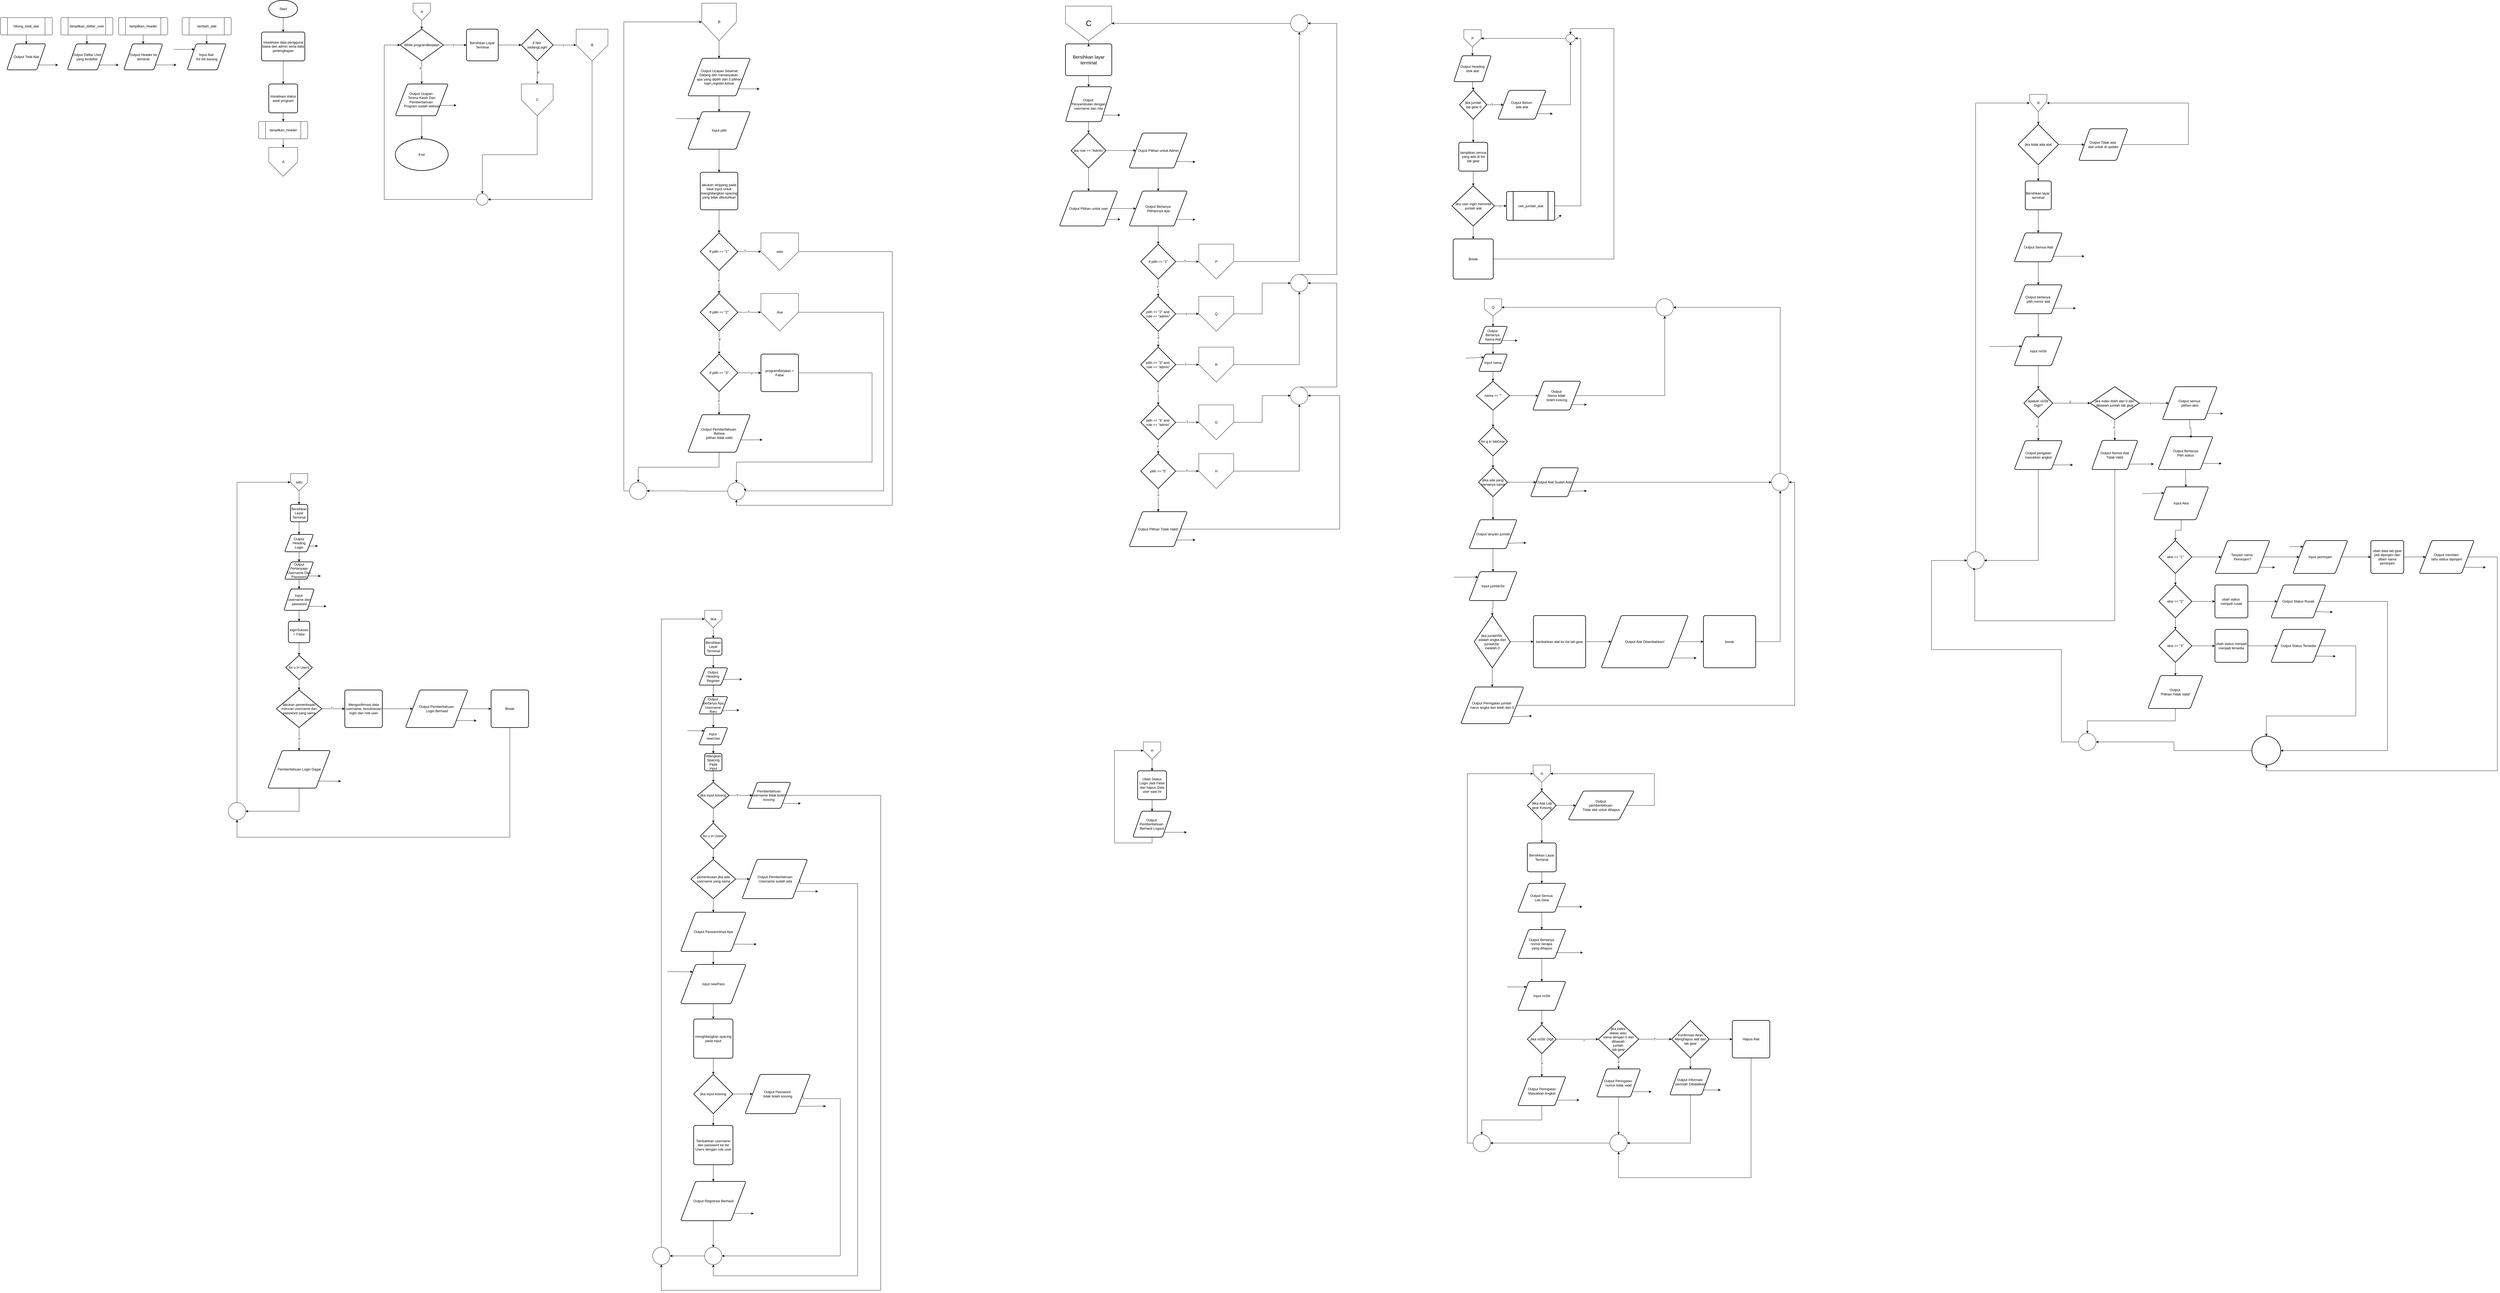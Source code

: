 <mxfile version="22.1.22" type="embed">
  <diagram name="Page-1" id="k8nUPPUNSCSoHeEq_xVf">
    <mxGraphModel dx="2233" dy="766" grid="1" gridSize="10" guides="1" tooltips="1" connect="1" arrows="1" fold="1" page="1" pageScale="1" pageWidth="850" pageHeight="1100" math="0" shadow="0">
      <root>
        <mxCell id="0" />
        <mxCell id="1" parent="0" />
        <mxCell id="yB53DeTC5rhiAgNnbIRb-1" value="Start" style="strokeWidth=2;html=1;shape=mxgraph.flowchart.start_1;whiteSpace=wrap;" parent="1" vertex="1">
          <mxGeometry x="350" y="110" width="100" height="60" as="geometry" />
        </mxCell>
        <mxCell id="yB53DeTC5rhiAgNnbIRb-2" value="inisialisasi data pengguna biasa dan admin serta data perlengkapan" style="rounded=1;whiteSpace=wrap;html=1;absoluteArcSize=1;arcSize=14;strokeWidth=2;" parent="1" vertex="1">
          <mxGeometry x="325" y="220" width="150" height="100" as="geometry" />
        </mxCell>
        <mxCell id="yB53DeTC5rhiAgNnbIRb-3" value="" style="edgeStyle=orthogonalEdgeStyle;rounded=0;orthogonalLoop=1;jettySize=auto;html=1;" parent="1" source="yB53DeTC5rhiAgNnbIRb-1" target="yB53DeTC5rhiAgNnbIRb-2" edge="1">
          <mxGeometry relative="1" as="geometry" />
        </mxCell>
        <mxCell id="21" style="edgeStyle=none;html=1;exitX=0.5;exitY=1;exitDx=0;exitDy=0;entryX=0.5;entryY=0;entryDx=0;entryDy=0;" parent="1" source="yB53DeTC5rhiAgNnbIRb-4" target="20" edge="1">
          <mxGeometry relative="1" as="geometry" />
        </mxCell>
        <mxCell id="yB53DeTC5rhiAgNnbIRb-4" value="inisialisasi status awal program" style="rounded=1;whiteSpace=wrap;html=1;absoluteArcSize=1;arcSize=14;strokeWidth=2;" parent="1" vertex="1">
          <mxGeometry x="350" y="400" width="100" height="100" as="geometry" />
        </mxCell>
        <mxCell id="yB53DeTC5rhiAgNnbIRb-5" value="" style="edgeStyle=orthogonalEdgeStyle;rounded=0;orthogonalLoop=1;jettySize=auto;html=1;" parent="1" source="yB53DeTC5rhiAgNnbIRb-2" target="yB53DeTC5rhiAgNnbIRb-4" edge="1">
          <mxGeometry relative="1" as="geometry" />
        </mxCell>
        <mxCell id="yB53DeTC5rhiAgNnbIRb-6" value="A" style="verticalLabelPosition=middle;verticalAlign=middle;html=1;shape=offPageConnector;rounded=0;size=0.5;labelPosition=center;align=center;" parent="1" vertex="1">
          <mxGeometry x="350" y="620" width="100" height="100" as="geometry" />
        </mxCell>
        <mxCell id="yB53DeTC5rhiAgNnbIRb-8" value="A" style="verticalLabelPosition=middle;verticalAlign=middle;html=1;shape=offPageConnector;rounded=0;size=0.5;labelPosition=center;align=center;" parent="1" vertex="1">
          <mxGeometry x="850" y="120" width="60" height="60" as="geometry" />
        </mxCell>
        <mxCell id="yB53DeTC5rhiAgNnbIRb-9" value="While programBerjalan" style="strokeWidth=2;html=1;shape=mxgraph.flowchart.decision;whiteSpace=wrap;" parent="1" vertex="1">
          <mxGeometry x="805" y="210" width="150" height="110" as="geometry" />
        </mxCell>
        <mxCell id="yB53DeTC5rhiAgNnbIRb-10" value="" style="edgeStyle=orthogonalEdgeStyle;rounded=0;orthogonalLoop=1;jettySize=auto;html=1;" parent="1" source="yB53DeTC5rhiAgNnbIRb-8" target="yB53DeTC5rhiAgNnbIRb-9" edge="1">
          <mxGeometry relative="1" as="geometry" />
        </mxCell>
        <mxCell id="yB53DeTC5rhiAgNnbIRb-11" value="Output Ucapan&amp;nbsp;&lt;div&gt;Terima Kasih Dan Pemberitahua&lt;span style=&quot;background-color: transparent; color: light-dark(rgb(0, 0, 0), rgb(255, 255, 255));&quot;&gt;n&amp;nbsp;&lt;/span&gt;&lt;div&gt;&lt;span style=&quot;background-color: transparent; color: light-dark(rgb(0, 0, 0), rgb(255, 255, 255));&quot;&gt;Program sudah selesai&lt;/span&gt;&lt;/div&gt;&lt;/div&gt;" style="shape=parallelogram;html=1;strokeWidth=2;perimeter=parallelogramPerimeter;whiteSpace=wrap;rounded=1;arcSize=12;size=0.23;" parent="1" vertex="1">
          <mxGeometry x="788.333" y="400" width="183.333" height="110" as="geometry" />
        </mxCell>
        <mxCell id="yB53DeTC5rhiAgNnbIRb-12" value="" style="edgeStyle=orthogonalEdgeStyle;rounded=0;orthogonalLoop=1;jettySize=auto;html=1;" parent="1" source="yB53DeTC5rhiAgNnbIRb-9" target="yB53DeTC5rhiAgNnbIRb-11" edge="1">
          <mxGeometry relative="1" as="geometry" />
        </mxCell>
        <mxCell id="yB53DeTC5rhiAgNnbIRb-14" value="F" style="edgeLabel;html=1;align=center;verticalAlign=middle;resizable=0;points=[];" parent="yB53DeTC5rhiAgNnbIRb-12" vertex="1" connectable="0">
          <mxGeometry x="-0.36" y="-4" relative="1" as="geometry">
            <mxPoint as="offset" />
          </mxGeometry>
        </mxCell>
        <mxCell id="yB53DeTC5rhiAgNnbIRb-13" value="" style="endArrow=classic;html=1;rounded=0;exitX=1;exitY=0.75;exitDx=0;exitDy=0;" parent="1" source="yB53DeTC5rhiAgNnbIRb-11" edge="1">
          <mxGeometry width="50" height="50" relative="1" as="geometry">
            <mxPoint x="1040" y="490" as="sourcePoint" />
            <mxPoint x="1000" y="474" as="targetPoint" />
          </mxGeometry>
        </mxCell>
        <mxCell id="yB53DeTC5rhiAgNnbIRb-15" value="End" style="strokeWidth=2;html=1;shape=mxgraph.flowchart.start_1;whiteSpace=wrap;" parent="1" vertex="1">
          <mxGeometry x="788.333" y="590" width="183.333" height="110" as="geometry" />
        </mxCell>
        <mxCell id="yB53DeTC5rhiAgNnbIRb-16" value="" style="edgeStyle=orthogonalEdgeStyle;rounded=0;orthogonalLoop=1;jettySize=auto;html=1;" parent="1" source="yB53DeTC5rhiAgNnbIRb-11" target="yB53DeTC5rhiAgNnbIRb-15" edge="1">
          <mxGeometry relative="1" as="geometry" />
        </mxCell>
        <mxCell id="yB53DeTC5rhiAgNnbIRb-17" value="Bersihkan Layar Terminal" style="rounded=1;whiteSpace=wrap;html=1;absoluteArcSize=1;arcSize=14;strokeWidth=2;" parent="1" vertex="1">
          <mxGeometry x="1035" y="210" width="110.0" height="110" as="geometry" />
        </mxCell>
        <mxCell id="yB53DeTC5rhiAgNnbIRb-18" value="" style="edgeStyle=orthogonalEdgeStyle;rounded=0;orthogonalLoop=1;jettySize=auto;html=1;" parent="1" source="yB53DeTC5rhiAgNnbIRb-9" target="yB53DeTC5rhiAgNnbIRb-17" edge="1">
          <mxGeometry relative="1" as="geometry" />
        </mxCell>
        <mxCell id="yB53DeTC5rhiAgNnbIRb-20" value="T" style="edgeLabel;html=1;align=center;verticalAlign=middle;resizable=0;points=[];" parent="yB53DeTC5rhiAgNnbIRb-18" vertex="1" connectable="0">
          <mxGeometry x="-0.135" y="-1" relative="1" as="geometry">
            <mxPoint as="offset" />
          </mxGeometry>
        </mxCell>
        <mxCell id="yB53DeTC5rhiAgNnbIRb-22" value="If Not&amp;nbsp;&lt;div&gt;sedangLogin&lt;/div&gt;" style="strokeWidth=2;html=1;shape=mxgraph.flowchart.decision;whiteSpace=wrap;" parent="1" vertex="1">
          <mxGeometry x="1225" y="210" width="110.0" height="110" as="geometry" />
        </mxCell>
        <mxCell id="yB53DeTC5rhiAgNnbIRb-23" value="" style="edgeStyle=orthogonalEdgeStyle;rounded=0;orthogonalLoop=1;jettySize=auto;html=1;" parent="1" source="yB53DeTC5rhiAgNnbIRb-17" target="yB53DeTC5rhiAgNnbIRb-22" edge="1">
          <mxGeometry relative="1" as="geometry" />
        </mxCell>
        <mxCell id="yB53DeTC5rhiAgNnbIRb-24" value="B" style="verticalLabelPosition=middle;verticalAlign=middle;html=1;shape=offPageConnector;rounded=0;size=0.5;labelPosition=center;align=center;" parent="1" vertex="1">
          <mxGeometry x="1415" y="210" width="110" height="110" as="geometry" />
        </mxCell>
        <mxCell id="yB53DeTC5rhiAgNnbIRb-25" value="" style="edgeStyle=orthogonalEdgeStyle;rounded=0;orthogonalLoop=1;jettySize=auto;html=1;" parent="1" source="yB53DeTC5rhiAgNnbIRb-22" target="yB53DeTC5rhiAgNnbIRb-24" edge="1">
          <mxGeometry relative="1" as="geometry" />
        </mxCell>
        <mxCell id="yB53DeTC5rhiAgNnbIRb-171" value="T" style="edgeLabel;html=1;align=center;verticalAlign=middle;resizable=0;points=[];" parent="yB53DeTC5rhiAgNnbIRb-25" vertex="1" connectable="0">
          <mxGeometry x="-0.108" y="-2" relative="1" as="geometry">
            <mxPoint as="offset" />
          </mxGeometry>
        </mxCell>
        <mxCell id="yB53DeTC5rhiAgNnbIRb-26" value="C" style="verticalLabelPosition=middle;verticalAlign=middle;html=1;shape=offPageConnector;rounded=0;size=0.5;labelPosition=center;align=center;" parent="1" vertex="1">
          <mxGeometry x="1225" y="400" width="110" height="110" as="geometry" />
        </mxCell>
        <mxCell id="yB53DeTC5rhiAgNnbIRb-27" value="" style="edgeStyle=orthogonalEdgeStyle;rounded=0;orthogonalLoop=1;jettySize=auto;html=1;" parent="1" source="yB53DeTC5rhiAgNnbIRb-22" target="yB53DeTC5rhiAgNnbIRb-26" edge="1">
          <mxGeometry relative="1" as="geometry" />
        </mxCell>
        <mxCell id="yB53DeTC5rhiAgNnbIRb-172" value="F" style="edgeLabel;html=1;align=center;verticalAlign=middle;resizable=0;points=[];" parent="yB53DeTC5rhiAgNnbIRb-27" vertex="1" connectable="0">
          <mxGeometry x="0.029" y="4" relative="1" as="geometry">
            <mxPoint as="offset" />
          </mxGeometry>
        </mxCell>
        <mxCell id="yB53DeTC5rhiAgNnbIRb-28" value="" style="verticalLabelPosition=bottom;verticalAlign=top;html=1;shape=mxgraph.flowchart.on-page_reference;" parent="1" vertex="1">
          <mxGeometry x="1070" y="780" width="40" height="40" as="geometry" />
        </mxCell>
        <mxCell id="yB53DeTC5rhiAgNnbIRb-30" style="edgeStyle=orthogonalEdgeStyle;rounded=0;orthogonalLoop=1;jettySize=auto;html=1;exitX=0.5;exitY=1;exitDx=0;exitDy=0;entryX=0.5;entryY=0;entryDx=0;entryDy=0;entryPerimeter=0;" parent="1" source="yB53DeTC5rhiAgNnbIRb-26" target="yB53DeTC5rhiAgNnbIRb-28" edge="1">
          <mxGeometry relative="1" as="geometry" />
        </mxCell>
        <mxCell id="yB53DeTC5rhiAgNnbIRb-31" style="edgeStyle=orthogonalEdgeStyle;rounded=0;orthogonalLoop=1;jettySize=auto;html=1;exitX=0.5;exitY=1;exitDx=0;exitDy=0;entryX=1;entryY=0.5;entryDx=0;entryDy=0;entryPerimeter=0;" parent="1" source="yB53DeTC5rhiAgNnbIRb-24" target="yB53DeTC5rhiAgNnbIRb-28" edge="1">
          <mxGeometry relative="1" as="geometry" />
        </mxCell>
        <mxCell id="yB53DeTC5rhiAgNnbIRb-32" style="edgeStyle=orthogonalEdgeStyle;rounded=0;orthogonalLoop=1;jettySize=auto;html=1;exitX=0;exitY=0.5;exitDx=0;exitDy=0;exitPerimeter=0;entryX=0;entryY=0.5;entryDx=0;entryDy=0;entryPerimeter=0;" parent="1" source="yB53DeTC5rhiAgNnbIRb-28" target="yB53DeTC5rhiAgNnbIRb-9" edge="1">
          <mxGeometry relative="1" as="geometry">
            <Array as="points">
              <mxPoint x="750" y="800" />
              <mxPoint x="750" y="265" />
            </Array>
          </mxGeometry>
        </mxCell>
        <mxCell id="yB53DeTC5rhiAgNnbIRb-33" value="B" style="verticalLabelPosition=middle;verticalAlign=middle;html=1;shape=offPageConnector;rounded=0;size=0.5;labelPosition=center;align=center;" parent="1" vertex="1">
          <mxGeometry x="1850" y="120" width="120" height="130" as="geometry" />
        </mxCell>
        <mxCell id="yB53DeTC5rhiAgNnbIRb-34" value="Output Ucapan Selamat&lt;div&gt;Datang dan menanyakan&amp;nbsp;&lt;/div&gt;&lt;div&gt;apa yang dipilih dari 3 pilihan login,register,keluar&lt;/div&gt;" style="shape=parallelogram;html=1;strokeWidth=2;perimeter=parallelogramPerimeter;whiteSpace=wrap;rounded=1;arcSize=12;size=0.23;" parent="1" vertex="1">
          <mxGeometry x="1801.667" y="311" width="216.667" height="130" as="geometry" />
        </mxCell>
        <mxCell id="yB53DeTC5rhiAgNnbIRb-35" value="" style="edgeStyle=orthogonalEdgeStyle;rounded=0;orthogonalLoop=1;jettySize=auto;html=1;" parent="1" source="yB53DeTC5rhiAgNnbIRb-33" target="yB53DeTC5rhiAgNnbIRb-34" edge="1">
          <mxGeometry relative="1" as="geometry" />
        </mxCell>
        <mxCell id="yB53DeTC5rhiAgNnbIRb-36" value="" style="endArrow=classic;html=1;rounded=0;exitX=1;exitY=1;exitDx=0;exitDy=0;" parent="1" source="yB53DeTC5rhiAgNnbIRb-34" edge="1">
          <mxGeometry width="50" height="50" relative="1" as="geometry">
            <mxPoint x="2050" y="441" as="sourcePoint" />
            <mxPoint x="2050" y="417" as="targetPoint" />
          </mxGeometry>
        </mxCell>
        <mxCell id="yB53DeTC5rhiAgNnbIRb-37" value="Input pilih" style="shape=parallelogram;html=1;strokeWidth=2;perimeter=parallelogramPerimeter;whiteSpace=wrap;rounded=1;arcSize=12;size=0.23;" parent="1" vertex="1">
          <mxGeometry x="1801.667" y="496" width="216.667" height="130" as="geometry" />
        </mxCell>
        <mxCell id="yB53DeTC5rhiAgNnbIRb-38" value="" style="edgeStyle=orthogonalEdgeStyle;rounded=0;orthogonalLoop=1;jettySize=auto;html=1;" parent="1" source="yB53DeTC5rhiAgNnbIRb-34" target="yB53DeTC5rhiAgNnbIRb-37" edge="1">
          <mxGeometry relative="1" as="geometry" />
        </mxCell>
        <mxCell id="yB53DeTC5rhiAgNnbIRb-39" value="" style="endArrow=classic;html=1;rounded=0;entryX=0;entryY=0;entryDx=0;entryDy=0;" parent="1" target="yB53DeTC5rhiAgNnbIRb-37" edge="1">
          <mxGeometry width="50" height="50" relative="1" as="geometry">
            <mxPoint x="1760" y="520" as="sourcePoint" />
            <mxPoint x="1780" y="576" as="targetPoint" />
          </mxGeometry>
        </mxCell>
        <mxCell id="yB53DeTC5rhiAgNnbIRb-40" value="lakukan stripping pada hasil input untuk menghilangkan spacing yang tidak dibutuhkan" style="rounded=1;whiteSpace=wrap;html=1;absoluteArcSize=1;arcSize=14;strokeWidth=2;" parent="1" vertex="1">
          <mxGeometry x="1845" y="706" width="130" height="130" as="geometry" />
        </mxCell>
        <mxCell id="yB53DeTC5rhiAgNnbIRb-41" value="" style="edgeStyle=orthogonalEdgeStyle;rounded=0;orthogonalLoop=1;jettySize=auto;html=1;" parent="1" source="yB53DeTC5rhiAgNnbIRb-37" target="yB53DeTC5rhiAgNnbIRb-40" edge="1">
          <mxGeometry relative="1" as="geometry" />
        </mxCell>
        <mxCell id="yB53DeTC5rhiAgNnbIRb-42" value="If pilih == &quot;1&quot;" style="strokeWidth=2;html=1;shape=mxgraph.flowchart.decision;whiteSpace=wrap;" parent="1" vertex="1">
          <mxGeometry x="1845" y="916" width="130" height="130" as="geometry" />
        </mxCell>
        <mxCell id="yB53DeTC5rhiAgNnbIRb-43" value="" style="edgeStyle=orthogonalEdgeStyle;rounded=0;orthogonalLoop=1;jettySize=auto;html=1;" parent="1" source="yB53DeTC5rhiAgNnbIRb-40" target="yB53DeTC5rhiAgNnbIRb-42" edge="1">
          <mxGeometry relative="1" as="geometry" />
        </mxCell>
        <mxCell id="yB53DeTC5rhiAgNnbIRb-48" value="If pilih == &quot;2&quot;" style="strokeWidth=2;html=1;shape=mxgraph.flowchart.decision;whiteSpace=wrap;" parent="1" vertex="1">
          <mxGeometry x="1845" y="1126" width="130" height="130" as="geometry" />
        </mxCell>
        <mxCell id="yB53DeTC5rhiAgNnbIRb-49" value="" style="edgeStyle=orthogonalEdgeStyle;rounded=0;orthogonalLoop=1;jettySize=auto;html=1;" parent="1" source="yB53DeTC5rhiAgNnbIRb-42" target="yB53DeTC5rhiAgNnbIRb-48" edge="1">
          <mxGeometry relative="1" as="geometry" />
        </mxCell>
        <mxCell id="yB53DeTC5rhiAgNnbIRb-50" value="F" style="edgeLabel;html=1;align=center;verticalAlign=middle;resizable=0;points=[];" parent="yB53DeTC5rhiAgNnbIRb-49" vertex="1" connectable="0">
          <mxGeometry x="-0.096" y="-1" relative="1" as="geometry">
            <mxPoint as="offset" />
          </mxGeometry>
        </mxCell>
        <mxCell id="yB53DeTC5rhiAgNnbIRb-51" value="If pilih == &quot;3&quot;" style="strokeWidth=2;html=1;shape=mxgraph.flowchart.decision;whiteSpace=wrap;" parent="1" vertex="1">
          <mxGeometry x="1845" y="1336" width="130" height="130" as="geometry" />
        </mxCell>
        <mxCell id="yB53DeTC5rhiAgNnbIRb-52" value="" style="edgeStyle=orthogonalEdgeStyle;rounded=0;orthogonalLoop=1;jettySize=auto;html=1;" parent="1" source="yB53DeTC5rhiAgNnbIRb-48" target="yB53DeTC5rhiAgNnbIRb-51" edge="1">
          <mxGeometry relative="1" as="geometry" />
        </mxCell>
        <mxCell id="yB53DeTC5rhiAgNnbIRb-194" value="F" style="edgeLabel;html=1;align=center;verticalAlign=middle;resizable=0;points=[];" parent="yB53DeTC5rhiAgNnbIRb-52" vertex="1" connectable="0">
          <mxGeometry x="-0.256" y="3" relative="1" as="geometry">
            <mxPoint as="offset" />
          </mxGeometry>
        </mxCell>
        <mxCell id="yB53DeTC5rhiAgNnbIRb-53" value="Output Pemberitahuan&amp;nbsp;&lt;div&gt;Bahwa&lt;div&gt;pilihan tidak valid&lt;/div&gt;&lt;/div&gt;" style="shape=parallelogram;html=1;strokeWidth=2;perimeter=parallelogramPerimeter;whiteSpace=wrap;rounded=1;arcSize=12;size=0.23;" parent="1" vertex="1">
          <mxGeometry x="1801.667" y="1546" width="216.667" height="130" as="geometry" />
        </mxCell>
        <mxCell id="yB53DeTC5rhiAgNnbIRb-54" value="" style="edgeStyle=orthogonalEdgeStyle;rounded=0;orthogonalLoop=1;jettySize=auto;html=1;" parent="1" source="yB53DeTC5rhiAgNnbIRb-51" target="yB53DeTC5rhiAgNnbIRb-53" edge="1">
          <mxGeometry relative="1" as="geometry" />
        </mxCell>
        <mxCell id="yB53DeTC5rhiAgNnbIRb-195" value="F" style="edgeLabel;html=1;align=center;verticalAlign=middle;resizable=0;points=[];" parent="yB53DeTC5rhiAgNnbIRb-54" vertex="1" connectable="0">
          <mxGeometry x="-0.172" relative="1" as="geometry">
            <mxPoint as="offset" />
          </mxGeometry>
        </mxCell>
        <mxCell id="yB53DeTC5rhiAgNnbIRb-55" value="" style="endArrow=classic;html=1;rounded=0;exitX=1;exitY=0.75;exitDx=0;exitDy=0;" parent="1" source="yB53DeTC5rhiAgNnbIRb-53" edge="1">
          <mxGeometry width="50" height="50" relative="1" as="geometry">
            <mxPoint x="2090" y="1710" as="sourcePoint" />
            <mxPoint x="2060" y="1633" as="targetPoint" />
          </mxGeometry>
        </mxCell>
        <mxCell id="yB53DeTC5rhiAgNnbIRb-56" value="programBerjalan = False" style="rounded=1;whiteSpace=wrap;html=1;absoluteArcSize=1;arcSize=14;strokeWidth=2;" parent="1" vertex="1">
          <mxGeometry x="2055" y="1336" width="130" height="130" as="geometry" />
        </mxCell>
        <mxCell id="yB53DeTC5rhiAgNnbIRb-57" value="" style="edgeStyle=orthogonalEdgeStyle;rounded=0;orthogonalLoop=1;jettySize=auto;html=1;" parent="1" source="yB53DeTC5rhiAgNnbIRb-51" target="yB53DeTC5rhiAgNnbIRb-56" edge="1">
          <mxGeometry relative="1" as="geometry" />
        </mxCell>
        <mxCell id="yB53DeTC5rhiAgNnbIRb-198" value="T" style="edgeLabel;html=1;align=center;verticalAlign=middle;resizable=0;points=[];" parent="yB53DeTC5rhiAgNnbIRb-57" vertex="1" connectable="0">
          <mxGeometry x="0.197" y="-3" relative="1" as="geometry">
            <mxPoint as="offset" />
          </mxGeometry>
        </mxCell>
        <mxCell id="yB53DeTC5rhiAgNnbIRb-58" value="satu" style="verticalLabelPosition=middle;verticalAlign=middle;html=1;shape=offPageConnector;rounded=0;size=0.5;labelPosition=center;align=center;" parent="1" vertex="1">
          <mxGeometry x="2055" y="916" width="130" height="130" as="geometry" />
        </mxCell>
        <mxCell id="yB53DeTC5rhiAgNnbIRb-59" value="" style="edgeStyle=orthogonalEdgeStyle;rounded=0;orthogonalLoop=1;jettySize=auto;html=1;" parent="1" source="yB53DeTC5rhiAgNnbIRb-42" target="yB53DeTC5rhiAgNnbIRb-58" edge="1">
          <mxGeometry relative="1" as="geometry" />
        </mxCell>
        <mxCell id="yB53DeTC5rhiAgNnbIRb-196" value="T" style="edgeLabel;html=1;align=center;verticalAlign=middle;resizable=0;points=[];" parent="yB53DeTC5rhiAgNnbIRb-59" vertex="1" connectable="0">
          <mxGeometry x="-0.386" y="2" relative="1" as="geometry">
            <mxPoint as="offset" />
          </mxGeometry>
        </mxCell>
        <mxCell id="yB53DeTC5rhiAgNnbIRb-60" value="dua" style="verticalLabelPosition=middle;verticalAlign=middle;html=1;shape=offPageConnector;rounded=0;size=0.5;labelPosition=center;align=center;" parent="1" vertex="1">
          <mxGeometry x="2055" y="1126" width="130" height="130" as="geometry" />
        </mxCell>
        <mxCell id="yB53DeTC5rhiAgNnbIRb-61" value="" style="edgeStyle=orthogonalEdgeStyle;rounded=0;orthogonalLoop=1;jettySize=auto;html=1;" parent="1" source="yB53DeTC5rhiAgNnbIRb-48" target="yB53DeTC5rhiAgNnbIRb-60" edge="1">
          <mxGeometry relative="1" as="geometry" />
        </mxCell>
        <mxCell id="yB53DeTC5rhiAgNnbIRb-197" value="T" style="edgeLabel;html=1;align=center;verticalAlign=middle;resizable=0;points=[];" parent="yB53DeTC5rhiAgNnbIRb-61" vertex="1" connectable="0">
          <mxGeometry x="-0.081" y="1" relative="1" as="geometry">
            <mxPoint as="offset" />
          </mxGeometry>
        </mxCell>
        <mxCell id="yB53DeTC5rhiAgNnbIRb-70" style="edgeStyle=orthogonalEdgeStyle;rounded=0;orthogonalLoop=1;jettySize=auto;html=1;exitX=0;exitY=0.5;exitDx=0;exitDy=0;exitPerimeter=0;entryX=0;entryY=0.5;entryDx=0;entryDy=0;" parent="1" source="yB53DeTC5rhiAgNnbIRb-62" target="yB53DeTC5rhiAgNnbIRb-33" edge="1">
          <mxGeometry relative="1" as="geometry" />
        </mxCell>
        <mxCell id="yB53DeTC5rhiAgNnbIRb-62" value="" style="verticalLabelPosition=bottom;verticalAlign=top;html=1;shape=mxgraph.flowchart.on-page_reference;" parent="1" vertex="1">
          <mxGeometry x="1600" y="1780" width="60" height="60" as="geometry" />
        </mxCell>
        <mxCell id="yB53DeTC5rhiAgNnbIRb-63" value="" style="verticalLabelPosition=bottom;verticalAlign=top;html=1;shape=mxgraph.flowchart.on-page_reference;" parent="1" vertex="1">
          <mxGeometry x="1940" y="1781" width="60" height="60" as="geometry" />
        </mxCell>
        <mxCell id="yB53DeTC5rhiAgNnbIRb-64" style="edgeStyle=orthogonalEdgeStyle;rounded=0;orthogonalLoop=1;jettySize=auto;html=1;exitX=1;exitY=0.5;exitDx=0;exitDy=0;entryX=0.5;entryY=1;entryDx=0;entryDy=0;entryPerimeter=0;" parent="1" source="yB53DeTC5rhiAgNnbIRb-58" target="yB53DeTC5rhiAgNnbIRb-63" edge="1">
          <mxGeometry relative="1" as="geometry">
            <Array as="points">
              <mxPoint x="2510" y="981" />
              <mxPoint x="2510" y="1860" />
              <mxPoint x="1970" y="1860" />
            </Array>
          </mxGeometry>
        </mxCell>
        <mxCell id="yB53DeTC5rhiAgNnbIRb-65" style="edgeStyle=orthogonalEdgeStyle;rounded=0;orthogonalLoop=1;jettySize=auto;html=1;exitX=1;exitY=0.5;exitDx=0;exitDy=0;entryX=1;entryY=0.5;entryDx=0;entryDy=0;entryPerimeter=0;" parent="1" source="yB53DeTC5rhiAgNnbIRb-60" target="yB53DeTC5rhiAgNnbIRb-63" edge="1">
          <mxGeometry relative="1" as="geometry">
            <Array as="points">
              <mxPoint x="2480" y="1191" />
              <mxPoint x="2480" y="1810" />
            </Array>
          </mxGeometry>
        </mxCell>
        <mxCell id="yB53DeTC5rhiAgNnbIRb-66" style="edgeStyle=orthogonalEdgeStyle;rounded=0;orthogonalLoop=1;jettySize=auto;html=1;exitX=1;exitY=0.5;exitDx=0;exitDy=0;entryX=0.5;entryY=0;entryDx=0;entryDy=0;entryPerimeter=0;" parent="1" source="yB53DeTC5rhiAgNnbIRb-56" target="yB53DeTC5rhiAgNnbIRb-63" edge="1">
          <mxGeometry relative="1" as="geometry">
            <Array as="points">
              <mxPoint x="2440" y="1401" />
              <mxPoint x="2440" y="1710" />
              <mxPoint x="1970" y="1710" />
            </Array>
          </mxGeometry>
        </mxCell>
        <mxCell id="yB53DeTC5rhiAgNnbIRb-68" style="edgeStyle=orthogonalEdgeStyle;rounded=0;orthogonalLoop=1;jettySize=auto;html=1;exitX=0.5;exitY=1;exitDx=0;exitDy=0;entryX=0.5;entryY=0;entryDx=0;entryDy=0;entryPerimeter=0;" parent="1" source="yB53DeTC5rhiAgNnbIRb-53" target="yB53DeTC5rhiAgNnbIRb-62" edge="1">
          <mxGeometry relative="1" as="geometry" />
        </mxCell>
        <mxCell id="yB53DeTC5rhiAgNnbIRb-69" style="edgeStyle=orthogonalEdgeStyle;rounded=0;orthogonalLoop=1;jettySize=auto;html=1;exitX=0;exitY=0.5;exitDx=0;exitDy=0;exitPerimeter=0;entryX=1;entryY=0.5;entryDx=0;entryDy=0;entryPerimeter=0;" parent="1" source="yB53DeTC5rhiAgNnbIRb-63" target="yB53DeTC5rhiAgNnbIRb-62" edge="1">
          <mxGeometry relative="1" as="geometry" />
        </mxCell>
        <mxCell id="yB53DeTC5rhiAgNnbIRb-71" value="satu" style="verticalLabelPosition=middle;verticalAlign=middle;html=1;shape=offPageConnector;rounded=0;size=0.5;labelPosition=center;align=center;" parent="1" vertex="1">
          <mxGeometry x="425" y="1750" width="60" height="60" as="geometry" />
        </mxCell>
        <mxCell id="yB53DeTC5rhiAgNnbIRb-72" value="Bersihkan Layar Terminal" style="rounded=1;whiteSpace=wrap;html=1;absoluteArcSize=1;arcSize=14;strokeWidth=2;" parent="1" vertex="1">
          <mxGeometry x="425" y="1857" width="60" height="60" as="geometry" />
        </mxCell>
        <mxCell id="yB53DeTC5rhiAgNnbIRb-73" value="" style="edgeStyle=orthogonalEdgeStyle;rounded=0;orthogonalLoop=1;jettySize=auto;html=1;" parent="1" source="yB53DeTC5rhiAgNnbIRb-71" target="yB53DeTC5rhiAgNnbIRb-72" edge="1">
          <mxGeometry relative="1" as="geometry" />
        </mxCell>
        <mxCell id="yB53DeTC5rhiAgNnbIRb-74" value="Output&lt;div&gt;Heading&lt;br&gt;Login&lt;/div&gt;" style="shape=parallelogram;html=1;strokeWidth=2;perimeter=parallelogramPerimeter;whiteSpace=wrap;rounded=1;arcSize=12;size=0.23;" parent="1" vertex="1">
          <mxGeometry x="405" y="1961" width="100" height="60" as="geometry" />
        </mxCell>
        <mxCell id="yB53DeTC5rhiAgNnbIRb-75" value="" style="edgeStyle=orthogonalEdgeStyle;rounded=0;orthogonalLoop=1;jettySize=auto;html=1;" parent="1" source="yB53DeTC5rhiAgNnbIRb-72" target="yB53DeTC5rhiAgNnbIRb-74" edge="1">
          <mxGeometry relative="1" as="geometry" />
        </mxCell>
        <mxCell id="yB53DeTC5rhiAgNnbIRb-76" value="" style="endArrow=classic;html=1;rounded=0;exitX=1;exitY=0.75;exitDx=0;exitDy=0;" parent="1" source="yB53DeTC5rhiAgNnbIRb-74" edge="1">
          <mxGeometry width="50" height="50" relative="1" as="geometry">
            <mxPoint x="500" y="2040" as="sourcePoint" />
            <mxPoint x="520" y="2001" as="targetPoint" />
          </mxGeometry>
        </mxCell>
        <mxCell id="yB53DeTC5rhiAgNnbIRb-77" value="Output Pertanyaan Username Dan Password" style="shape=parallelogram;html=1;strokeWidth=2;perimeter=parallelogramPerimeter;whiteSpace=wrap;rounded=1;arcSize=12;size=0.23;" parent="1" vertex="1">
          <mxGeometry x="405" y="2056" width="100" height="60" as="geometry" />
        </mxCell>
        <mxCell id="yB53DeTC5rhiAgNnbIRb-78" value="" style="edgeStyle=orthogonalEdgeStyle;rounded=0;orthogonalLoop=1;jettySize=auto;html=1;" parent="1" source="yB53DeTC5rhiAgNnbIRb-74" target="yB53DeTC5rhiAgNnbIRb-77" edge="1">
          <mxGeometry relative="1" as="geometry" />
        </mxCell>
        <mxCell id="yB53DeTC5rhiAgNnbIRb-79" value="" style="endArrow=classic;html=1;rounded=0;exitX=1;exitY=1;exitDx=0;exitDy=0;" parent="1" source="yB53DeTC5rhiAgNnbIRb-77" edge="1">
          <mxGeometry width="50" height="50" relative="1" as="geometry">
            <mxPoint x="550" y="2118" as="sourcePoint" />
            <mxPoint x="530" y="2105" as="targetPoint" />
          </mxGeometry>
        </mxCell>
        <mxCell id="yB53DeTC5rhiAgNnbIRb-80" value="Input&amp;nbsp;&lt;div&gt;username dan password&lt;/div&gt;" style="shape=parallelogram;html=1;strokeWidth=2;perimeter=parallelogramPerimeter;whiteSpace=wrap;rounded=1;arcSize=12;size=0.23;" parent="1" vertex="1">
          <mxGeometry x="402.5" y="2150" width="105" height="74" as="geometry" />
        </mxCell>
        <mxCell id="yB53DeTC5rhiAgNnbIRb-81" value="" style="edgeStyle=orthogonalEdgeStyle;rounded=0;orthogonalLoop=1;jettySize=auto;html=1;" parent="1" source="yB53DeTC5rhiAgNnbIRb-77" target="yB53DeTC5rhiAgNnbIRb-80" edge="1">
          <mxGeometry relative="1" as="geometry" />
        </mxCell>
        <mxCell id="yB53DeTC5rhiAgNnbIRb-82" value="" style="endArrow=classic;html=1;rounded=0;exitX=1;exitY=1;exitDx=0;exitDy=0;" parent="1" source="yB53DeTC5rhiAgNnbIRb-80" edge="1">
          <mxGeometry width="50" height="50" relative="1" as="geometry">
            <mxPoint x="570" y="2250" as="sourcePoint" />
            <mxPoint x="550" y="2210" as="targetPoint" />
          </mxGeometry>
        </mxCell>
        <mxCell id="yB53DeTC5rhiAgNnbIRb-83" value="loginSukses = False" style="rounded=1;whiteSpace=wrap;html=1;absoluteArcSize=1;arcSize=14;strokeWidth=2;" parent="1" vertex="1">
          <mxGeometry x="418" y="2262" width="74" height="74" as="geometry" />
        </mxCell>
        <mxCell id="yB53DeTC5rhiAgNnbIRb-84" value="" style="edgeStyle=orthogonalEdgeStyle;rounded=0;orthogonalLoop=1;jettySize=auto;html=1;" parent="1" source="yB53DeTC5rhiAgNnbIRb-80" target="yB53DeTC5rhiAgNnbIRb-83" edge="1">
          <mxGeometry relative="1" as="geometry" />
        </mxCell>
        <mxCell id="yB53DeTC5rhiAgNnbIRb-85" value="for u in Users" style="strokeWidth=2;html=1;shape=mxgraph.flowchart.decision;whiteSpace=wrap;" parent="1" vertex="1">
          <mxGeometry x="409" y="2380" width="92" height="84" as="geometry" />
        </mxCell>
        <mxCell id="yB53DeTC5rhiAgNnbIRb-86" value="" style="edgeStyle=orthogonalEdgeStyle;rounded=0;orthogonalLoop=1;jettySize=auto;html=1;" parent="1" source="yB53DeTC5rhiAgNnbIRb-83" target="yB53DeTC5rhiAgNnbIRb-85" edge="1">
          <mxGeometry relative="1" as="geometry" />
        </mxCell>
        <mxCell id="yB53DeTC5rhiAgNnbIRb-89" value="lakukan pemeriksaan mencari username dan password yang sama" style="strokeWidth=2;html=1;shape=mxgraph.flowchart.decision;whiteSpace=wrap;" parent="1" vertex="1">
          <mxGeometry x="376.5" y="2500" width="157" height="130" as="geometry" />
        </mxCell>
        <mxCell id="yB53DeTC5rhiAgNnbIRb-90" value="" style="edgeStyle=orthogonalEdgeStyle;rounded=0;orthogonalLoop=1;jettySize=auto;html=1;" parent="1" source="yB53DeTC5rhiAgNnbIRb-85" target="yB53DeTC5rhiAgNnbIRb-89" edge="1">
          <mxGeometry relative="1" as="geometry" />
        </mxCell>
        <mxCell id="yB53DeTC5rhiAgNnbIRb-91" value="Mengonfirmasi data username, kesuksesan login dan role user" style="rounded=1;whiteSpace=wrap;html=1;absoluteArcSize=1;arcSize=14;strokeWidth=2;" parent="1" vertex="1">
          <mxGeometry x="613.5" y="2500" width="130" height="130" as="geometry" />
        </mxCell>
        <mxCell id="yB53DeTC5rhiAgNnbIRb-92" value="" style="edgeStyle=orthogonalEdgeStyle;rounded=0;orthogonalLoop=1;jettySize=auto;html=1;" parent="1" source="yB53DeTC5rhiAgNnbIRb-89" target="yB53DeTC5rhiAgNnbIRb-91" edge="1">
          <mxGeometry relative="1" as="geometry" />
        </mxCell>
        <mxCell id="yB53DeTC5rhiAgNnbIRb-129" value="T" style="edgeLabel;html=1;align=center;verticalAlign=middle;resizable=0;points=[];" parent="yB53DeTC5rhiAgNnbIRb-92" vertex="1" connectable="0">
          <mxGeometry x="-0.153" y="2" relative="1" as="geometry">
            <mxPoint as="offset" />
          </mxGeometry>
        </mxCell>
        <mxCell id="yB53DeTC5rhiAgNnbIRb-93" value="Output Pemberitahuan&amp;nbsp;&lt;div&gt;Login Berhasil&lt;/div&gt;" style="shape=parallelogram;html=1;strokeWidth=2;perimeter=parallelogramPerimeter;whiteSpace=wrap;rounded=1;arcSize=12;size=0.23;" parent="1" vertex="1">
          <mxGeometry x="823.5" y="2500" width="216.667" height="130" as="geometry" />
        </mxCell>
        <mxCell id="yB53DeTC5rhiAgNnbIRb-94" value="" style="edgeStyle=orthogonalEdgeStyle;rounded=0;orthogonalLoop=1;jettySize=auto;html=1;" parent="1" source="yB53DeTC5rhiAgNnbIRb-91" target="yB53DeTC5rhiAgNnbIRb-93" edge="1">
          <mxGeometry relative="1" as="geometry" />
        </mxCell>
        <mxCell id="yB53DeTC5rhiAgNnbIRb-95" value="" style="endArrow=classic;html=1;rounded=0;exitX=1;exitY=1;exitDx=0;exitDy=0;" parent="1" source="yB53DeTC5rhiAgNnbIRb-93" edge="1">
          <mxGeometry width="50" height="50" relative="1" as="geometry">
            <mxPoint x="1010" y="2620" as="sourcePoint" />
            <mxPoint x="1070" y="2606" as="targetPoint" />
          </mxGeometry>
        </mxCell>
        <mxCell id="yB53DeTC5rhiAgNnbIRb-96" value="Break" style="rounded=1;whiteSpace=wrap;html=1;absoluteArcSize=1;arcSize=14;strokeWidth=2;" parent="1" vertex="1">
          <mxGeometry x="1120.167" y="2500" width="130" height="130" as="geometry" />
        </mxCell>
        <mxCell id="yB53DeTC5rhiAgNnbIRb-97" value="" style="edgeStyle=orthogonalEdgeStyle;rounded=0;orthogonalLoop=1;jettySize=auto;html=1;" parent="1" source="yB53DeTC5rhiAgNnbIRb-93" target="yB53DeTC5rhiAgNnbIRb-96" edge="1">
          <mxGeometry relative="1" as="geometry" />
        </mxCell>
        <mxCell id="yB53DeTC5rhiAgNnbIRb-99" value="Pemberitahuan Login Gagal" style="shape=parallelogram;html=1;strokeWidth=2;perimeter=parallelogramPerimeter;whiteSpace=wrap;rounded=1;arcSize=12;size=0.23;" parent="1" vertex="1">
          <mxGeometry x="346.667" y="2710" width="216.667" height="130" as="geometry" />
        </mxCell>
        <mxCell id="yB53DeTC5rhiAgNnbIRb-100" value="" style="edgeStyle=orthogonalEdgeStyle;rounded=0;orthogonalLoop=1;jettySize=auto;html=1;" parent="1" source="yB53DeTC5rhiAgNnbIRb-89" target="yB53DeTC5rhiAgNnbIRb-99" edge="1">
          <mxGeometry relative="1" as="geometry" />
        </mxCell>
        <mxCell id="yB53DeTC5rhiAgNnbIRb-128" value="F" style="edgeLabel;html=1;align=center;verticalAlign=middle;resizable=0;points=[];" parent="yB53DeTC5rhiAgNnbIRb-100" vertex="1" connectable="0">
          <mxGeometry x="-0.033" y="1" relative="1" as="geometry">
            <mxPoint as="offset" />
          </mxGeometry>
        </mxCell>
        <mxCell id="yB53DeTC5rhiAgNnbIRb-101" value="" style="endArrow=classic;html=1;rounded=0;exitX=1;exitY=1;exitDx=0;exitDy=0;" parent="1" source="yB53DeTC5rhiAgNnbIRb-99" edge="1">
          <mxGeometry width="50" height="50" relative="1" as="geometry">
            <mxPoint x="670" y="2850" as="sourcePoint" />
            <mxPoint x="600" y="2816" as="targetPoint" />
          </mxGeometry>
        </mxCell>
        <mxCell id="yB53DeTC5rhiAgNnbIRb-105" style="edgeStyle=orthogonalEdgeStyle;rounded=0;orthogonalLoop=1;jettySize=auto;html=1;exitX=0.5;exitY=0;exitDx=0;exitDy=0;exitPerimeter=0;entryX=0;entryY=0.5;entryDx=0;entryDy=0;" parent="1" source="yB53DeTC5rhiAgNnbIRb-102" target="yB53DeTC5rhiAgNnbIRb-71" edge="1">
          <mxGeometry relative="1" as="geometry" />
        </mxCell>
        <mxCell id="yB53DeTC5rhiAgNnbIRb-102" value="" style="verticalLabelPosition=bottom;verticalAlign=top;html=1;shape=mxgraph.flowchart.on-page_reference;" parent="1" vertex="1">
          <mxGeometry x="210" y="2890" width="60" height="60" as="geometry" />
        </mxCell>
        <mxCell id="yB53DeTC5rhiAgNnbIRb-103" style="edgeStyle=orthogonalEdgeStyle;rounded=0;orthogonalLoop=1;jettySize=auto;html=1;exitX=0.5;exitY=1;exitDx=0;exitDy=0;entryX=1;entryY=0.5;entryDx=0;entryDy=0;entryPerimeter=0;" parent="1" source="yB53DeTC5rhiAgNnbIRb-99" target="yB53DeTC5rhiAgNnbIRb-102" edge="1">
          <mxGeometry relative="1" as="geometry" />
        </mxCell>
        <mxCell id="yB53DeTC5rhiAgNnbIRb-104" style="edgeStyle=orthogonalEdgeStyle;rounded=0;orthogonalLoop=1;jettySize=auto;html=1;exitX=0.5;exitY=1;exitDx=0;exitDy=0;entryX=0.5;entryY=1;entryDx=0;entryDy=0;entryPerimeter=0;" parent="1" source="yB53DeTC5rhiAgNnbIRb-96" target="yB53DeTC5rhiAgNnbIRb-102" edge="1">
          <mxGeometry relative="1" as="geometry">
            <Array as="points">
              <mxPoint x="1185" y="3010" />
              <mxPoint x="240" y="3010" />
            </Array>
          </mxGeometry>
        </mxCell>
        <mxCell id="yB53DeTC5rhiAgNnbIRb-106" value="dua" style="verticalLabelPosition=middle;verticalAlign=middle;html=1;shape=offPageConnector;rounded=0;size=0.5;labelPosition=center;align=center;" parent="1" vertex="1">
          <mxGeometry x="1860" y="2224" width="60" height="60" as="geometry" />
        </mxCell>
        <mxCell id="yB53DeTC5rhiAgNnbIRb-107" value="Bersihkan Layar Terminal" style="rounded=1;whiteSpace=wrap;html=1;absoluteArcSize=1;arcSize=14;strokeWidth=2;" parent="1" vertex="1">
          <mxGeometry x="1860" y="2320" width="60" height="60" as="geometry" />
        </mxCell>
        <mxCell id="yB53DeTC5rhiAgNnbIRb-108" value="" style="edgeStyle=orthogonalEdgeStyle;rounded=0;orthogonalLoop=1;jettySize=auto;html=1;" parent="1" source="yB53DeTC5rhiAgNnbIRb-106" target="yB53DeTC5rhiAgNnbIRb-107" edge="1">
          <mxGeometry relative="1" as="geometry" />
        </mxCell>
        <mxCell id="yB53DeTC5rhiAgNnbIRb-109" value="Output&amp;nbsp;&lt;div&gt;Heading&amp;nbsp;&lt;/div&gt;&lt;div&gt;Register&lt;/div&gt;" style="shape=parallelogram;html=1;strokeWidth=2;perimeter=parallelogramPerimeter;whiteSpace=wrap;rounded=1;arcSize=12;size=0.23;" parent="1" vertex="1">
          <mxGeometry x="1840" y="2423" width="100" height="60" as="geometry" />
        </mxCell>
        <mxCell id="yB53DeTC5rhiAgNnbIRb-110" value="" style="edgeStyle=orthogonalEdgeStyle;rounded=0;orthogonalLoop=1;jettySize=auto;html=1;" parent="1" source="yB53DeTC5rhiAgNnbIRb-107" target="yB53DeTC5rhiAgNnbIRb-109" edge="1">
          <mxGeometry relative="1" as="geometry" />
        </mxCell>
        <mxCell id="yB53DeTC5rhiAgNnbIRb-111" value="" style="endArrow=classic;html=1;rounded=0;exitX=1;exitY=0.75;exitDx=0;exitDy=0;" parent="1" source="yB53DeTC5rhiAgNnbIRb-109" edge="1">
          <mxGeometry width="50" height="50" relative="1" as="geometry">
            <mxPoint x="2030" y="2513" as="sourcePoint" />
            <mxPoint x="1990" y="2463" as="targetPoint" />
          </mxGeometry>
        </mxCell>
        <mxCell id="yB53DeTC5rhiAgNnbIRb-112" value="Output&amp;nbsp;&lt;div&gt;Bertanya Apa Username&amp;nbsp;&lt;/div&gt;&lt;div&gt;Baru&lt;/div&gt;" style="shape=parallelogram;html=1;strokeWidth=2;perimeter=parallelogramPerimeter;whiteSpace=wrap;rounded=1;arcSize=12;size=0.23;" parent="1" vertex="1">
          <mxGeometry x="1840" y="2523" width="100" height="60" as="geometry" />
        </mxCell>
        <mxCell id="yB53DeTC5rhiAgNnbIRb-113" value="" style="edgeStyle=orthogonalEdgeStyle;rounded=0;orthogonalLoop=1;jettySize=auto;html=1;" parent="1" source="yB53DeTC5rhiAgNnbIRb-109" target="yB53DeTC5rhiAgNnbIRb-112" edge="1">
          <mxGeometry relative="1" as="geometry" />
        </mxCell>
        <mxCell id="yB53DeTC5rhiAgNnbIRb-114" value="" style="endArrow=classic;html=1;rounded=0;exitX=1;exitY=1;exitDx=0;exitDy=0;" parent="1" source="yB53DeTC5rhiAgNnbIRb-112" edge="1">
          <mxGeometry width="50" height="50" relative="1" as="geometry">
            <mxPoint x="2030" y="2570" as="sourcePoint" />
            <mxPoint x="1980" y="2570" as="targetPoint" />
          </mxGeometry>
        </mxCell>
        <mxCell id="yB53DeTC5rhiAgNnbIRb-115" value="Input&amp;nbsp;&lt;div&gt;newUser&lt;/div&gt;" style="shape=parallelogram;html=1;strokeWidth=2;perimeter=parallelogramPerimeter;whiteSpace=wrap;rounded=1;arcSize=12;size=0.23;" parent="1" vertex="1">
          <mxGeometry x="1840" y="2630" width="100" height="60" as="geometry" />
        </mxCell>
        <mxCell id="yB53DeTC5rhiAgNnbIRb-116" value="" style="edgeStyle=orthogonalEdgeStyle;rounded=0;orthogonalLoop=1;jettySize=auto;html=1;" parent="1" source="yB53DeTC5rhiAgNnbIRb-112" target="yB53DeTC5rhiAgNnbIRb-115" edge="1">
          <mxGeometry relative="1" as="geometry" />
        </mxCell>
        <mxCell id="yB53DeTC5rhiAgNnbIRb-117" value="" style="endArrow=classic;html=1;rounded=0;entryX=0;entryY=0;entryDx=0;entryDy=0;" parent="1" target="yB53DeTC5rhiAgNnbIRb-115" edge="1">
          <mxGeometry width="50" height="50" relative="1" as="geometry">
            <mxPoint x="1800" y="2641" as="sourcePoint" />
            <mxPoint x="1800" y="2630" as="targetPoint" />
          </mxGeometry>
        </mxCell>
        <mxCell id="yB53DeTC5rhiAgNnbIRb-119" value="Hilangkan Spacing Pada Input" style="rounded=1;whiteSpace=wrap;html=1;absoluteArcSize=1;arcSize=14;strokeWidth=2;" parent="1" vertex="1">
          <mxGeometry x="1860" y="2720" width="60" height="60" as="geometry" />
        </mxCell>
        <mxCell id="yB53DeTC5rhiAgNnbIRb-120" value="" style="edgeStyle=orthogonalEdgeStyle;rounded=0;orthogonalLoop=1;jettySize=auto;html=1;" parent="1" source="yB53DeTC5rhiAgNnbIRb-115" target="yB53DeTC5rhiAgNnbIRb-119" edge="1">
          <mxGeometry relative="1" as="geometry" />
        </mxCell>
        <mxCell id="yB53DeTC5rhiAgNnbIRb-123" value="jika input kosong" style="strokeWidth=2;html=1;shape=mxgraph.flowchart.decision;whiteSpace=wrap;" parent="1" vertex="1">
          <mxGeometry x="1835" y="2820" width="110" height="90" as="geometry" />
        </mxCell>
        <mxCell id="yB53DeTC5rhiAgNnbIRb-124" value="" style="edgeStyle=orthogonalEdgeStyle;rounded=0;orthogonalLoop=1;jettySize=auto;html=1;" parent="1" source="yB53DeTC5rhiAgNnbIRb-119" target="yB53DeTC5rhiAgNnbIRb-123" edge="1">
          <mxGeometry relative="1" as="geometry" />
        </mxCell>
        <mxCell id="yB53DeTC5rhiAgNnbIRb-125" value="Pemberitahuan&lt;div&gt;username tidak boleh kosong&lt;/div&gt;" style="shape=parallelogram;html=1;strokeWidth=2;perimeter=parallelogramPerimeter;whiteSpace=wrap;rounded=1;arcSize=12;size=0.23;" parent="1" vertex="1">
          <mxGeometry x="2008" y="2820" width="150" height="90" as="geometry" />
        </mxCell>
        <mxCell id="yB53DeTC5rhiAgNnbIRb-126" value="" style="edgeStyle=orthogonalEdgeStyle;rounded=0;orthogonalLoop=1;jettySize=auto;html=1;" parent="1" source="yB53DeTC5rhiAgNnbIRb-123" target="yB53DeTC5rhiAgNnbIRb-125" edge="1">
          <mxGeometry relative="1" as="geometry" />
        </mxCell>
        <mxCell id="yB53DeTC5rhiAgNnbIRb-127" value="Y" style="edgeLabel;html=1;align=center;verticalAlign=middle;resizable=0;points=[];" parent="yB53DeTC5rhiAgNnbIRb-126" vertex="1" connectable="0">
          <mxGeometry x="-0.32" y="1" relative="1" as="geometry">
            <mxPoint as="offset" />
          </mxGeometry>
        </mxCell>
        <mxCell id="yB53DeTC5rhiAgNnbIRb-130" value="" style="endArrow=classic;html=1;rounded=0;exitX=1;exitY=1;exitDx=0;exitDy=0;" parent="1" source="yB53DeTC5rhiAgNnbIRb-125" edge="1">
          <mxGeometry width="50" height="50" relative="1" as="geometry">
            <mxPoint x="2173" y="2910" as="sourcePoint" />
            <mxPoint x="2193" y="2893" as="targetPoint" />
          </mxGeometry>
        </mxCell>
        <mxCell id="yB53DeTC5rhiAgNnbIRb-134" value="for u in Users" style="strokeWidth=2;html=1;shape=mxgraph.flowchart.decision;whiteSpace=wrap;" parent="1" vertex="1">
          <mxGeometry x="1845" y="2961" width="90" height="90" as="geometry" />
        </mxCell>
        <mxCell id="yB53DeTC5rhiAgNnbIRb-135" value="" style="edgeStyle=orthogonalEdgeStyle;rounded=0;orthogonalLoop=1;jettySize=auto;html=1;exitX=0.5;exitY=1;exitDx=0;exitDy=0;exitPerimeter=0;" parent="1" source="yB53DeTC5rhiAgNnbIRb-123" target="yB53DeTC5rhiAgNnbIRb-134" edge="1">
          <mxGeometry relative="1" as="geometry">
            <mxPoint x="1890" y="3050" as="sourcePoint" />
          </mxGeometry>
        </mxCell>
        <mxCell id="yB53DeTC5rhiAgNnbIRb-136" value="pemeriksaan jika ada username yang sama" style="strokeWidth=2;html=1;shape=mxgraph.flowchart.decision;whiteSpace=wrap;" parent="1" vertex="1">
          <mxGeometry x="1812.5" y="3087" width="155" height="136" as="geometry" />
        </mxCell>
        <mxCell id="yB53DeTC5rhiAgNnbIRb-137" value="" style="edgeStyle=orthogonalEdgeStyle;rounded=0;orthogonalLoop=1;jettySize=auto;html=1;" parent="1" source="yB53DeTC5rhiAgNnbIRb-134" target="yB53DeTC5rhiAgNnbIRb-136" edge="1">
          <mxGeometry relative="1" as="geometry" />
        </mxCell>
        <mxCell id="yB53DeTC5rhiAgNnbIRb-138" value="Output Pemberitahuan&lt;div&gt;&amp;nbsp;Username sudah ada&lt;/div&gt;" style="shape=parallelogram;html=1;strokeWidth=2;perimeter=parallelogramPerimeter;whiteSpace=wrap;rounded=1;arcSize=12;size=0.23;" parent="1" vertex="1">
          <mxGeometry x="1989.67" y="3087" width="226.667" height="136" as="geometry" />
        </mxCell>
        <mxCell id="yB53DeTC5rhiAgNnbIRb-139" value="" style="edgeStyle=orthogonalEdgeStyle;rounded=0;orthogonalLoop=1;jettySize=auto;html=1;" parent="1" source="yB53DeTC5rhiAgNnbIRb-136" target="yB53DeTC5rhiAgNnbIRb-138" edge="1">
          <mxGeometry relative="1" as="geometry" />
        </mxCell>
        <mxCell id="yB53DeTC5rhiAgNnbIRb-140" value="Output Passwordnya Apa" style="shape=parallelogram;html=1;strokeWidth=2;perimeter=parallelogramPerimeter;whiteSpace=wrap;rounded=1;arcSize=12;size=0.23;" parent="1" vertex="1">
          <mxGeometry x="1776.667" y="3270" width="226.667" height="136" as="geometry" />
        </mxCell>
        <mxCell id="yB53DeTC5rhiAgNnbIRb-141" value="" style="edgeStyle=orthogonalEdgeStyle;rounded=0;orthogonalLoop=1;jettySize=auto;html=1;" parent="1" source="yB53DeTC5rhiAgNnbIRb-136" target="yB53DeTC5rhiAgNnbIRb-140" edge="1">
          <mxGeometry relative="1" as="geometry" />
        </mxCell>
        <mxCell id="yB53DeTC5rhiAgNnbIRb-142" value="" style="endArrow=classic;html=1;rounded=0;exitX=1;exitY=1;exitDx=0;exitDy=0;" parent="1" source="yB53DeTC5rhiAgNnbIRb-138" edge="1">
          <mxGeometry width="50" height="50" relative="1" as="geometry">
            <mxPoint x="2263" y="3267" as="sourcePoint" />
            <mxPoint x="2253" y="3198" as="targetPoint" />
          </mxGeometry>
        </mxCell>
        <mxCell id="yB53DeTC5rhiAgNnbIRb-143" value="" style="endArrow=classic;html=1;rounded=0;exitX=1;exitY=1;exitDx=0;exitDy=0;" parent="1" source="yB53DeTC5rhiAgNnbIRb-140" edge="1">
          <mxGeometry width="50" height="50" relative="1" as="geometry">
            <mxPoint x="2050" y="3424" as="sourcePoint" />
            <mxPoint x="2040" y="3381" as="targetPoint" />
          </mxGeometry>
        </mxCell>
        <mxCell id="yB53DeTC5rhiAgNnbIRb-144" value="input newPass" style="shape=parallelogram;html=1;strokeWidth=2;perimeter=parallelogramPerimeter;whiteSpace=wrap;rounded=1;arcSize=12;size=0.23;" parent="1" vertex="1">
          <mxGeometry x="1776.667" y="3451" width="226.667" height="136" as="geometry" />
        </mxCell>
        <mxCell id="yB53DeTC5rhiAgNnbIRb-145" value="" style="edgeStyle=orthogonalEdgeStyle;rounded=0;orthogonalLoop=1;jettySize=auto;html=1;" parent="1" source="yB53DeTC5rhiAgNnbIRb-140" target="yB53DeTC5rhiAgNnbIRb-144" edge="1">
          <mxGeometry relative="1" as="geometry" />
        </mxCell>
        <mxCell id="yB53DeTC5rhiAgNnbIRb-146" value="" style="endArrow=classic;html=1;rounded=0;entryX=0;entryY=0;entryDx=0;entryDy=0;" parent="1" target="yB53DeTC5rhiAgNnbIRb-144" edge="1">
          <mxGeometry width="50" height="50" relative="1" as="geometry">
            <mxPoint x="1730" y="3476" as="sourcePoint" />
            <mxPoint x="1740" y="3449" as="targetPoint" />
          </mxGeometry>
        </mxCell>
        <mxCell id="yB53DeTC5rhiAgNnbIRb-147" value="menghilangkan spacing pada input" style="rounded=1;whiteSpace=wrap;html=1;absoluteArcSize=1;arcSize=14;strokeWidth=2;" parent="1" vertex="1">
          <mxGeometry x="1822" y="3640" width="136" height="136" as="geometry" />
        </mxCell>
        <mxCell id="yB53DeTC5rhiAgNnbIRb-148" value="" style="edgeStyle=orthogonalEdgeStyle;rounded=0;orthogonalLoop=1;jettySize=auto;html=1;" parent="1" source="yB53DeTC5rhiAgNnbIRb-144" target="yB53DeTC5rhiAgNnbIRb-147" edge="1">
          <mxGeometry relative="1" as="geometry" />
        </mxCell>
        <mxCell id="yB53DeTC5rhiAgNnbIRb-149" value="jika input kosong" style="strokeWidth=2;html=1;shape=mxgraph.flowchart.decision;whiteSpace=wrap;" parent="1" vertex="1">
          <mxGeometry x="1822" y="3832" width="136" height="136" as="geometry" />
        </mxCell>
        <mxCell id="yB53DeTC5rhiAgNnbIRb-150" value="" style="edgeStyle=orthogonalEdgeStyle;rounded=0;orthogonalLoop=1;jettySize=auto;html=1;" parent="1" source="yB53DeTC5rhiAgNnbIRb-147" target="yB53DeTC5rhiAgNnbIRb-149" edge="1">
          <mxGeometry relative="1" as="geometry" />
        </mxCell>
        <mxCell id="yB53DeTC5rhiAgNnbIRb-151" value="Output Password&amp;nbsp;&lt;div&gt;t&lt;span style=&quot;background-color: transparent; color: light-dark(rgb(0, 0, 0), rgb(255, 255, 255));&quot;&gt;idak boleh kosong&lt;/span&gt;&lt;/div&gt;" style="shape=parallelogram;html=1;strokeWidth=2;perimeter=parallelogramPerimeter;whiteSpace=wrap;rounded=1;arcSize=12;size=0.23;" parent="1" vertex="1">
          <mxGeometry x="2000" y="3832" width="226.667" height="136" as="geometry" />
        </mxCell>
        <mxCell id="yB53DeTC5rhiAgNnbIRb-152" value="" style="edgeStyle=orthogonalEdgeStyle;rounded=0;orthogonalLoop=1;jettySize=auto;html=1;" parent="1" source="yB53DeTC5rhiAgNnbIRb-149" target="yB53DeTC5rhiAgNnbIRb-151" edge="1">
          <mxGeometry relative="1" as="geometry" />
        </mxCell>
        <mxCell id="yB53DeTC5rhiAgNnbIRb-153" value="" style="endArrow=classic;html=1;rounded=0;exitX=1;exitY=1;exitDx=0;exitDy=0;" parent="1" source="yB53DeTC5rhiAgNnbIRb-151" edge="1">
          <mxGeometry width="50" height="50" relative="1" as="geometry">
            <mxPoint x="2290" y="4012" as="sourcePoint" />
            <mxPoint x="2280" y="3942" as="targetPoint" />
          </mxGeometry>
        </mxCell>
        <mxCell id="yB53DeTC5rhiAgNnbIRb-156" value="Tambahkan username dan password ke list Users dengan role user" style="rounded=1;whiteSpace=wrap;html=1;absoluteArcSize=1;arcSize=14;strokeWidth=2;" parent="1" vertex="1">
          <mxGeometry x="1822" y="4009" width="136" height="136" as="geometry" />
        </mxCell>
        <mxCell id="yB53DeTC5rhiAgNnbIRb-157" value="" style="edgeStyle=orthogonalEdgeStyle;rounded=0;orthogonalLoop=1;jettySize=auto;html=1;" parent="1" source="yB53DeTC5rhiAgNnbIRb-149" target="yB53DeTC5rhiAgNnbIRb-156" edge="1">
          <mxGeometry relative="1" as="geometry" />
        </mxCell>
        <mxCell id="yB53DeTC5rhiAgNnbIRb-158" value="Output Registrasi Berhasil" style="shape=parallelogram;html=1;strokeWidth=2;perimeter=parallelogramPerimeter;whiteSpace=wrap;rounded=1;arcSize=12;size=0.23;" parent="1" vertex="1">
          <mxGeometry x="1776.667" y="4203" width="226.667" height="136" as="geometry" />
        </mxCell>
        <mxCell id="yB53DeTC5rhiAgNnbIRb-159" value="" style="edgeStyle=orthogonalEdgeStyle;rounded=0;orthogonalLoop=1;jettySize=auto;html=1;" parent="1" source="yB53DeTC5rhiAgNnbIRb-156" target="yB53DeTC5rhiAgNnbIRb-158" edge="1">
          <mxGeometry relative="1" as="geometry" />
        </mxCell>
        <mxCell id="yB53DeTC5rhiAgNnbIRb-160" value="" style="endArrow=classic;html=1;rounded=0;exitX=1;exitY=1;exitDx=0;exitDy=0;" parent="1" source="yB53DeTC5rhiAgNnbIRb-158" edge="1">
          <mxGeometry width="50" height="50" relative="1" as="geometry">
            <mxPoint x="2030" y="4333" as="sourcePoint" />
            <mxPoint x="2030" y="4314" as="targetPoint" />
          </mxGeometry>
        </mxCell>
        <mxCell id="yB53DeTC5rhiAgNnbIRb-170" style="edgeStyle=orthogonalEdgeStyle;rounded=0;orthogonalLoop=1;jettySize=auto;html=1;exitX=0.5;exitY=0;exitDx=0;exitDy=0;exitPerimeter=0;entryX=0;entryY=0.5;entryDx=0;entryDy=0;" parent="1" source="yB53DeTC5rhiAgNnbIRb-161" target="yB53DeTC5rhiAgNnbIRb-106" edge="1">
          <mxGeometry relative="1" as="geometry" />
        </mxCell>
        <mxCell id="yB53DeTC5rhiAgNnbIRb-161" value="" style="verticalLabelPosition=bottom;verticalAlign=top;html=1;shape=mxgraph.flowchart.on-page_reference;" parent="1" vertex="1">
          <mxGeometry x="1680" y="4431" width="60" height="60" as="geometry" />
        </mxCell>
        <mxCell id="yB53DeTC5rhiAgNnbIRb-162" value="" style="verticalLabelPosition=bottom;verticalAlign=top;html=1;shape=mxgraph.flowchart.on-page_reference;" parent="1" vertex="1">
          <mxGeometry x="1860" y="4431" width="60" height="60" as="geometry" />
        </mxCell>
        <mxCell id="yB53DeTC5rhiAgNnbIRb-163" style="edgeStyle=orthogonalEdgeStyle;rounded=0;orthogonalLoop=1;jettySize=auto;html=1;exitX=0.5;exitY=1;exitDx=0;exitDy=0;entryX=0.5;entryY=0;entryDx=0;entryDy=0;entryPerimeter=0;" parent="1" source="yB53DeTC5rhiAgNnbIRb-158" target="yB53DeTC5rhiAgNnbIRb-162" edge="1">
          <mxGeometry relative="1" as="geometry" />
        </mxCell>
        <mxCell id="yB53DeTC5rhiAgNnbIRb-167" style="edgeStyle=orthogonalEdgeStyle;rounded=0;orthogonalLoop=1;jettySize=auto;html=1;exitX=1;exitY=0.5;exitDx=0;exitDy=0;entryX=0.5;entryY=1;entryDx=0;entryDy=0;entryPerimeter=0;" parent="1" source="yB53DeTC5rhiAgNnbIRb-138" target="yB53DeTC5rhiAgNnbIRb-162" edge="1">
          <mxGeometry relative="1" as="geometry">
            <Array as="points">
              <mxPoint x="2190" y="3171" />
              <mxPoint x="2390" y="3171" />
              <mxPoint x="2390" y="4530" />
              <mxPoint x="1890" y="4530" />
            </Array>
          </mxGeometry>
        </mxCell>
        <mxCell id="yB53DeTC5rhiAgNnbIRb-168" style="edgeStyle=orthogonalEdgeStyle;rounded=0;orthogonalLoop=1;jettySize=auto;html=1;exitX=1;exitY=0.5;exitDx=0;exitDy=0;entryX=0.5;entryY=1;entryDx=0;entryDy=0;entryPerimeter=0;" parent="1" source="yB53DeTC5rhiAgNnbIRb-125" target="yB53DeTC5rhiAgNnbIRb-161" edge="1">
          <mxGeometry relative="1" as="geometry">
            <Array as="points">
              <mxPoint x="2470" y="2865" />
              <mxPoint x="2470" y="4580" />
              <mxPoint x="1710" y="4580" />
            </Array>
          </mxGeometry>
        </mxCell>
        <mxCell id="yB53DeTC5rhiAgNnbIRb-169" style="edgeStyle=orthogonalEdgeStyle;rounded=0;orthogonalLoop=1;jettySize=auto;html=1;exitX=0;exitY=0.5;exitDx=0;exitDy=0;exitPerimeter=0;entryX=1;entryY=0.5;entryDx=0;entryDy=0;entryPerimeter=0;" parent="1" source="yB53DeTC5rhiAgNnbIRb-162" target="yB53DeTC5rhiAgNnbIRb-161" edge="1">
          <mxGeometry relative="1" as="geometry" />
        </mxCell>
        <mxCell id="yB53DeTC5rhiAgNnbIRb-173" value="&lt;font style=&quot;font-size: 27px;&quot;&gt;C&lt;/font&gt;" style="verticalLabelPosition=middle;verticalAlign=middle;html=1;shape=offPageConnector;rounded=0;size=0.5;labelPosition=center;align=center;" parent="1" vertex="1">
          <mxGeometry x="3110" y="130" width="160" height="120" as="geometry" />
        </mxCell>
        <mxCell id="yB53DeTC5rhiAgNnbIRb-174" value="&lt;font style=&quot;font-size: 16px;&quot;&gt;Bersihkan layar terminal&lt;/font&gt;" style="rounded=1;whiteSpace=wrap;html=1;absoluteArcSize=1;arcSize=14;strokeWidth=2;" parent="1" vertex="1">
          <mxGeometry x="3110" y="261" width="160.5" height="110" as="geometry" />
        </mxCell>
        <mxCell id="yB53DeTC5rhiAgNnbIRb-175" value="" style="edgeStyle=orthogonalEdgeStyle;rounded=0;orthogonalLoop=1;jettySize=auto;html=1;" parent="1" source="yB53DeTC5rhiAgNnbIRb-173" target="yB53DeTC5rhiAgNnbIRb-174" edge="1">
          <mxGeometry relative="1" as="geometry" />
        </mxCell>
        <mxCell id="yB53DeTC5rhiAgNnbIRb-176" value="Output&amp;nbsp;&lt;div&gt;Penyambutan dengan username dan role&lt;/div&gt;" style="shape=parallelogram;html=1;strokeWidth=2;perimeter=parallelogramPerimeter;whiteSpace=wrap;rounded=1;arcSize=12;size=0.23;" parent="1" vertex="1">
          <mxGeometry x="3110" y="409.5" width="160" height="121" as="geometry" />
        </mxCell>
        <mxCell id="yB53DeTC5rhiAgNnbIRb-177" value="" style="edgeStyle=orthogonalEdgeStyle;rounded=0;orthogonalLoop=1;jettySize=auto;html=1;" parent="1" source="yB53DeTC5rhiAgNnbIRb-174" target="yB53DeTC5rhiAgNnbIRb-176" edge="1">
          <mxGeometry relative="1" as="geometry" />
        </mxCell>
        <mxCell id="yB53DeTC5rhiAgNnbIRb-178" value="" style="endArrow=classic;html=1;rounded=0;exitX=1;exitY=1;exitDx=0;exitDy=0;" parent="1" source="yB53DeTC5rhiAgNnbIRb-176" edge="1">
          <mxGeometry width="50" height="50" relative="1" as="geometry">
            <mxPoint x="3310" y="510" as="sourcePoint" />
            <mxPoint x="3300" y="508" as="targetPoint" />
          </mxGeometry>
        </mxCell>
        <mxCell id="yB53DeTC5rhiAgNnbIRb-179" value="jika role == &quot;Admin&quot;" style="strokeWidth=2;html=1;shape=mxgraph.flowchart.decision;whiteSpace=wrap;" parent="1" vertex="1">
          <mxGeometry x="3129.5" y="570" width="121" height="121" as="geometry" />
        </mxCell>
        <mxCell id="yB53DeTC5rhiAgNnbIRb-180" value="" style="edgeStyle=orthogonalEdgeStyle;rounded=0;orthogonalLoop=1;jettySize=auto;html=1;" parent="1" source="yB53DeTC5rhiAgNnbIRb-176" target="yB53DeTC5rhiAgNnbIRb-179" edge="1">
          <mxGeometry relative="1" as="geometry" />
        </mxCell>
        <mxCell id="yB53DeTC5rhiAgNnbIRb-181" value="Ouput Pilihan untuk Admin" style="shape=parallelogram;html=1;strokeWidth=2;perimeter=parallelogramPerimeter;whiteSpace=wrap;rounded=1;arcSize=12;size=0.23;" parent="1" vertex="1">
          <mxGeometry x="3330.5" y="570" width="201.667" height="121" as="geometry" />
        </mxCell>
        <mxCell id="yB53DeTC5rhiAgNnbIRb-182" value="" style="edgeStyle=orthogonalEdgeStyle;rounded=0;orthogonalLoop=1;jettySize=auto;html=1;" parent="1" source="yB53DeTC5rhiAgNnbIRb-179" target="yB53DeTC5rhiAgNnbIRb-181" edge="1">
          <mxGeometry relative="1" as="geometry" />
        </mxCell>
        <mxCell id="yB53DeTC5rhiAgNnbIRb-188" style="edgeStyle=orthogonalEdgeStyle;rounded=0;orthogonalLoop=1;jettySize=auto;html=1;exitX=1;exitY=0.5;exitDx=0;exitDy=0;" parent="1" source="yB53DeTC5rhiAgNnbIRb-183" target="yB53DeTC5rhiAgNnbIRb-186" edge="1">
          <mxGeometry relative="1" as="geometry" />
        </mxCell>
        <mxCell id="yB53DeTC5rhiAgNnbIRb-183" value="Output Pilihan untuk user" style="shape=parallelogram;html=1;strokeWidth=2;perimeter=parallelogramPerimeter;whiteSpace=wrap;rounded=1;arcSize=12;size=0.23;" parent="1" vertex="1">
          <mxGeometry x="3089.167" y="771" width="201.667" height="121" as="geometry" />
        </mxCell>
        <mxCell id="yB53DeTC5rhiAgNnbIRb-184" value="" style="edgeStyle=orthogonalEdgeStyle;rounded=0;orthogonalLoop=1;jettySize=auto;html=1;" parent="1" source="yB53DeTC5rhiAgNnbIRb-179" target="yB53DeTC5rhiAgNnbIRb-183" edge="1">
          <mxGeometry relative="1" as="geometry" />
        </mxCell>
        <mxCell id="yB53DeTC5rhiAgNnbIRb-186" value="Output Bertanya&amp;nbsp;&lt;div&gt;Pilihannya apa&lt;/div&gt;" style="shape=parallelogram;html=1;strokeWidth=2;perimeter=parallelogramPerimeter;whiteSpace=wrap;rounded=1;arcSize=12;size=0.23;" parent="1" vertex="1">
          <mxGeometry x="3330.5" y="771" width="201.667" height="121" as="geometry" />
        </mxCell>
        <mxCell id="yB53DeTC5rhiAgNnbIRb-187" value="" style="edgeStyle=orthogonalEdgeStyle;rounded=0;orthogonalLoop=1;jettySize=auto;html=1;" parent="1" source="yB53DeTC5rhiAgNnbIRb-181" target="yB53DeTC5rhiAgNnbIRb-186" edge="1">
          <mxGeometry relative="1" as="geometry" />
        </mxCell>
        <mxCell id="yB53DeTC5rhiAgNnbIRb-189" value="" style="endArrow=classic;html=1;rounded=0;exitX=1;exitY=1;exitDx=0;exitDy=0;" parent="1" source="yB53DeTC5rhiAgNnbIRb-181" edge="1">
          <mxGeometry width="50" height="50" relative="1" as="geometry">
            <mxPoint x="3532.167" y="689.374" as="sourcePoint" />
            <mxPoint x="3560" y="670" as="targetPoint" />
          </mxGeometry>
        </mxCell>
        <mxCell id="yB53DeTC5rhiAgNnbIRb-190" value="" style="endArrow=classic;html=1;rounded=0;exitX=1;exitY=1;exitDx=0;exitDy=0;" parent="1" source="yB53DeTC5rhiAgNnbIRb-183" edge="1">
          <mxGeometry width="50" height="50" relative="1" as="geometry">
            <mxPoint x="3240" y="980" as="sourcePoint" />
            <mxPoint x="3300" y="869" as="targetPoint" />
          </mxGeometry>
        </mxCell>
        <mxCell id="yB53DeTC5rhiAgNnbIRb-191" value="" style="endArrow=classic;html=1;rounded=0;exitX=1;exitY=1;exitDx=0;exitDy=0;" parent="1" source="yB53DeTC5rhiAgNnbIRb-186" edge="1">
          <mxGeometry width="50" height="50" relative="1" as="geometry">
            <mxPoint x="3540" y="880" as="sourcePoint" />
            <mxPoint x="3560" y="870" as="targetPoint" />
          </mxGeometry>
        </mxCell>
        <mxCell id="yB53DeTC5rhiAgNnbIRb-192" value="if pilih == &quot;1&quot;" style="strokeWidth=2;html=1;shape=mxgraph.flowchart.decision;whiteSpace=wrap;" parent="1" vertex="1">
          <mxGeometry x="3370.833" y="955" width="121" height="121" as="geometry" />
        </mxCell>
        <mxCell id="yB53DeTC5rhiAgNnbIRb-193" value="" style="edgeStyle=orthogonalEdgeStyle;rounded=0;orthogonalLoop=1;jettySize=auto;html=1;" parent="1" source="yB53DeTC5rhiAgNnbIRb-186" target="yB53DeTC5rhiAgNnbIRb-192" edge="1">
          <mxGeometry relative="1" as="geometry" />
        </mxCell>
        <mxCell id="yB53DeTC5rhiAgNnbIRb-202" style="edgeStyle=orthogonalEdgeStyle;rounded=0;orthogonalLoop=1;jettySize=auto;html=1;exitX=0.5;exitY=1;exitDx=0;exitDy=0;exitPerimeter=0;" parent="1" source="yB53DeTC5rhiAgNnbIRb-199" target="yB53DeTC5rhiAgNnbIRb-201" edge="1">
          <mxGeometry relative="1" as="geometry" />
        </mxCell>
        <mxCell id="yB53DeTC5rhiAgNnbIRb-252" value="F" style="edgeLabel;html=1;align=center;verticalAlign=middle;resizable=0;points=[];" parent="yB53DeTC5rhiAgNnbIRb-202" vertex="1" connectable="0">
          <mxGeometry x="-0.164" relative="1" as="geometry">
            <mxPoint as="offset" />
          </mxGeometry>
        </mxCell>
        <mxCell id="yB53DeTC5rhiAgNnbIRb-199" value="pilih == &quot;2&quot; and&amp;nbsp;&lt;div&gt;role == &quot;admin&quot;&lt;/div&gt;" style="strokeWidth=2;html=1;shape=mxgraph.flowchart.decision;whiteSpace=wrap;" parent="1" vertex="1">
          <mxGeometry x="3370.833" y="1136" width="121" height="121" as="geometry" />
        </mxCell>
        <mxCell id="yB53DeTC5rhiAgNnbIRb-200" value="" style="edgeStyle=orthogonalEdgeStyle;rounded=0;orthogonalLoop=1;jettySize=auto;html=1;" parent="1" source="yB53DeTC5rhiAgNnbIRb-192" target="yB53DeTC5rhiAgNnbIRb-199" edge="1">
          <mxGeometry relative="1" as="geometry" />
        </mxCell>
        <mxCell id="yB53DeTC5rhiAgNnbIRb-250" value="F" style="edgeLabel;html=1;align=center;verticalAlign=middle;resizable=0;points=[];" parent="yB53DeTC5rhiAgNnbIRb-200" vertex="1" connectable="0">
          <mxGeometry x="-0.121" y="-2" relative="1" as="geometry">
            <mxPoint as="offset" />
          </mxGeometry>
        </mxCell>
        <mxCell id="yB53DeTC5rhiAgNnbIRb-201" value="pilih == &quot;3&quot; and&amp;nbsp;&lt;div&gt;role == &quot;admin&quot;&lt;/div&gt;" style="strokeWidth=2;html=1;shape=mxgraph.flowchart.decision;whiteSpace=wrap;" parent="1" vertex="1">
          <mxGeometry x="3370.83" y="1312" width="121" height="121" as="geometry" />
        </mxCell>
        <mxCell id="yB53DeTC5rhiAgNnbIRb-203" value="pilih == &quot;4&quot; and&amp;nbsp;&lt;div&gt;role == &quot;admin&quot;&lt;/div&gt;" style="strokeWidth=2;html=1;shape=mxgraph.flowchart.decision;whiteSpace=wrap;" parent="1" vertex="1">
          <mxGeometry x="3370.83" y="1512" width="121" height="121" as="geometry" />
        </mxCell>
        <mxCell id="yB53DeTC5rhiAgNnbIRb-204" style="edgeStyle=orthogonalEdgeStyle;rounded=0;orthogonalLoop=1;jettySize=auto;html=1;exitX=0.5;exitY=1;exitDx=0;exitDy=0;exitPerimeter=0;entryX=0.5;entryY=0;entryDx=0;entryDy=0;entryPerimeter=0;" parent="1" source="yB53DeTC5rhiAgNnbIRb-201" target="yB53DeTC5rhiAgNnbIRb-203" edge="1">
          <mxGeometry relative="1" as="geometry" />
        </mxCell>
        <mxCell id="yB53DeTC5rhiAgNnbIRb-254" value="F" style="edgeLabel;html=1;align=center;verticalAlign=middle;resizable=0;points=[];" parent="yB53DeTC5rhiAgNnbIRb-204" vertex="1" connectable="0">
          <mxGeometry x="-0.196" y="-1" relative="1" as="geometry">
            <mxPoint as="offset" />
          </mxGeometry>
        </mxCell>
        <mxCell id="yB53DeTC5rhiAgNnbIRb-205" value="pilih == &quot;5&quot;" style="strokeWidth=2;html=1;shape=mxgraph.flowchart.decision;whiteSpace=wrap;" parent="1" vertex="1">
          <mxGeometry x="3370.83" y="1681" width="121" height="121" as="geometry" />
        </mxCell>
        <mxCell id="yB53DeTC5rhiAgNnbIRb-206" style="edgeStyle=orthogonalEdgeStyle;rounded=0;orthogonalLoop=1;jettySize=auto;html=1;exitX=0.5;exitY=1;exitDx=0;exitDy=0;exitPerimeter=0;entryX=0.5;entryY=0;entryDx=0;entryDy=0;entryPerimeter=0;" parent="1" source="yB53DeTC5rhiAgNnbIRb-203" target="yB53DeTC5rhiAgNnbIRb-205" edge="1">
          <mxGeometry relative="1" as="geometry" />
        </mxCell>
        <mxCell id="yB53DeTC5rhiAgNnbIRb-256" value="F" style="edgeLabel;html=1;align=center;verticalAlign=middle;resizable=0;points=[];" parent="yB53DeTC5rhiAgNnbIRb-206" vertex="1" connectable="0">
          <mxGeometry x="-0.034" y="-2" relative="1" as="geometry">
            <mxPoint as="offset" />
          </mxGeometry>
        </mxCell>
        <mxCell id="yB53DeTC5rhiAgNnbIRb-207" value="Output Pilihan Tidak Valid!" style="shape=parallelogram;html=1;strokeWidth=2;perimeter=parallelogramPerimeter;whiteSpace=wrap;rounded=1;arcSize=12;size=0.23;" parent="1" vertex="1">
          <mxGeometry x="3330.497" y="1882" width="201.667" height="121" as="geometry" />
        </mxCell>
        <mxCell id="yB53DeTC5rhiAgNnbIRb-208" value="" style="edgeStyle=orthogonalEdgeStyle;rounded=0;orthogonalLoop=1;jettySize=auto;html=1;" parent="1" source="yB53DeTC5rhiAgNnbIRb-205" target="yB53DeTC5rhiAgNnbIRb-207" edge="1">
          <mxGeometry relative="1" as="geometry" />
        </mxCell>
        <mxCell id="yB53DeTC5rhiAgNnbIRb-258" value="F" style="edgeLabel;html=1;align=center;verticalAlign=middle;resizable=0;points=[];" parent="yB53DeTC5rhiAgNnbIRb-208" vertex="1" connectable="0">
          <mxGeometry x="-0.426" relative="1" as="geometry">
            <mxPoint as="offset" />
          </mxGeometry>
        </mxCell>
        <mxCell id="yB53DeTC5rhiAgNnbIRb-209" value="" style="endArrow=classic;html=1;rounded=0;exitX=1;exitY=1;exitDx=0;exitDy=0;" parent="1" source="yB53DeTC5rhiAgNnbIRb-207" edge="1">
          <mxGeometry width="50" height="50" relative="1" as="geometry">
            <mxPoint x="3550" y="2022" as="sourcePoint" />
            <mxPoint x="3560" y="1980" as="targetPoint" />
          </mxGeometry>
        </mxCell>
        <mxCell id="yB53DeTC5rhiAgNnbIRb-210" value="Q" style="verticalLabelPosition=middle;verticalAlign=middle;html=1;shape=offPageConnector;rounded=0;size=0.5;labelPosition=center;align=center;" parent="1" vertex="1">
          <mxGeometry x="3571.833" y="1136" width="121" height="121" as="geometry" />
        </mxCell>
        <mxCell id="yB53DeTC5rhiAgNnbIRb-211" value="" style="edgeStyle=orthogonalEdgeStyle;rounded=0;orthogonalLoop=1;jettySize=auto;html=1;" parent="1" source="yB53DeTC5rhiAgNnbIRb-199" target="yB53DeTC5rhiAgNnbIRb-210" edge="1">
          <mxGeometry relative="1" as="geometry" />
        </mxCell>
        <mxCell id="yB53DeTC5rhiAgNnbIRb-251" value="T" style="edgeLabel;html=1;align=center;verticalAlign=middle;resizable=0;points=[];" parent="yB53DeTC5rhiAgNnbIRb-211" vertex="1" connectable="0">
          <mxGeometry x="-0.105" y="-1" relative="1" as="geometry">
            <mxPoint as="offset" />
          </mxGeometry>
        </mxCell>
        <mxCell id="yB53DeTC5rhiAgNnbIRb-212" value="R" style="verticalLabelPosition=middle;verticalAlign=middle;html=1;shape=offPageConnector;rounded=0;size=0.5;labelPosition=center;align=center;" parent="1" vertex="1">
          <mxGeometry x="3571.83" y="1312" width="121" height="121" as="geometry" />
        </mxCell>
        <mxCell id="yB53DeTC5rhiAgNnbIRb-213" value="" style="edgeStyle=orthogonalEdgeStyle;rounded=0;orthogonalLoop=1;jettySize=auto;html=1;" parent="1" source="yB53DeTC5rhiAgNnbIRb-201" target="yB53DeTC5rhiAgNnbIRb-212" edge="1">
          <mxGeometry relative="1" as="geometry" />
        </mxCell>
        <mxCell id="yB53DeTC5rhiAgNnbIRb-253" value="T" style="edgeLabel;html=1;align=center;verticalAlign=middle;resizable=0;points=[];" parent="yB53DeTC5rhiAgNnbIRb-213" vertex="1" connectable="0">
          <mxGeometry x="-0.153" relative="1" as="geometry">
            <mxPoint as="offset" />
          </mxGeometry>
        </mxCell>
        <mxCell id="yB53DeTC5rhiAgNnbIRb-214" value="G" style="verticalLabelPosition=middle;verticalAlign=middle;html=1;shape=offPageConnector;rounded=0;size=0.5;labelPosition=center;align=center;" parent="1" vertex="1">
          <mxGeometry x="3571.83" y="1512" width="121" height="121" as="geometry" />
        </mxCell>
        <mxCell id="yB53DeTC5rhiAgNnbIRb-215" value="" style="edgeStyle=orthogonalEdgeStyle;rounded=0;orthogonalLoop=1;jettySize=auto;html=1;" parent="1" source="yB53DeTC5rhiAgNnbIRb-203" target="yB53DeTC5rhiAgNnbIRb-214" edge="1">
          <mxGeometry relative="1" as="geometry" />
        </mxCell>
        <mxCell id="yB53DeTC5rhiAgNnbIRb-255" value="T" style="edgeLabel;html=1;align=center;verticalAlign=middle;resizable=0;points=[];" parent="yB53DeTC5rhiAgNnbIRb-215" vertex="1" connectable="0">
          <mxGeometry x="-0.01" y="2" relative="1" as="geometry">
            <mxPoint as="offset" />
          </mxGeometry>
        </mxCell>
        <mxCell id="yB53DeTC5rhiAgNnbIRb-216" value="H" style="verticalLabelPosition=middle;verticalAlign=middle;html=1;shape=offPageConnector;rounded=0;size=0.5;labelPosition=center;align=center;" parent="1" vertex="1">
          <mxGeometry x="3571.83" y="1681" width="121" height="121" as="geometry" />
        </mxCell>
        <mxCell id="yB53DeTC5rhiAgNnbIRb-217" value="" style="edgeStyle=orthogonalEdgeStyle;rounded=0;orthogonalLoop=1;jettySize=auto;html=1;" parent="1" source="yB53DeTC5rhiAgNnbIRb-205" target="yB53DeTC5rhiAgNnbIRb-216" edge="1">
          <mxGeometry relative="1" as="geometry" />
        </mxCell>
        <mxCell id="yB53DeTC5rhiAgNnbIRb-259" value="T" style="edgeLabel;html=1;align=center;verticalAlign=middle;resizable=0;points=[];" parent="yB53DeTC5rhiAgNnbIRb-217" vertex="1" connectable="0">
          <mxGeometry x="-0.058" y="1" relative="1" as="geometry">
            <mxPoint as="offset" />
          </mxGeometry>
        </mxCell>
        <mxCell id="yB53DeTC5rhiAgNnbIRb-220" value="P" style="verticalLabelPosition=middle;verticalAlign=middle;html=1;shape=offPageConnector;rounded=0;size=0.5;labelPosition=center;align=center;" parent="1" vertex="1">
          <mxGeometry x="3571.833" y="955" width="121" height="121" as="geometry" />
        </mxCell>
        <mxCell id="yB53DeTC5rhiAgNnbIRb-221" value="" style="edgeStyle=orthogonalEdgeStyle;rounded=0;orthogonalLoop=1;jettySize=auto;html=1;" parent="1" source="yB53DeTC5rhiAgNnbIRb-192" target="yB53DeTC5rhiAgNnbIRb-220" edge="1">
          <mxGeometry relative="1" as="geometry" />
        </mxCell>
        <mxCell id="yB53DeTC5rhiAgNnbIRb-249" value="T" style="edgeLabel;html=1;align=center;verticalAlign=middle;resizable=0;points=[];" parent="yB53DeTC5rhiAgNnbIRb-221" vertex="1" connectable="0">
          <mxGeometry x="-0.201" y="2" relative="1" as="geometry">
            <mxPoint as="offset" />
          </mxGeometry>
        </mxCell>
        <mxCell id="yB53DeTC5rhiAgNnbIRb-222" value="P" style="verticalLabelPosition=middle;verticalAlign=middle;html=1;shape=offPageConnector;rounded=0;size=0.5;labelPosition=center;align=center;" parent="1" vertex="1">
          <mxGeometry x="4490" y="212" width="60" height="60" as="geometry" />
        </mxCell>
        <mxCell id="yB53DeTC5rhiAgNnbIRb-223" value="Output Heading&lt;div&gt;stok alat&lt;/div&gt;" style="shape=parallelogram;html=1;strokeWidth=2;perimeter=parallelogramPerimeter;whiteSpace=wrap;rounded=1;arcSize=12;size=0.23;" parent="1" vertex="1">
          <mxGeometry x="4455" y="302" width="130" height="90" as="geometry" />
        </mxCell>
        <mxCell id="yB53DeTC5rhiAgNnbIRb-224" value="" style="edgeStyle=orthogonalEdgeStyle;rounded=0;orthogonalLoop=1;jettySize=auto;html=1;" parent="1" source="yB53DeTC5rhiAgNnbIRb-222" target="yB53DeTC5rhiAgNnbIRb-223" edge="1">
          <mxGeometry relative="1" as="geometry" />
        </mxCell>
        <mxCell id="yB53DeTC5rhiAgNnbIRb-225" value="jika jumlah&lt;div&gt;&amp;nbsp;lab gear 0&lt;/div&gt;" style="strokeWidth=2;html=1;shape=mxgraph.flowchart.decision;whiteSpace=wrap;" parent="1" vertex="1">
          <mxGeometry x="4475" y="422" width="95" height="100" as="geometry" />
        </mxCell>
        <mxCell id="yB53DeTC5rhiAgNnbIRb-226" value="" style="edgeStyle=orthogonalEdgeStyle;rounded=0;orthogonalLoop=1;jettySize=auto;html=1;" parent="1" source="yB53DeTC5rhiAgNnbIRb-223" target="yB53DeTC5rhiAgNnbIRb-225" edge="1">
          <mxGeometry relative="1" as="geometry" />
        </mxCell>
        <mxCell id="yB53DeTC5rhiAgNnbIRb-227" value="Output Belum&amp;nbsp;&lt;div&gt;ada alat&lt;/div&gt;" style="shape=parallelogram;html=1;strokeWidth=2;perimeter=parallelogramPerimeter;whiteSpace=wrap;rounded=1;arcSize=12;size=0.23;" parent="1" vertex="1">
          <mxGeometry x="4608" y="422" width="166.667" height="100" as="geometry" />
        </mxCell>
        <mxCell id="yB53DeTC5rhiAgNnbIRb-228" value="" style="edgeStyle=orthogonalEdgeStyle;rounded=0;orthogonalLoop=1;jettySize=auto;html=1;" parent="1" source="yB53DeTC5rhiAgNnbIRb-225" target="yB53DeTC5rhiAgNnbIRb-227" edge="1">
          <mxGeometry relative="1" as="geometry" />
        </mxCell>
        <mxCell id="yB53DeTC5rhiAgNnbIRb-229" value="T" style="edgeLabel;html=1;align=center;verticalAlign=middle;resizable=0;points=[];" parent="yB53DeTC5rhiAgNnbIRb-228" vertex="1" connectable="0">
          <mxGeometry x="-0.416" relative="1" as="geometry">
            <mxPoint as="offset" />
          </mxGeometry>
        </mxCell>
        <mxCell id="yB53DeTC5rhiAgNnbIRb-230" value="" style="endArrow=classic;html=1;rounded=0;exitX=1;exitY=1;exitDx=0;exitDy=0;" parent="1" source="yB53DeTC5rhiAgNnbIRb-227" edge="1">
          <mxGeometry width="50" height="50" relative="1" as="geometry">
            <mxPoint x="4798" y="542" as="sourcePoint" />
            <mxPoint x="4798" y="503" as="targetPoint" />
          </mxGeometry>
        </mxCell>
        <mxCell id="yB53DeTC5rhiAgNnbIRb-231" value="tampilkan semua yang ada di list lab gear" style="rounded=1;whiteSpace=wrap;html=1;absoluteArcSize=1;arcSize=14;strokeWidth=2;" parent="1" vertex="1">
          <mxGeometry x="4472.5" y="602" width="100" height="100" as="geometry" />
        </mxCell>
        <mxCell id="yB53DeTC5rhiAgNnbIRb-232" value="" style="edgeStyle=orthogonalEdgeStyle;rounded=0;orthogonalLoop=1;jettySize=auto;html=1;" parent="1" source="yB53DeTC5rhiAgNnbIRb-225" target="yB53DeTC5rhiAgNnbIRb-231" edge="1">
          <mxGeometry relative="1" as="geometry" />
        </mxCell>
        <mxCell id="yB53DeTC5rhiAgNnbIRb-237" value="Q" style="verticalLabelPosition=middle;verticalAlign=middle;html=1;shape=offPageConnector;rounded=0;size=0.4;labelPosition=center;align=center;" parent="1" vertex="1">
          <mxGeometry x="4561" y="1144" width="60" height="60" as="geometry" />
        </mxCell>
        <mxCell id="yB53DeTC5rhiAgNnbIRb-238" value="Output&amp;nbsp;&lt;div&gt;Bertanya&amp;nbsp;&lt;/div&gt;&lt;div&gt;Nama Alat&lt;/div&gt;" style="shape=parallelogram;html=1;strokeWidth=2;perimeter=parallelogramPerimeter;whiteSpace=wrap;rounded=1;arcSize=12;size=0.23;" parent="1" vertex="1">
          <mxGeometry x="4541" y="1240" width="100" height="60" as="geometry" />
        </mxCell>
        <mxCell id="yB53DeTC5rhiAgNnbIRb-239" value="" style="edgeStyle=orthogonalEdgeStyle;rounded=0;orthogonalLoop=1;jettySize=auto;html=1;" parent="1" source="yB53DeTC5rhiAgNnbIRb-237" target="yB53DeTC5rhiAgNnbIRb-238" edge="1">
          <mxGeometry relative="1" as="geometry" />
        </mxCell>
        <mxCell id="yB53DeTC5rhiAgNnbIRb-240" value="" style="endArrow=classic;html=1;rounded=0;exitX=1;exitY=1;exitDx=0;exitDy=0;" parent="1" source="yB53DeTC5rhiAgNnbIRb-238" edge="1">
          <mxGeometry width="50" height="50" relative="1" as="geometry">
            <mxPoint x="4686" y="1320" as="sourcePoint" />
            <mxPoint x="4676" y="1289" as="targetPoint" />
          </mxGeometry>
        </mxCell>
        <mxCell id="yB53DeTC5rhiAgNnbIRb-241" value="Input nama" style="shape=parallelogram;html=1;strokeWidth=2;perimeter=parallelogramPerimeter;whiteSpace=wrap;rounded=1;arcSize=12;size=0.23;" parent="1" vertex="1">
          <mxGeometry x="4541" y="1336" width="100" height="60" as="geometry" />
        </mxCell>
        <mxCell id="yB53DeTC5rhiAgNnbIRb-242" value="" style="edgeStyle=orthogonalEdgeStyle;rounded=0;orthogonalLoop=1;jettySize=auto;html=1;" parent="1" source="yB53DeTC5rhiAgNnbIRb-238" target="yB53DeTC5rhiAgNnbIRb-241" edge="1">
          <mxGeometry relative="1" as="geometry" />
        </mxCell>
        <mxCell id="yB53DeTC5rhiAgNnbIRb-243" value="" style="endArrow=classic;html=1;rounded=0;entryX=0;entryY=0;entryDx=0;entryDy=0;" parent="1" target="yB53DeTC5rhiAgNnbIRb-241" edge="1">
          <mxGeometry width="50" height="50" relative="1" as="geometry">
            <mxPoint x="4496" y="1350" as="sourcePoint" />
            <mxPoint x="4496" y="1300" as="targetPoint" />
          </mxGeometry>
        </mxCell>
        <mxCell id="yB53DeTC5rhiAgNnbIRb-244" value="nama == &quot;&quot;" style="strokeWidth=2;html=1;shape=mxgraph.flowchart.decision;whiteSpace=wrap;" parent="1" vertex="1">
          <mxGeometry x="4533.5" y="1430" width="115" height="100" as="geometry" />
        </mxCell>
        <mxCell id="yB53DeTC5rhiAgNnbIRb-245" value="" style="edgeStyle=orthogonalEdgeStyle;rounded=0;orthogonalLoop=1;jettySize=auto;html=1;" parent="1" source="yB53DeTC5rhiAgNnbIRb-241" target="yB53DeTC5rhiAgNnbIRb-244" edge="1">
          <mxGeometry relative="1" as="geometry" />
        </mxCell>
        <mxCell id="yB53DeTC5rhiAgNnbIRb-246" value="Output&amp;nbsp;&lt;div&gt;Nama tidak&amp;nbsp;&lt;/div&gt;&lt;div&gt;boleh kosong&lt;/div&gt;" style="shape=parallelogram;html=1;strokeWidth=2;perimeter=parallelogramPerimeter;whiteSpace=wrap;rounded=1;arcSize=12;size=0.23;" parent="1" vertex="1">
          <mxGeometry x="4728.5" y="1430" width="166.667" height="100" as="geometry" />
        </mxCell>
        <mxCell id="yB53DeTC5rhiAgNnbIRb-247" value="" style="edgeStyle=orthogonalEdgeStyle;rounded=0;orthogonalLoop=1;jettySize=auto;html=1;" parent="1" source="yB53DeTC5rhiAgNnbIRb-244" target="yB53DeTC5rhiAgNnbIRb-246" edge="1">
          <mxGeometry relative="1" as="geometry" />
        </mxCell>
        <mxCell id="yB53DeTC5rhiAgNnbIRb-248" value="" style="endArrow=classic;html=1;rounded=0;exitX=1;exitY=1;exitDx=0;exitDy=0;" parent="1" source="yB53DeTC5rhiAgNnbIRb-246" edge="1">
          <mxGeometry width="50" height="50" relative="1" as="geometry">
            <mxPoint x="4906" y="1570" as="sourcePoint" />
            <mxPoint x="4916" y="1511" as="targetPoint" />
          </mxGeometry>
        </mxCell>
        <mxCell id="yB53DeTC5rhiAgNnbIRb-261" value="for g in labGear" style="strokeWidth=2;html=1;shape=mxgraph.flowchart.decision;whiteSpace=wrap;" parent="1" vertex="1">
          <mxGeometry x="4541" y="1589" width="100" height="100" as="geometry" />
        </mxCell>
        <mxCell id="yB53DeTC5rhiAgNnbIRb-262" value="" style="edgeStyle=orthogonalEdgeStyle;rounded=0;orthogonalLoop=1;jettySize=auto;html=1;" parent="1" source="yB53DeTC5rhiAgNnbIRb-244" target="yB53DeTC5rhiAgNnbIRb-261" edge="1">
          <mxGeometry relative="1" as="geometry" />
        </mxCell>
        <mxCell id="yB53DeTC5rhiAgNnbIRb-264" value="jiika ada yang namanya sama" style="strokeWidth=2;html=1;shape=mxgraph.flowchart.decision;whiteSpace=wrap;" parent="1" vertex="1">
          <mxGeometry x="4541" y="1730" width="100" height="100" as="geometry" />
        </mxCell>
        <mxCell id="yB53DeTC5rhiAgNnbIRb-265" value="" style="edgeStyle=orthogonalEdgeStyle;rounded=0;orthogonalLoop=1;jettySize=auto;html=1;" parent="1" source="yB53DeTC5rhiAgNnbIRb-261" target="yB53DeTC5rhiAgNnbIRb-264" edge="1">
          <mxGeometry relative="1" as="geometry" />
        </mxCell>
        <mxCell id="yB53DeTC5rhiAgNnbIRb-266" value="Output Alat Sudah Ada!" style="shape=parallelogram;html=1;strokeWidth=2;perimeter=parallelogramPerimeter;whiteSpace=wrap;rounded=1;arcSize=12;size=0.23;" parent="1" vertex="1">
          <mxGeometry x="4721" y="1730" width="166.667" height="100" as="geometry" />
        </mxCell>
        <mxCell id="yB53DeTC5rhiAgNnbIRb-267" value="" style="edgeStyle=orthogonalEdgeStyle;rounded=0;orthogonalLoop=1;jettySize=auto;html=1;" parent="1" source="yB53DeTC5rhiAgNnbIRb-264" target="yB53DeTC5rhiAgNnbIRb-266" edge="1">
          <mxGeometry relative="1" as="geometry" />
        </mxCell>
        <mxCell id="yB53DeTC5rhiAgNnbIRb-268" value="" style="endArrow=classic;html=1;rounded=0;exitX=1;exitY=1;exitDx=0;exitDy=0;" parent="1" source="yB53DeTC5rhiAgNnbIRb-266" edge="1">
          <mxGeometry width="50" height="50" relative="1" as="geometry">
            <mxPoint x="4896" y="1800" as="sourcePoint" />
            <mxPoint x="4916" y="1810" as="targetPoint" />
          </mxGeometry>
        </mxCell>
        <mxCell id="yB53DeTC5rhiAgNnbIRb-269" value="Output tanyain jumlah" style="shape=parallelogram;html=1;strokeWidth=2;perimeter=parallelogramPerimeter;whiteSpace=wrap;rounded=1;arcSize=12;size=0.23;" parent="1" vertex="1">
          <mxGeometry x="4507.667" y="1910" width="166.667" height="100" as="geometry" />
        </mxCell>
        <mxCell id="yB53DeTC5rhiAgNnbIRb-270" value="" style="edgeStyle=orthogonalEdgeStyle;rounded=0;orthogonalLoop=1;jettySize=auto;html=1;" parent="1" source="yB53DeTC5rhiAgNnbIRb-264" target="yB53DeTC5rhiAgNnbIRb-269" edge="1">
          <mxGeometry relative="1" as="geometry" />
        </mxCell>
        <mxCell id="yB53DeTC5rhiAgNnbIRb-271" value="" style="endArrow=classic;html=1;rounded=0;exitX=1;exitY=1;exitDx=0;exitDy=0;" parent="1" source="yB53DeTC5rhiAgNnbIRb-269" edge="1">
          <mxGeometry width="50" height="50" relative="1" as="geometry">
            <mxPoint x="4726" y="2110" as="sourcePoint" />
            <mxPoint x="4706" y="1990" as="targetPoint" />
          </mxGeometry>
        </mxCell>
        <mxCell id="yB53DeTC5rhiAgNnbIRb-272" value="Input jumlahStr" style="shape=parallelogram;html=1;strokeWidth=2;perimeter=parallelogramPerimeter;whiteSpace=wrap;rounded=1;arcSize=12;size=0.23;" parent="1" vertex="1">
          <mxGeometry x="4507.667" y="2090" width="166.667" height="100" as="geometry" />
        </mxCell>
        <mxCell id="yB53DeTC5rhiAgNnbIRb-273" value="" style="edgeStyle=orthogonalEdgeStyle;rounded=0;orthogonalLoop=1;jettySize=auto;html=1;" parent="1" source="yB53DeTC5rhiAgNnbIRb-269" target="yB53DeTC5rhiAgNnbIRb-272" edge="1">
          <mxGeometry relative="1" as="geometry" />
        </mxCell>
        <mxCell id="yB53DeTC5rhiAgNnbIRb-274" value="" style="endArrow=classic;html=1;rounded=0;entryX=0;entryY=0;entryDx=0;entryDy=0;" parent="1" target="yB53DeTC5rhiAgNnbIRb-272" edge="1">
          <mxGeometry width="50" height="50" relative="1" as="geometry">
            <mxPoint x="4456" y="2109" as="sourcePoint" />
            <mxPoint x="4476" y="2100" as="targetPoint" />
          </mxGeometry>
        </mxCell>
        <mxCell id="yB53DeTC5rhiAgNnbIRb-275" value="jika jumlahStr&amp;nbsp;&lt;div&gt;adalah angka dan jumlahStr&amp;nbsp;&lt;/div&gt;&lt;div&gt;melebih 0&lt;/div&gt;" style="strokeWidth=2;html=1;shape=mxgraph.flowchart.decision;whiteSpace=wrap;" parent="1" vertex="1">
          <mxGeometry x="4526" y="2242" width="125" height="181" as="geometry" />
        </mxCell>
        <mxCell id="yB53DeTC5rhiAgNnbIRb-276" value="" style="edgeStyle=orthogonalEdgeStyle;rounded=0;orthogonalLoop=1;jettySize=auto;html=1;" parent="1" source="yB53DeTC5rhiAgNnbIRb-272" target="yB53DeTC5rhiAgNnbIRb-275" edge="1">
          <mxGeometry relative="1" as="geometry" />
        </mxCell>
        <mxCell id="McEv75kw5P6NV70LITBU-49" style="edgeStyle=orthogonalEdgeStyle;rounded=0;orthogonalLoop=1;jettySize=auto;html=1;exitX=1;exitY=0.5;exitDx=0;exitDy=0;entryX=1;entryY=0.5;entryDx=0;entryDy=0;entryPerimeter=0;" parent="1" source="yB53DeTC5rhiAgNnbIRb-277" target="yB53DeTC5rhiAgNnbIRb-287" edge="1">
          <mxGeometry relative="1" as="geometry">
            <mxPoint x="5856" y="2170" as="targetPoint" />
          </mxGeometry>
        </mxCell>
        <mxCell id="yB53DeTC5rhiAgNnbIRb-277" value="Output Peringatan jumlah&amp;nbsp;&lt;div&gt;harus angka dan lebih dari 0&lt;/div&gt;" style="shape=parallelogram;html=1;strokeWidth=2;perimeter=parallelogramPerimeter;whiteSpace=wrap;rounded=1;arcSize=12;size=0.23;" parent="1" vertex="1">
          <mxGeometry x="4479.33" y="2489.5" width="218.33" height="127" as="geometry" />
        </mxCell>
        <mxCell id="yB53DeTC5rhiAgNnbIRb-278" value="" style="edgeStyle=orthogonalEdgeStyle;rounded=0;orthogonalLoop=1;jettySize=auto;html=1;" parent="1" source="yB53DeTC5rhiAgNnbIRb-275" target="yB53DeTC5rhiAgNnbIRb-277" edge="1">
          <mxGeometry relative="1" as="geometry" />
        </mxCell>
        <mxCell id="yB53DeTC5rhiAgNnbIRb-279" value="" style="endArrow=classic;html=1;rounded=0;exitX=1;exitY=1;exitDx=0;exitDy=0;" parent="1" source="yB53DeTC5rhiAgNnbIRb-277" edge="1">
          <mxGeometry width="50" height="50" relative="1" as="geometry">
            <mxPoint x="4696" y="2610" as="sourcePoint" />
            <mxPoint x="4726" y="2590" as="targetPoint" />
          </mxGeometry>
        </mxCell>
        <mxCell id="yB53DeTC5rhiAgNnbIRb-280" value="tambahkan alat ke list lab gear" style="rounded=1;whiteSpace=wrap;html=1;absoluteArcSize=1;arcSize=14;strokeWidth=2;" parent="1" vertex="1">
          <mxGeometry x="4731" y="2242" width="181" height="181" as="geometry" />
        </mxCell>
        <mxCell id="yB53DeTC5rhiAgNnbIRb-281" value="" style="edgeStyle=orthogonalEdgeStyle;rounded=0;orthogonalLoop=1;jettySize=auto;html=1;" parent="1" source="yB53DeTC5rhiAgNnbIRb-275" target="yB53DeTC5rhiAgNnbIRb-280" edge="1">
          <mxGeometry relative="1" as="geometry" />
        </mxCell>
        <mxCell id="yB53DeTC5rhiAgNnbIRb-282" value="Output Alat Ditambahkan!" style="shape=parallelogram;html=1;strokeWidth=2;perimeter=parallelogramPerimeter;whiteSpace=wrap;rounded=1;arcSize=12;size=0.23;" parent="1" vertex="1">
          <mxGeometry x="4966" y="2242" width="301.667" height="181" as="geometry" />
        </mxCell>
        <mxCell id="yB53DeTC5rhiAgNnbIRb-283" value="" style="edgeStyle=orthogonalEdgeStyle;rounded=0;orthogonalLoop=1;jettySize=auto;html=1;" parent="1" source="yB53DeTC5rhiAgNnbIRb-280" target="yB53DeTC5rhiAgNnbIRb-282" edge="1">
          <mxGeometry relative="1" as="geometry" />
        </mxCell>
        <mxCell id="yB53DeTC5rhiAgNnbIRb-284" value="break" style="rounded=1;whiteSpace=wrap;html=1;absoluteArcSize=1;arcSize=14;strokeWidth=2;" parent="1" vertex="1">
          <mxGeometry x="5319.997" y="2242" width="181" height="181" as="geometry" />
        </mxCell>
        <mxCell id="yB53DeTC5rhiAgNnbIRb-285" value="" style="edgeStyle=orthogonalEdgeStyle;rounded=0;orthogonalLoop=1;jettySize=auto;html=1;" parent="1" source="yB53DeTC5rhiAgNnbIRb-282" target="yB53DeTC5rhiAgNnbIRb-284" edge="1">
          <mxGeometry relative="1" as="geometry" />
        </mxCell>
        <mxCell id="yB53DeTC5rhiAgNnbIRb-296" style="edgeStyle=orthogonalEdgeStyle;rounded=0;orthogonalLoop=1;jettySize=auto;html=1;exitX=0;exitY=0.5;exitDx=0;exitDy=0;exitPerimeter=0;entryX=1;entryY=0.5;entryDx=0;entryDy=0;" parent="1" source="yB53DeTC5rhiAgNnbIRb-286" target="yB53DeTC5rhiAgNnbIRb-237" edge="1">
          <mxGeometry relative="1" as="geometry" />
        </mxCell>
        <mxCell id="yB53DeTC5rhiAgNnbIRb-286" value="" style="verticalLabelPosition=bottom;verticalAlign=top;html=1;shape=mxgraph.flowchart.on-page_reference;" parent="1" vertex="1">
          <mxGeometry x="5156" y="1144" width="60" height="60" as="geometry" />
        </mxCell>
        <mxCell id="yB53DeTC5rhiAgNnbIRb-287" value="" style="verticalLabelPosition=bottom;verticalAlign=top;html=1;shape=mxgraph.flowchart.on-page_reference;" parent="1" vertex="1">
          <mxGeometry x="5556" y="1750" width="60" height="60" as="geometry" />
        </mxCell>
        <mxCell id="yB53DeTC5rhiAgNnbIRb-293" style="edgeStyle=orthogonalEdgeStyle;rounded=0;orthogonalLoop=1;jettySize=auto;html=1;exitX=1;exitY=0.5;exitDx=0;exitDy=0;entryX=0.5;entryY=1;entryDx=0;entryDy=0;entryPerimeter=0;" parent="1" source="yB53DeTC5rhiAgNnbIRb-284" target="yB53DeTC5rhiAgNnbIRb-287" edge="1">
          <mxGeometry relative="1" as="geometry" />
        </mxCell>
        <mxCell id="yB53DeTC5rhiAgNnbIRb-294" style="edgeStyle=orthogonalEdgeStyle;rounded=0;orthogonalLoop=1;jettySize=auto;html=1;exitX=1;exitY=0.5;exitDx=0;exitDy=0;entryX=0;entryY=0.5;entryDx=0;entryDy=0;entryPerimeter=0;" parent="1" source="yB53DeTC5rhiAgNnbIRb-266" target="yB53DeTC5rhiAgNnbIRb-287" edge="1">
          <mxGeometry relative="1" as="geometry" />
        </mxCell>
        <mxCell id="yB53DeTC5rhiAgNnbIRb-298" style="edgeStyle=orthogonalEdgeStyle;rounded=0;orthogonalLoop=1;jettySize=auto;html=1;exitX=1;exitY=0.5;exitDx=0;exitDy=0;entryX=0.5;entryY=1;entryDx=0;entryDy=0;entryPerimeter=0;" parent="1" source="yB53DeTC5rhiAgNnbIRb-246" target="yB53DeTC5rhiAgNnbIRb-286" edge="1">
          <mxGeometry relative="1" as="geometry" />
        </mxCell>
        <mxCell id="yB53DeTC5rhiAgNnbIRb-299" value="R" style="verticalLabelPosition=middle;verticalAlign=middle;html=1;shape=offPageConnector;rounded=0;size=0.6;labelPosition=center;align=center;" parent="1" vertex="1">
          <mxGeometry x="6450" y="436" width="60" height="60" as="geometry" />
        </mxCell>
        <mxCell id="yB53DeTC5rhiAgNnbIRb-300" value="jika tidak ada alat" style="strokeWidth=2;html=1;shape=mxgraph.flowchart.decision;whiteSpace=wrap;" parent="1" vertex="1">
          <mxGeometry x="6410" y="540" width="140" height="140" as="geometry" />
        </mxCell>
        <mxCell id="yB53DeTC5rhiAgNnbIRb-301" value="" style="edgeStyle=orthogonalEdgeStyle;rounded=0;orthogonalLoop=1;jettySize=auto;html=1;" parent="1" source="yB53DeTC5rhiAgNnbIRb-299" target="yB53DeTC5rhiAgNnbIRb-300" edge="1">
          <mxGeometry relative="1" as="geometry" />
        </mxCell>
        <mxCell id="yB53DeTC5rhiAgNnbIRb-390" style="edgeStyle=orthogonalEdgeStyle;rounded=0;orthogonalLoop=1;jettySize=auto;html=1;exitX=1;exitY=0.5;exitDx=0;exitDy=0;entryX=1;entryY=0.5;entryDx=0;entryDy=0;" parent="1" source="yB53DeTC5rhiAgNnbIRb-302" target="yB53DeTC5rhiAgNnbIRb-299" edge="1">
          <mxGeometry relative="1" as="geometry">
            <Array as="points">
              <mxPoint x="7000" y="610" />
              <mxPoint x="7000" y="466" />
            </Array>
          </mxGeometry>
        </mxCell>
        <mxCell id="yB53DeTC5rhiAgNnbIRb-302" value="Output Tidak ada&amp;nbsp;&lt;div&gt;alat untuk di update&lt;/div&gt;" style="shape=parallelogram;html=1;strokeWidth=2;perimeter=parallelogramPerimeter;whiteSpace=wrap;rounded=1;arcSize=12;size=0.23;" parent="1" vertex="1">
          <mxGeometry x="6620" y="555.25" width="170" height="109.5" as="geometry" />
        </mxCell>
        <mxCell id="yB53DeTC5rhiAgNnbIRb-303" value="" style="edgeStyle=orthogonalEdgeStyle;rounded=0;orthogonalLoop=1;jettySize=auto;html=1;" parent="1" source="yB53DeTC5rhiAgNnbIRb-300" target="yB53DeTC5rhiAgNnbIRb-302" edge="1">
          <mxGeometry relative="1" as="geometry" />
        </mxCell>
        <mxCell id="yB53DeTC5rhiAgNnbIRb-304" value="Bersihkan layar&amp;nbsp;&lt;div&gt;terminal&lt;/div&gt;" style="rounded=1;whiteSpace=wrap;html=1;absoluteArcSize=1;arcSize=14;strokeWidth=2;" parent="1" vertex="1">
          <mxGeometry x="6435" y="736" width="90" height="100" as="geometry" />
        </mxCell>
        <mxCell id="yB53DeTC5rhiAgNnbIRb-305" value="" style="edgeStyle=orthogonalEdgeStyle;rounded=0;orthogonalLoop=1;jettySize=auto;html=1;" parent="1" source="yB53DeTC5rhiAgNnbIRb-300" target="yB53DeTC5rhiAgNnbIRb-304" edge="1">
          <mxGeometry relative="1" as="geometry" />
        </mxCell>
        <mxCell id="yB53DeTC5rhiAgNnbIRb-308" value="Output Semua Alat" style="shape=parallelogram;html=1;strokeWidth=2;perimeter=parallelogramPerimeter;whiteSpace=wrap;rounded=1;arcSize=12;size=0.23;" parent="1" vertex="1">
          <mxGeometry x="6396.667" y="916" width="166.667" height="100" as="geometry" />
        </mxCell>
        <mxCell id="yB53DeTC5rhiAgNnbIRb-309" value="" style="edgeStyle=orthogonalEdgeStyle;rounded=0;orthogonalLoop=1;jettySize=auto;html=1;" parent="1" source="yB53DeTC5rhiAgNnbIRb-304" target="yB53DeTC5rhiAgNnbIRb-308" edge="1">
          <mxGeometry relative="1" as="geometry" />
        </mxCell>
        <mxCell id="yB53DeTC5rhiAgNnbIRb-310" value="" style="endArrow=classic;html=1;rounded=0;exitX=1;exitY=1;exitDx=0;exitDy=0;" parent="1" source="yB53DeTC5rhiAgNnbIRb-308" edge="1">
          <mxGeometry width="50" height="50" relative="1" as="geometry">
            <mxPoint x="6620" y="1030" as="sourcePoint" />
            <mxPoint x="6640" y="997" as="targetPoint" />
          </mxGeometry>
        </mxCell>
        <mxCell id="yB53DeTC5rhiAgNnbIRb-311" value="Output bertanya&amp;nbsp;&lt;div&gt;pilih nomor alat&lt;/div&gt;" style="shape=parallelogram;html=1;strokeWidth=2;perimeter=parallelogramPerimeter;whiteSpace=wrap;rounded=1;arcSize=12;size=0.23;" parent="1" vertex="1">
          <mxGeometry x="6396.667" y="1096" width="166.667" height="100" as="geometry" />
        </mxCell>
        <mxCell id="yB53DeTC5rhiAgNnbIRb-312" value="" style="edgeStyle=orthogonalEdgeStyle;rounded=0;orthogonalLoop=1;jettySize=auto;html=1;" parent="1" source="yB53DeTC5rhiAgNnbIRb-308" target="yB53DeTC5rhiAgNnbIRb-311" edge="1">
          <mxGeometry relative="1" as="geometry" />
        </mxCell>
        <mxCell id="yB53DeTC5rhiAgNnbIRb-313" value="" style="endArrow=classic;html=1;rounded=0;exitX=1;exitY=1;exitDx=0;exitDy=0;" parent="1" source="yB53DeTC5rhiAgNnbIRb-311" edge="1">
          <mxGeometry width="50" height="50" relative="1" as="geometry">
            <mxPoint x="6610" y="1270" as="sourcePoint" />
            <mxPoint x="6610" y="1177" as="targetPoint" />
          </mxGeometry>
        </mxCell>
        <mxCell id="yB53DeTC5rhiAgNnbIRb-314" value="input noStr" style="shape=parallelogram;html=1;strokeWidth=2;perimeter=parallelogramPerimeter;whiteSpace=wrap;rounded=1;arcSize=12;size=0.23;" parent="1" vertex="1">
          <mxGeometry x="6396.667" y="1276" width="166.667" height="100" as="geometry" />
        </mxCell>
        <mxCell id="yB53DeTC5rhiAgNnbIRb-315" value="" style="edgeStyle=orthogonalEdgeStyle;rounded=0;orthogonalLoop=1;jettySize=auto;html=1;" parent="1" source="yB53DeTC5rhiAgNnbIRb-311" target="yB53DeTC5rhiAgNnbIRb-314" edge="1">
          <mxGeometry relative="1" as="geometry" />
        </mxCell>
        <mxCell id="yB53DeTC5rhiAgNnbIRb-316" value="" style="endArrow=classic;html=1;rounded=0;entryX=0;entryY=0.25;entryDx=0;entryDy=0;" parent="1" target="yB53DeTC5rhiAgNnbIRb-314" edge="1">
          <mxGeometry width="50" height="50" relative="1" as="geometry">
            <mxPoint x="6310" y="1310" as="sourcePoint" />
            <mxPoint x="6370" y="1280" as="targetPoint" />
          </mxGeometry>
        </mxCell>
        <mxCell id="yB53DeTC5rhiAgNnbIRb-317" value="apakah noStr Digit?" style="strokeWidth=2;html=1;shape=mxgraph.flowchart.decision;whiteSpace=wrap;" parent="1" vertex="1">
          <mxGeometry x="6430" y="1456" width="100" height="100" as="geometry" />
        </mxCell>
        <mxCell id="yB53DeTC5rhiAgNnbIRb-318" value="" style="edgeStyle=orthogonalEdgeStyle;rounded=0;orthogonalLoop=1;jettySize=auto;html=1;" parent="1" source="yB53DeTC5rhiAgNnbIRb-314" target="yB53DeTC5rhiAgNnbIRb-317" edge="1">
          <mxGeometry relative="1" as="geometry" />
        </mxCell>
        <mxCell id="yB53DeTC5rhiAgNnbIRb-319" value="Output perigatan&lt;div&gt;masukkan angka!&lt;/div&gt;" style="shape=parallelogram;html=1;strokeWidth=2;perimeter=parallelogramPerimeter;whiteSpace=wrap;rounded=1;arcSize=12;size=0.23;" parent="1" vertex="1">
          <mxGeometry x="6396.667" y="1636" width="166.667" height="100" as="geometry" />
        </mxCell>
        <mxCell id="yB53DeTC5rhiAgNnbIRb-320" value="" style="edgeStyle=orthogonalEdgeStyle;rounded=0;orthogonalLoop=1;jettySize=auto;html=1;" parent="1" source="yB53DeTC5rhiAgNnbIRb-317" target="yB53DeTC5rhiAgNnbIRb-319" edge="1">
          <mxGeometry relative="1" as="geometry" />
        </mxCell>
        <mxCell id="yB53DeTC5rhiAgNnbIRb-331" value="F" style="edgeLabel;html=1;align=center;verticalAlign=middle;resizable=0;points=[];" parent="yB53DeTC5rhiAgNnbIRb-320" vertex="1" connectable="0">
          <mxGeometry x="-0.224" y="-4" relative="1" as="geometry">
            <mxPoint as="offset" />
          </mxGeometry>
        </mxCell>
        <mxCell id="yB53DeTC5rhiAgNnbIRb-321" value="" style="endArrow=classic;html=1;rounded=0;" parent="1" edge="1">
          <mxGeometry width="50" height="50" relative="1" as="geometry">
            <mxPoint x="6530" y="1720" as="sourcePoint" />
            <mxPoint x="6600" y="1720" as="targetPoint" />
          </mxGeometry>
        </mxCell>
        <mxCell id="yB53DeTC5rhiAgNnbIRb-323" value="jika index lebih dari 0 dan dibawah jumlah lab gear" style="strokeWidth=2;html=1;shape=mxgraph.flowchart.decision;whiteSpace=wrap;" parent="1" vertex="1">
          <mxGeometry x="6660" y="1449" width="170" height="114" as="geometry" />
        </mxCell>
        <mxCell id="yB53DeTC5rhiAgNnbIRb-324" value="" style="edgeStyle=orthogonalEdgeStyle;rounded=0;orthogonalLoop=1;jettySize=auto;html=1;" parent="1" source="yB53DeTC5rhiAgNnbIRb-317" target="yB53DeTC5rhiAgNnbIRb-323" edge="1">
          <mxGeometry relative="1" as="geometry" />
        </mxCell>
        <mxCell id="yB53DeTC5rhiAgNnbIRb-325" value="Output Nomor Alat&lt;div&gt;Tidak Valid&lt;/div&gt;" style="shape=parallelogram;html=1;strokeWidth=2;perimeter=parallelogramPerimeter;whiteSpace=wrap;rounded=1;arcSize=12;size=0.23;" parent="1" vertex="1">
          <mxGeometry x="6665" y="1635" width="160" height="101" as="geometry" />
        </mxCell>
        <mxCell id="yB53DeTC5rhiAgNnbIRb-326" value="" style="edgeStyle=orthogonalEdgeStyle;rounded=0;orthogonalLoop=1;jettySize=auto;html=1;" parent="1" source="yB53DeTC5rhiAgNnbIRb-323" target="yB53DeTC5rhiAgNnbIRb-325" edge="1">
          <mxGeometry relative="1" as="geometry" />
        </mxCell>
        <mxCell id="yB53DeTC5rhiAgNnbIRb-332" value="F" style="edgeLabel;html=1;align=center;verticalAlign=middle;resizable=0;points=[];" parent="yB53DeTC5rhiAgNnbIRb-326" vertex="1" connectable="0">
          <mxGeometry x="-0.23" y="-2" relative="1" as="geometry">
            <mxPoint as="offset" />
          </mxGeometry>
        </mxCell>
        <mxCell id="yB53DeTC5rhiAgNnbIRb-327" value="" style="endArrow=classic;html=1;rounded=0;exitX=1;exitY=1;exitDx=0;exitDy=0;" parent="1" source="yB53DeTC5rhiAgNnbIRb-325" edge="1">
          <mxGeometry width="50" height="50" relative="1" as="geometry">
            <mxPoint x="6900" y="1710" as="sourcePoint" />
            <mxPoint x="6880" y="1717" as="targetPoint" />
          </mxGeometry>
        </mxCell>
        <mxCell id="yB53DeTC5rhiAgNnbIRb-328" value="Output semua&amp;nbsp;&lt;div&gt;pilihan aksi&lt;/div&gt;" style="shape=parallelogram;html=1;strokeWidth=2;perimeter=parallelogramPerimeter;whiteSpace=wrap;rounded=1;arcSize=12;size=0.23;" parent="1" vertex="1">
          <mxGeometry x="6910" y="1449" width="190" height="114" as="geometry" />
        </mxCell>
        <mxCell id="yB53DeTC5rhiAgNnbIRb-329" value="" style="edgeStyle=orthogonalEdgeStyle;rounded=0;orthogonalLoop=1;jettySize=auto;html=1;" parent="1" source="yB53DeTC5rhiAgNnbIRb-323" target="yB53DeTC5rhiAgNnbIRb-328" edge="1">
          <mxGeometry relative="1" as="geometry" />
        </mxCell>
        <mxCell id="yB53DeTC5rhiAgNnbIRb-333" value="T" style="edgeLabel;html=1;align=center;verticalAlign=middle;resizable=0;points=[];" parent="yB53DeTC5rhiAgNnbIRb-329" vertex="1" connectable="0">
          <mxGeometry x="-0.231" y="-2" relative="1" as="geometry">
            <mxPoint as="offset" />
          </mxGeometry>
        </mxCell>
        <mxCell id="yB53DeTC5rhiAgNnbIRb-330" value="T" style="text;html=1;align=center;verticalAlign=middle;resizable=0;points=[];autosize=1;strokeColor=none;fillColor=none;" parent="1" vertex="1">
          <mxGeometry x="6575" y="1488" width="30" height="30" as="geometry" />
        </mxCell>
        <mxCell id="yB53DeTC5rhiAgNnbIRb-334" value="" style="endArrow=classic;html=1;rounded=0;exitX=1;exitY=1;exitDx=0;exitDy=0;" parent="1" source="yB53DeTC5rhiAgNnbIRb-328" edge="1">
          <mxGeometry width="50" height="50" relative="1" as="geometry">
            <mxPoint x="7060" y="1610" as="sourcePoint" />
            <mxPoint x="7120" y="1542" as="targetPoint" />
          </mxGeometry>
        </mxCell>
        <mxCell id="yB53DeTC5rhiAgNnbIRb-335" value="Output Bertanya&lt;div&gt;Pilih status&lt;/div&gt;" style="shape=parallelogram;html=1;strokeWidth=2;perimeter=parallelogramPerimeter;whiteSpace=wrap;rounded=1;arcSize=12;size=0.23;" parent="1" vertex="1">
          <mxGeometry x="6895" y="1622" width="190" height="114" as="geometry" />
        </mxCell>
        <mxCell id="yB53DeTC5rhiAgNnbIRb-337" value="" style="endArrow=classic;html=1;rounded=0;exitX=1;exitY=1;exitDx=0;exitDy=0;" parent="1" source="yB53DeTC5rhiAgNnbIRb-335" edge="1">
          <mxGeometry width="50" height="50" relative="1" as="geometry">
            <mxPoint x="7115" y="1762" as="sourcePoint" />
            <mxPoint x="7115" y="1715" as="targetPoint" />
          </mxGeometry>
        </mxCell>
        <mxCell id="yB53DeTC5rhiAgNnbIRb-338" value="Input Aksi" style="shape=parallelogram;html=1;strokeWidth=2;perimeter=parallelogramPerimeter;whiteSpace=wrap;rounded=1;arcSize=12;size=0.23;" parent="1" vertex="1">
          <mxGeometry x="6880" y="1796" width="190" height="114" as="geometry" />
        </mxCell>
        <mxCell id="yB53DeTC5rhiAgNnbIRb-340" value="" style="endArrow=classic;html=1;rounded=0;entryX=0;entryY=0;entryDx=0;entryDy=0;" parent="1" target="yB53DeTC5rhiAgNnbIRb-338" edge="1">
          <mxGeometry width="50" height="50" relative="1" as="geometry">
            <mxPoint x="6840" y="1820" as="sourcePoint" />
            <mxPoint x="6860" y="1741" as="targetPoint" />
          </mxGeometry>
        </mxCell>
        <mxCell id="yB53DeTC5rhiAgNnbIRb-341" value="aksi == &quot;1&quot;" style="strokeWidth=2;html=1;shape=mxgraph.flowchart.decision;whiteSpace=wrap;" parent="1" vertex="1">
          <mxGeometry x="6898" y="1982" width="114.0" height="114" as="geometry" />
        </mxCell>
        <mxCell id="yB53DeTC5rhiAgNnbIRb-343" value="aksi == &quot;2&quot;" style="strokeWidth=2;html=1;shape=mxgraph.flowchart.decision;whiteSpace=wrap;" parent="1" vertex="1">
          <mxGeometry x="6898" y="2136" width="114.0" height="114" as="geometry" />
        </mxCell>
        <mxCell id="yB53DeTC5rhiAgNnbIRb-344" value="" style="edgeStyle=orthogonalEdgeStyle;rounded=0;orthogonalLoop=1;jettySize=auto;html=1;" parent="1" source="yB53DeTC5rhiAgNnbIRb-341" target="yB53DeTC5rhiAgNnbIRb-343" edge="1">
          <mxGeometry relative="1" as="geometry" />
        </mxCell>
        <mxCell id="yB53DeTC5rhiAgNnbIRb-345" value="aksi == &quot;3&quot;" style="strokeWidth=2;html=1;shape=mxgraph.flowchart.decision;whiteSpace=wrap;" parent="1" vertex="1">
          <mxGeometry x="6898" y="2290" width="114.0" height="114" as="geometry" />
        </mxCell>
        <mxCell id="yB53DeTC5rhiAgNnbIRb-346" value="" style="edgeStyle=orthogonalEdgeStyle;rounded=0;orthogonalLoop=1;jettySize=auto;html=1;" parent="1" source="yB53DeTC5rhiAgNnbIRb-343" target="yB53DeTC5rhiAgNnbIRb-345" edge="1">
          <mxGeometry relative="1" as="geometry" />
        </mxCell>
        <mxCell id="yB53DeTC5rhiAgNnbIRb-347" value="Output&amp;nbsp;&lt;div&gt;&quot;Pilihan Tidak Valid&quot;&lt;/div&gt;" style="shape=parallelogram;html=1;strokeWidth=2;perimeter=parallelogramPerimeter;whiteSpace=wrap;rounded=1;arcSize=12;size=0.23;" parent="1" vertex="1">
          <mxGeometry x="6860" y="2450" width="190" height="114" as="geometry" />
        </mxCell>
        <mxCell id="yB53DeTC5rhiAgNnbIRb-348" value="" style="edgeStyle=orthogonalEdgeStyle;rounded=0;orthogonalLoop=1;jettySize=auto;html=1;" parent="1" source="yB53DeTC5rhiAgNnbIRb-345" target="yB53DeTC5rhiAgNnbIRb-347" edge="1">
          <mxGeometry relative="1" as="geometry" />
        </mxCell>
        <mxCell id="yB53DeTC5rhiAgNnbIRb-349" value="Tanyain nama&amp;nbsp;&lt;div&gt;Peminjam?&lt;/div&gt;" style="shape=parallelogram;html=1;strokeWidth=2;perimeter=parallelogramPerimeter;whiteSpace=wrap;rounded=1;arcSize=12;size=0.23;" parent="1" vertex="1">
          <mxGeometry x="7092" y="1982" width="190" height="114" as="geometry" />
        </mxCell>
        <mxCell id="yB53DeTC5rhiAgNnbIRb-350" value="" style="edgeStyle=orthogonalEdgeStyle;rounded=0;orthogonalLoop=1;jettySize=auto;html=1;" parent="1" source="yB53DeTC5rhiAgNnbIRb-341" target="yB53DeTC5rhiAgNnbIRb-349" edge="1">
          <mxGeometry relative="1" as="geometry" />
        </mxCell>
        <mxCell id="yB53DeTC5rhiAgNnbIRb-351" value="" style="endArrow=classic;html=1;rounded=0;exitX=1;exitY=1;exitDx=0;exitDy=0;" parent="1" source="yB53DeTC5rhiAgNnbIRb-349" edge="1">
          <mxGeometry width="50" height="50" relative="1" as="geometry">
            <mxPoint x="7320" y="2140" as="sourcePoint" />
            <mxPoint x="7300" y="2075" as="targetPoint" />
          </mxGeometry>
        </mxCell>
        <mxCell id="yB53DeTC5rhiAgNnbIRb-352" value="Input peminjam" style="shape=parallelogram;html=1;strokeWidth=2;perimeter=parallelogramPerimeter;whiteSpace=wrap;rounded=1;arcSize=12;size=0.23;" parent="1" vertex="1">
          <mxGeometry x="7362" y="1982" width="190" height="114" as="geometry" />
        </mxCell>
        <mxCell id="yB53DeTC5rhiAgNnbIRb-353" value="" style="edgeStyle=orthogonalEdgeStyle;rounded=0;orthogonalLoop=1;jettySize=auto;html=1;" parent="1" source="yB53DeTC5rhiAgNnbIRb-349" target="yB53DeTC5rhiAgNnbIRb-352" edge="1">
          <mxGeometry relative="1" as="geometry" />
        </mxCell>
        <mxCell id="yB53DeTC5rhiAgNnbIRb-359" value="" style="endArrow=classic;html=1;rounded=0;entryX=0;entryY=0;entryDx=0;entryDy=0;" parent="1" target="yB53DeTC5rhiAgNnbIRb-352" edge="1">
          <mxGeometry width="50" height="50" relative="1" as="geometry">
            <mxPoint x="7350" y="2003" as="sourcePoint" />
            <mxPoint x="7340" y="1950" as="targetPoint" />
          </mxGeometry>
        </mxCell>
        <mxCell id="yB53DeTC5rhiAgNnbIRb-360" value="ubah data lab gear jadi dipinjam dan diberi nama peminjam" style="rounded=1;whiteSpace=wrap;html=1;absoluteArcSize=1;arcSize=14;strokeWidth=2;" parent="1" vertex="1">
          <mxGeometry x="7632" y="1982" width="114.0" height="114" as="geometry" />
        </mxCell>
        <mxCell id="yB53DeTC5rhiAgNnbIRb-361" value="" style="edgeStyle=orthogonalEdgeStyle;rounded=0;orthogonalLoop=1;jettySize=auto;html=1;" parent="1" source="yB53DeTC5rhiAgNnbIRb-352" target="yB53DeTC5rhiAgNnbIRb-360" edge="1">
          <mxGeometry relative="1" as="geometry" />
        </mxCell>
        <mxCell id="yB53DeTC5rhiAgNnbIRb-362" value="Output memberi&amp;nbsp;&lt;div&gt;tahu status dipinjam&lt;/div&gt;" style="shape=parallelogram;html=1;strokeWidth=2;perimeter=parallelogramPerimeter;whiteSpace=wrap;rounded=1;arcSize=12;size=0.23;" parent="1" vertex="1">
          <mxGeometry x="7800" y="1982" width="190" height="114" as="geometry" />
        </mxCell>
        <mxCell id="yB53DeTC5rhiAgNnbIRb-363" value="" style="edgeStyle=orthogonalEdgeStyle;rounded=0;orthogonalLoop=1;jettySize=auto;html=1;" parent="1" source="yB53DeTC5rhiAgNnbIRb-360" target="yB53DeTC5rhiAgNnbIRb-362" edge="1">
          <mxGeometry relative="1" as="geometry" />
        </mxCell>
        <mxCell id="yB53DeTC5rhiAgNnbIRb-364" value="ubah status&amp;nbsp;&lt;div&gt;menjadi rusak&lt;/div&gt;" style="rounded=1;whiteSpace=wrap;html=1;absoluteArcSize=1;arcSize=14;strokeWidth=2;" parent="1" vertex="1">
          <mxGeometry x="7092" y="2136" width="114.0" height="114" as="geometry" />
        </mxCell>
        <mxCell id="yB53DeTC5rhiAgNnbIRb-365" value="" style="edgeStyle=orthogonalEdgeStyle;rounded=0;orthogonalLoop=1;jettySize=auto;html=1;" parent="1" source="yB53DeTC5rhiAgNnbIRb-343" target="yB53DeTC5rhiAgNnbIRb-364" edge="1">
          <mxGeometry relative="1" as="geometry" />
        </mxCell>
        <mxCell id="yB53DeTC5rhiAgNnbIRb-366" value="Output Status Rusak" style="shape=parallelogram;html=1;strokeWidth=2;perimeter=parallelogramPerimeter;whiteSpace=wrap;rounded=1;arcSize=12;size=0.23;" parent="1" vertex="1">
          <mxGeometry x="7286" y="2136" width="190" height="114" as="geometry" />
        </mxCell>
        <mxCell id="yB53DeTC5rhiAgNnbIRb-367" value="" style="edgeStyle=orthogonalEdgeStyle;rounded=0;orthogonalLoop=1;jettySize=auto;html=1;" parent="1" source="yB53DeTC5rhiAgNnbIRb-364" target="yB53DeTC5rhiAgNnbIRb-366" edge="1">
          <mxGeometry relative="1" as="geometry" />
        </mxCell>
        <mxCell id="yB53DeTC5rhiAgNnbIRb-368" value="" style="endArrow=classic;html=1;rounded=0;exitX=1;exitY=1;exitDx=0;exitDy=0;" parent="1" source="yB53DeTC5rhiAgNnbIRb-366" edge="1">
          <mxGeometry width="50" height="50" relative="1" as="geometry">
            <mxPoint x="7480" y="2270" as="sourcePoint" />
            <mxPoint x="7500" y="2230" as="targetPoint" />
          </mxGeometry>
        </mxCell>
        <mxCell id="yB53DeTC5rhiAgNnbIRb-369" value="" style="endArrow=classic;html=1;rounded=0;exitX=1;exitY=1;exitDx=0;exitDy=0;" parent="1" source="yB53DeTC5rhiAgNnbIRb-362" edge="1">
          <mxGeometry width="50" height="50" relative="1" as="geometry">
            <mxPoint x="8000" y="2100" as="sourcePoint" />
            <mxPoint x="8030" y="2075" as="targetPoint" />
          </mxGeometry>
        </mxCell>
        <mxCell id="yB53DeTC5rhiAgNnbIRb-371" value="ubah status menjadi&lt;div&gt;menjadi tersedia&lt;/div&gt;" style="rounded=1;whiteSpace=wrap;html=1;absoluteArcSize=1;arcSize=14;strokeWidth=2;" parent="1" vertex="1">
          <mxGeometry x="7092" y="2290" width="114.0" height="114" as="geometry" />
        </mxCell>
        <mxCell id="yB53DeTC5rhiAgNnbIRb-372" value="" style="edgeStyle=orthogonalEdgeStyle;rounded=0;orthogonalLoop=1;jettySize=auto;html=1;" parent="1" source="yB53DeTC5rhiAgNnbIRb-345" target="yB53DeTC5rhiAgNnbIRb-371" edge="1">
          <mxGeometry relative="1" as="geometry" />
        </mxCell>
        <mxCell id="yB53DeTC5rhiAgNnbIRb-373" value="Output Status Tersedia" style="shape=parallelogram;html=1;strokeWidth=2;perimeter=parallelogramPerimeter;whiteSpace=wrap;rounded=1;arcSize=12;size=0.23;" parent="1" vertex="1">
          <mxGeometry x="7286" y="2290" width="190" height="114" as="geometry" />
        </mxCell>
        <mxCell id="yB53DeTC5rhiAgNnbIRb-374" value="" style="edgeStyle=orthogonalEdgeStyle;rounded=0;orthogonalLoop=1;jettySize=auto;html=1;" parent="1" source="yB53DeTC5rhiAgNnbIRb-371" target="yB53DeTC5rhiAgNnbIRb-373" edge="1">
          <mxGeometry relative="1" as="geometry" />
        </mxCell>
        <mxCell id="yB53DeTC5rhiAgNnbIRb-375" value="" style="endArrow=classic;html=1;rounded=0;exitX=1;exitY=1;exitDx=0;exitDy=0;" parent="1" source="yB53DeTC5rhiAgNnbIRb-373" edge="1">
          <mxGeometry width="50" height="50" relative="1" as="geometry">
            <mxPoint x="7490" y="2430" as="sourcePoint" />
            <mxPoint x="7510" y="2383" as="targetPoint" />
          </mxGeometry>
        </mxCell>
        <mxCell id="yB53DeTC5rhiAgNnbIRb-376" value="" style="strokeWidth=2;html=1;shape=mxgraph.flowchart.start_2;whiteSpace=wrap;" parent="1" vertex="1">
          <mxGeometry x="7220" y="2660" width="100" height="100" as="geometry" />
        </mxCell>
        <mxCell id="yB53DeTC5rhiAgNnbIRb-377" style="edgeStyle=orthogonalEdgeStyle;rounded=0;orthogonalLoop=1;jettySize=auto;html=1;exitX=1;exitY=0.5;exitDx=0;exitDy=0;entryX=0.5;entryY=1;entryDx=0;entryDy=0;entryPerimeter=0;" parent="1" source="yB53DeTC5rhiAgNnbIRb-362" target="yB53DeTC5rhiAgNnbIRb-376" edge="1">
          <mxGeometry relative="1" as="geometry">
            <Array as="points">
              <mxPoint x="8070" y="2039" />
              <mxPoint x="8070" y="2780" />
              <mxPoint x="7270" y="2780" />
            </Array>
          </mxGeometry>
        </mxCell>
        <mxCell id="yB53DeTC5rhiAgNnbIRb-378" style="edgeStyle=orthogonalEdgeStyle;rounded=0;orthogonalLoop=1;jettySize=auto;html=1;exitX=1;exitY=0.5;exitDx=0;exitDy=0;entryX=1;entryY=0.5;entryDx=0;entryDy=0;entryPerimeter=0;" parent="1" source="yB53DeTC5rhiAgNnbIRb-366" target="yB53DeTC5rhiAgNnbIRb-376" edge="1">
          <mxGeometry relative="1" as="geometry">
            <Array as="points">
              <mxPoint x="7690" y="2193" />
              <mxPoint x="7690" y="2710" />
            </Array>
          </mxGeometry>
        </mxCell>
        <mxCell id="yB53DeTC5rhiAgNnbIRb-379" style="edgeStyle=orthogonalEdgeStyle;rounded=0;orthogonalLoop=1;jettySize=auto;html=1;exitX=1;exitY=0.5;exitDx=0;exitDy=0;entryX=0.5;entryY=0;entryDx=0;entryDy=0;entryPerimeter=0;" parent="1" source="yB53DeTC5rhiAgNnbIRb-373" target="yB53DeTC5rhiAgNnbIRb-376" edge="1">
          <mxGeometry relative="1" as="geometry">
            <Array as="points">
              <mxPoint x="7580" y="2347" />
              <mxPoint x="7580" y="2590" />
              <mxPoint x="7270" y="2590" />
            </Array>
          </mxGeometry>
        </mxCell>
        <mxCell id="yB53DeTC5rhiAgNnbIRb-380" value="" style="verticalLabelPosition=bottom;verticalAlign=top;html=1;shape=mxgraph.flowchart.on-page_reference;" parent="1" vertex="1">
          <mxGeometry x="6620" y="2650" width="60" height="60" as="geometry" />
        </mxCell>
        <mxCell id="yB53DeTC5rhiAgNnbIRb-389" style="edgeStyle=orthogonalEdgeStyle;rounded=0;orthogonalLoop=1;jettySize=auto;html=1;exitX=0.5;exitY=0;exitDx=0;exitDy=0;exitPerimeter=0;entryX=0;entryY=0.5;entryDx=0;entryDy=0;" parent="1" source="yB53DeTC5rhiAgNnbIRb-383" target="yB53DeTC5rhiAgNnbIRb-299" edge="1">
          <mxGeometry relative="1" as="geometry" />
        </mxCell>
        <mxCell id="yB53DeTC5rhiAgNnbIRb-383" value="" style="verticalLabelPosition=bottom;verticalAlign=top;html=1;shape=mxgraph.flowchart.on-page_reference;" parent="1" vertex="1">
          <mxGeometry x="6233" y="2021" width="60" height="60" as="geometry" />
        </mxCell>
        <mxCell id="yB53DeTC5rhiAgNnbIRb-386" style="edgeStyle=orthogonalEdgeStyle;rounded=0;orthogonalLoop=1;jettySize=auto;html=1;exitX=0;exitY=0.5;exitDx=0;exitDy=0;exitPerimeter=0;entryX=0;entryY=0.5;entryDx=0;entryDy=0;entryPerimeter=0;" parent="1" source="yB53DeTC5rhiAgNnbIRb-380" target="yB53DeTC5rhiAgNnbIRb-383" edge="1">
          <mxGeometry relative="1" as="geometry">
            <Array as="points">
              <mxPoint x="6560" y="2680" />
              <mxPoint x="6560" y="2360" />
              <mxPoint x="6110" y="2360" />
              <mxPoint x="6110" y="2051" />
            </Array>
          </mxGeometry>
        </mxCell>
        <mxCell id="yB53DeTC5rhiAgNnbIRb-387" style="edgeStyle=orthogonalEdgeStyle;rounded=0;orthogonalLoop=1;jettySize=auto;html=1;exitX=0.5;exitY=1;exitDx=0;exitDy=0;entryX=0.5;entryY=1;entryDx=0;entryDy=0;entryPerimeter=0;" parent="1" source="yB53DeTC5rhiAgNnbIRb-325" target="yB53DeTC5rhiAgNnbIRb-383" edge="1">
          <mxGeometry relative="1" as="geometry">
            <Array as="points">
              <mxPoint x="6745" y="2260" />
              <mxPoint x="6260" y="2260" />
            </Array>
          </mxGeometry>
        </mxCell>
        <mxCell id="yB53DeTC5rhiAgNnbIRb-388" style="edgeStyle=orthogonalEdgeStyle;rounded=0;orthogonalLoop=1;jettySize=auto;html=1;exitX=0.5;exitY=1;exitDx=0;exitDy=0;entryX=1;entryY=0.5;entryDx=0;entryDy=0;entryPerimeter=0;" parent="1" source="yB53DeTC5rhiAgNnbIRb-319" target="yB53DeTC5rhiAgNnbIRb-383" edge="1">
          <mxGeometry relative="1" as="geometry" />
        </mxCell>
        <mxCell id="yB53DeTC5rhiAgNnbIRb-391" value="G" style="verticalLabelPosition=middle;verticalAlign=middle;html=1;shape=offPageConnector;rounded=0;size=0.5;labelPosition=center;align=center;" parent="1" vertex="1">
          <mxGeometry x="4730" y="2760" width="60" height="60" as="geometry" />
        </mxCell>
        <mxCell id="yB53DeTC5rhiAgNnbIRb-392" value="Jilka Alat Lab gear Kosong" style="strokeWidth=2;html=1;shape=mxgraph.flowchart.decision;whiteSpace=wrap;" parent="1" vertex="1">
          <mxGeometry x="4710" y="2850" width="100" height="100" as="geometry" />
        </mxCell>
        <mxCell id="yB53DeTC5rhiAgNnbIRb-393" value="" style="edgeStyle=orthogonalEdgeStyle;rounded=0;orthogonalLoop=1;jettySize=auto;html=1;" parent="1" source="yB53DeTC5rhiAgNnbIRb-391" target="yB53DeTC5rhiAgNnbIRb-392" edge="1">
          <mxGeometry relative="1" as="geometry" />
        </mxCell>
        <mxCell id="yB53DeTC5rhiAgNnbIRb-396" style="edgeStyle=orthogonalEdgeStyle;rounded=0;orthogonalLoop=1;jettySize=auto;html=1;exitX=1;exitY=0.5;exitDx=0;exitDy=0;entryX=1;entryY=0.5;entryDx=0;entryDy=0;" parent="1" source="yB53DeTC5rhiAgNnbIRb-394" target="yB53DeTC5rhiAgNnbIRb-391" edge="1">
          <mxGeometry relative="1" as="geometry">
            <Array as="points">
              <mxPoint x="5150" y="2900" />
              <mxPoint x="5150" y="2790" />
            </Array>
          </mxGeometry>
        </mxCell>
        <mxCell id="yB53DeTC5rhiAgNnbIRb-394" value="Output&amp;nbsp;&lt;div&gt;pemberitahuan&amp;nbsp;&lt;/div&gt;&lt;div&gt;Tidak alat untuk dihapus&lt;/div&gt;" style="shape=parallelogram;html=1;strokeWidth=2;perimeter=parallelogramPerimeter;whiteSpace=wrap;rounded=1;arcSize=12;size=0.23;" parent="1" vertex="1">
          <mxGeometry x="4851.67" y="2850" width="228.33" height="100" as="geometry" />
        </mxCell>
        <mxCell id="yB53DeTC5rhiAgNnbIRb-395" value="" style="edgeStyle=orthogonalEdgeStyle;rounded=0;orthogonalLoop=1;jettySize=auto;html=1;" parent="1" source="yB53DeTC5rhiAgNnbIRb-392" target="yB53DeTC5rhiAgNnbIRb-394" edge="1">
          <mxGeometry relative="1" as="geometry" />
        </mxCell>
        <mxCell id="yB53DeTC5rhiAgNnbIRb-397" value="Bersihkan Layar Terminal" style="rounded=1;whiteSpace=wrap;html=1;absoluteArcSize=1;arcSize=14;strokeWidth=2;" parent="1" vertex="1">
          <mxGeometry x="4710" y="3030" width="100" height="100" as="geometry" />
        </mxCell>
        <mxCell id="yB53DeTC5rhiAgNnbIRb-398" value="" style="edgeStyle=orthogonalEdgeStyle;rounded=0;orthogonalLoop=1;jettySize=auto;html=1;" parent="1" source="yB53DeTC5rhiAgNnbIRb-392" target="yB53DeTC5rhiAgNnbIRb-397" edge="1">
          <mxGeometry relative="1" as="geometry" />
        </mxCell>
        <mxCell id="yB53DeTC5rhiAgNnbIRb-399" value="Output Semua&amp;nbsp;&lt;div&gt;Lab Gear&lt;/div&gt;" style="shape=parallelogram;html=1;strokeWidth=2;perimeter=parallelogramPerimeter;whiteSpace=wrap;rounded=1;arcSize=12;size=0.23;" parent="1" vertex="1">
          <mxGeometry x="4676.667" y="3170" width="166.667" height="100" as="geometry" />
        </mxCell>
        <mxCell id="yB53DeTC5rhiAgNnbIRb-400" value="" style="edgeStyle=orthogonalEdgeStyle;rounded=0;orthogonalLoop=1;jettySize=auto;html=1;" parent="1" source="yB53DeTC5rhiAgNnbIRb-397" target="yB53DeTC5rhiAgNnbIRb-399" edge="1">
          <mxGeometry relative="1" as="geometry" />
        </mxCell>
        <mxCell id="yB53DeTC5rhiAgNnbIRb-401" value="" style="endArrow=classic;html=1;rounded=0;exitX=1;exitY=1;exitDx=0;exitDy=0;" parent="1" source="yB53DeTC5rhiAgNnbIRb-399" edge="1">
          <mxGeometry width="50" height="50" relative="1" as="geometry">
            <mxPoint x="4900" y="3290" as="sourcePoint" />
            <mxPoint x="4900" y="3251" as="targetPoint" />
          </mxGeometry>
        </mxCell>
        <mxCell id="yB53DeTC5rhiAgNnbIRb-402" value="Output Bertanya&amp;nbsp;&lt;div&gt;nomor berapa&amp;nbsp;&lt;/div&gt;&lt;div&gt;yang dihapus&lt;/div&gt;" style="shape=parallelogram;html=1;strokeWidth=2;perimeter=parallelogramPerimeter;whiteSpace=wrap;rounded=1;arcSize=12;size=0.23;" parent="1" vertex="1">
          <mxGeometry x="4676.667" y="3330" width="166.667" height="100" as="geometry" />
        </mxCell>
        <mxCell id="yB53DeTC5rhiAgNnbIRb-403" value="" style="edgeStyle=orthogonalEdgeStyle;rounded=0;orthogonalLoop=1;jettySize=auto;html=1;" parent="1" source="yB53DeTC5rhiAgNnbIRb-399" target="yB53DeTC5rhiAgNnbIRb-402" edge="1">
          <mxGeometry relative="1" as="geometry" />
        </mxCell>
        <mxCell id="yB53DeTC5rhiAgNnbIRb-404" value="" style="endArrow=classic;html=1;rounded=0;entryX=0;entryY=0.25;entryDx=0;entryDy=0;" parent="1" edge="1">
          <mxGeometry width="50" height="50" relative="1" as="geometry">
            <mxPoint x="4810" y="3410.26" as="sourcePoint" />
            <mxPoint x="4902.451" y="3409.995" as="targetPoint" />
          </mxGeometry>
        </mxCell>
        <mxCell id="yB53DeTC5rhiAgNnbIRb-405" value="Input noStr" style="shape=parallelogram;html=1;strokeWidth=2;perimeter=parallelogramPerimeter;whiteSpace=wrap;rounded=1;arcSize=12;size=0.23;" parent="1" vertex="1">
          <mxGeometry x="4676.667" y="3510" width="166.667" height="100" as="geometry" />
        </mxCell>
        <mxCell id="yB53DeTC5rhiAgNnbIRb-406" value="" style="edgeStyle=orthogonalEdgeStyle;rounded=0;orthogonalLoop=1;jettySize=auto;html=1;" parent="1" source="yB53DeTC5rhiAgNnbIRb-402" target="yB53DeTC5rhiAgNnbIRb-405" edge="1">
          <mxGeometry relative="1" as="geometry" />
        </mxCell>
        <mxCell id="yB53DeTC5rhiAgNnbIRb-407" value="" style="endArrow=classic;html=1;rounded=0;entryX=0;entryY=0;entryDx=0;entryDy=0;" parent="1" target="yB53DeTC5rhiAgNnbIRb-405" edge="1">
          <mxGeometry width="50" height="50" relative="1" as="geometry">
            <mxPoint x="4640" y="3529" as="sourcePoint" />
            <mxPoint x="4660" y="3480" as="targetPoint" />
          </mxGeometry>
        </mxCell>
        <mxCell id="yB53DeTC5rhiAgNnbIRb-408" value="Jika noStr Digit" style="strokeWidth=2;html=1;shape=mxgraph.flowchart.decision;whiteSpace=wrap;" parent="1" vertex="1">
          <mxGeometry x="4710" y="3660" width="100" height="100" as="geometry" />
        </mxCell>
        <mxCell id="yB53DeTC5rhiAgNnbIRb-409" value="" style="edgeStyle=orthogonalEdgeStyle;rounded=0;orthogonalLoop=1;jettySize=auto;html=1;" parent="1" source="yB53DeTC5rhiAgNnbIRb-405" target="yB53DeTC5rhiAgNnbIRb-408" edge="1">
          <mxGeometry relative="1" as="geometry" />
        </mxCell>
        <mxCell id="yB53DeTC5rhiAgNnbIRb-410" value="jika index&amp;nbsp;&lt;div&gt;diatas atau&amp;nbsp;&lt;/div&gt;&lt;div&gt;sama dengan 0 dan dibawah&amp;nbsp;&lt;/div&gt;&lt;div&gt;jumlah&amp;nbsp;&lt;/div&gt;&lt;div&gt;lab gear&lt;/div&gt;" style="strokeWidth=2;html=1;shape=mxgraph.flowchart.decision;whiteSpace=wrap;" parent="1" vertex="1">
          <mxGeometry x="4956" y="3645" width="140" height="130" as="geometry" />
        </mxCell>
        <mxCell id="yB53DeTC5rhiAgNnbIRb-411" value="" style="edgeStyle=orthogonalEdgeStyle;rounded=0;orthogonalLoop=1;jettySize=auto;html=1;" parent="1" source="yB53DeTC5rhiAgNnbIRb-408" target="yB53DeTC5rhiAgNnbIRb-410" edge="1">
          <mxGeometry relative="1" as="geometry" />
        </mxCell>
        <mxCell id="McEv75kw5P6NV70LITBU-4" value="T" style="edgeLabel;html=1;align=center;verticalAlign=middle;resizable=0;points=[];" parent="yB53DeTC5rhiAgNnbIRb-411" vertex="1" connectable="0">
          <mxGeometry x="0.311" y="-4" relative="1" as="geometry">
            <mxPoint as="offset" />
          </mxGeometry>
        </mxCell>
        <mxCell id="yB53DeTC5rhiAgNnbIRb-412" value="Output Peringatan&lt;div&gt;Masukkan Angka!&lt;/div&gt;" style="shape=parallelogram;html=1;strokeWidth=2;perimeter=parallelogramPerimeter;whiteSpace=wrap;rounded=1;arcSize=12;size=0.23;" parent="1" vertex="1">
          <mxGeometry x="4676.667" y="3840" width="166.667" height="100" as="geometry" />
        </mxCell>
        <mxCell id="yB53DeTC5rhiAgNnbIRb-413" value="" style="edgeStyle=orthogonalEdgeStyle;rounded=0;orthogonalLoop=1;jettySize=auto;html=1;" parent="1" source="yB53DeTC5rhiAgNnbIRb-408" target="yB53DeTC5rhiAgNnbIRb-412" edge="1">
          <mxGeometry relative="1" as="geometry" />
        </mxCell>
        <mxCell id="McEv75kw5P6NV70LITBU-6" value="F" style="edgeLabel;html=1;align=center;verticalAlign=middle;resizable=0;points=[];" parent="yB53DeTC5rhiAgNnbIRb-413" vertex="1" connectable="0">
          <mxGeometry x="-0.12" y="1" relative="1" as="geometry">
            <mxPoint as="offset" />
          </mxGeometry>
        </mxCell>
        <mxCell id="yB53DeTC5rhiAgNnbIRb-414" value="" style="endArrow=classic;html=1;rounded=0;exitX=1;exitY=1;exitDx=0;exitDy=0;" parent="1" source="yB53DeTC5rhiAgNnbIRb-412" edge="1">
          <mxGeometry width="50" height="50" relative="1" as="geometry">
            <mxPoint x="4900" y="3900" as="sourcePoint" />
            <mxPoint x="4890" y="3921" as="targetPoint" />
          </mxGeometry>
        </mxCell>
        <mxCell id="McEv75kw5P6NV70LITBU-1" value="Output Peringatan&amp;nbsp;&lt;div&gt;nomor tidak valid&lt;/div&gt;" style="shape=parallelogram;html=1;strokeWidth=2;perimeter=parallelogramPerimeter;whiteSpace=wrap;rounded=1;arcSize=12;size=0.23;" parent="1" vertex="1">
          <mxGeometry x="4949.84" y="3813" width="152.33" height="97" as="geometry" />
        </mxCell>
        <mxCell id="McEv75kw5P6NV70LITBU-2" value="" style="edgeStyle=orthogonalEdgeStyle;rounded=0;orthogonalLoop=1;jettySize=auto;html=1;" parent="1" source="yB53DeTC5rhiAgNnbIRb-410" target="McEv75kw5P6NV70LITBU-1" edge="1">
          <mxGeometry relative="1" as="geometry" />
        </mxCell>
        <mxCell id="McEv75kw5P6NV70LITBU-10" value="F" style="edgeLabel;html=1;align=center;verticalAlign=middle;resizable=0;points=[];" parent="McEv75kw5P6NV70LITBU-2" vertex="1" connectable="0">
          <mxGeometry x="-0.258" relative="1" as="geometry">
            <mxPoint y="1" as="offset" />
          </mxGeometry>
        </mxCell>
        <mxCell id="McEv75kw5P6NV70LITBU-3" value="" style="endArrow=classic;html=1;rounded=0;exitX=1;exitY=1;exitDx=0;exitDy=0;" parent="1" source="McEv75kw5P6NV70LITBU-1" edge="1">
          <mxGeometry width="50" height="50" relative="1" as="geometry">
            <mxPoint x="5120" y="3990" as="sourcePoint" />
            <mxPoint x="5140" y="3892" as="targetPoint" />
          </mxGeometry>
        </mxCell>
        <mxCell id="McEv75kw5P6NV70LITBU-7" value="Konfirmasi Akan Menghapus alat dari lab gear" style="strokeWidth=2;html=1;shape=mxgraph.flowchart.decision;whiteSpace=wrap;" parent="1" vertex="1">
          <mxGeometry x="5210" y="3645" width="130" height="130" as="geometry" />
        </mxCell>
        <mxCell id="McEv75kw5P6NV70LITBU-8" value="" style="edgeStyle=orthogonalEdgeStyle;rounded=0;orthogonalLoop=1;jettySize=auto;html=1;" parent="1" source="yB53DeTC5rhiAgNnbIRb-410" target="McEv75kw5P6NV70LITBU-7" edge="1">
          <mxGeometry relative="1" as="geometry" />
        </mxCell>
        <mxCell id="McEv75kw5P6NV70LITBU-9" value="T" style="edgeLabel;html=1;align=center;verticalAlign=middle;resizable=0;points=[];" parent="McEv75kw5P6NV70LITBU-8" vertex="1" connectable="0">
          <mxGeometry x="-0.031" relative="1" as="geometry">
            <mxPoint as="offset" />
          </mxGeometry>
        </mxCell>
        <mxCell id="McEv75kw5P6NV70LITBU-11" value="Output Informasi&amp;nbsp;&lt;div&gt;perintah Dibatalkan&lt;/div&gt;" style="shape=parallelogram;html=1;strokeWidth=2;perimeter=parallelogramPerimeter;whiteSpace=wrap;rounded=1;arcSize=12;size=0.23;" parent="1" vertex="1">
          <mxGeometry x="5203.34" y="3813" width="143.33" height="90" as="geometry" />
        </mxCell>
        <mxCell id="McEv75kw5P6NV70LITBU-12" value="" style="edgeStyle=orthogonalEdgeStyle;rounded=0;orthogonalLoop=1;jettySize=auto;html=1;" parent="1" source="McEv75kw5P6NV70LITBU-7" target="McEv75kw5P6NV70LITBU-11" edge="1">
          <mxGeometry relative="1" as="geometry" />
        </mxCell>
        <mxCell id="McEv75kw5P6NV70LITBU-13" value="" style="endArrow=classic;html=1;rounded=0;exitX=1;exitY=1;exitDx=0;exitDy=0;" parent="1" source="McEv75kw5P6NV70LITBU-11" edge="1">
          <mxGeometry width="50" height="50" relative="1" as="geometry">
            <mxPoint x="5360" y="3940" as="sourcePoint" />
            <mxPoint x="5380" y="3886" as="targetPoint" />
          </mxGeometry>
        </mxCell>
        <mxCell id="McEv75kw5P6NV70LITBU-14" value="Hapus Alat" style="rounded=1;whiteSpace=wrap;html=1;absoluteArcSize=1;arcSize=14;strokeWidth=2;" parent="1" vertex="1">
          <mxGeometry x="5420" y="3645" width="130" height="130" as="geometry" />
        </mxCell>
        <mxCell id="McEv75kw5P6NV70LITBU-15" value="" style="edgeStyle=orthogonalEdgeStyle;rounded=0;orthogonalLoop=1;jettySize=auto;html=1;" parent="1" source="McEv75kw5P6NV70LITBU-7" target="McEv75kw5P6NV70LITBU-14" edge="1">
          <mxGeometry relative="1" as="geometry" />
        </mxCell>
        <mxCell id="McEv75kw5P6NV70LITBU-16" value="" style="verticalLabelPosition=bottom;verticalAlign=top;html=1;shape=mxgraph.flowchart.on-page_reference;" parent="1" vertex="1">
          <mxGeometry x="4996" y="4040" width="60" height="60" as="geometry" />
        </mxCell>
        <mxCell id="McEv75kw5P6NV70LITBU-17" style="edgeStyle=orthogonalEdgeStyle;rounded=0;orthogonalLoop=1;jettySize=auto;html=1;exitX=0.5;exitY=1;exitDx=0;exitDy=0;entryX=0.5;entryY=1;entryDx=0;entryDy=0;entryPerimeter=0;" parent="1" source="McEv75kw5P6NV70LITBU-14" target="McEv75kw5P6NV70LITBU-16" edge="1">
          <mxGeometry relative="1" as="geometry">
            <Array as="points">
              <mxPoint x="5485" y="4190" />
              <mxPoint x="5026" y="4190" />
            </Array>
          </mxGeometry>
        </mxCell>
        <mxCell id="McEv75kw5P6NV70LITBU-18" style="edgeStyle=orthogonalEdgeStyle;rounded=0;orthogonalLoop=1;jettySize=auto;html=1;exitX=0.5;exitY=1;exitDx=0;exitDy=0;entryX=1;entryY=0.5;entryDx=0;entryDy=0;entryPerimeter=0;" parent="1" source="McEv75kw5P6NV70LITBU-11" target="McEv75kw5P6NV70LITBU-16" edge="1">
          <mxGeometry relative="1" as="geometry" />
        </mxCell>
        <mxCell id="McEv75kw5P6NV70LITBU-19" style="edgeStyle=orthogonalEdgeStyle;rounded=0;orthogonalLoop=1;jettySize=auto;html=1;exitX=0.5;exitY=1;exitDx=0;exitDy=0;entryX=0.5;entryY=0;entryDx=0;entryDy=0;entryPerimeter=0;" parent="1" source="McEv75kw5P6NV70LITBU-1" target="McEv75kw5P6NV70LITBU-16" edge="1">
          <mxGeometry relative="1" as="geometry" />
        </mxCell>
        <mxCell id="McEv75kw5P6NV70LITBU-25" style="edgeStyle=orthogonalEdgeStyle;rounded=0;orthogonalLoop=1;jettySize=auto;html=1;exitX=0;exitY=0.5;exitDx=0;exitDy=0;exitPerimeter=0;entryX=0;entryY=0.5;entryDx=0;entryDy=0;" parent="1" source="McEv75kw5P6NV70LITBU-21" target="yB53DeTC5rhiAgNnbIRb-391" edge="1">
          <mxGeometry relative="1" as="geometry" />
        </mxCell>
        <mxCell id="McEv75kw5P6NV70LITBU-21" value="" style="verticalLabelPosition=bottom;verticalAlign=top;html=1;shape=mxgraph.flowchart.on-page_reference;" parent="1" vertex="1">
          <mxGeometry x="4522" y="4040" width="60" height="60" as="geometry" />
        </mxCell>
        <mxCell id="McEv75kw5P6NV70LITBU-22" style="edgeStyle=orthogonalEdgeStyle;rounded=0;orthogonalLoop=1;jettySize=auto;html=1;exitX=0;exitY=0.5;exitDx=0;exitDy=0;exitPerimeter=0;entryX=1;entryY=0.5;entryDx=0;entryDy=0;entryPerimeter=0;" parent="1" source="McEv75kw5P6NV70LITBU-16" target="McEv75kw5P6NV70LITBU-21" edge="1">
          <mxGeometry relative="1" as="geometry" />
        </mxCell>
        <mxCell id="McEv75kw5P6NV70LITBU-24" style="edgeStyle=orthogonalEdgeStyle;rounded=0;orthogonalLoop=1;jettySize=auto;html=1;exitX=0.5;exitY=1;exitDx=0;exitDy=0;entryX=0.5;entryY=0;entryDx=0;entryDy=0;entryPerimeter=0;" parent="1" source="yB53DeTC5rhiAgNnbIRb-412" target="McEv75kw5P6NV70LITBU-21" edge="1">
          <mxGeometry relative="1" as="geometry" />
        </mxCell>
        <mxCell id="McEv75kw5P6NV70LITBU-26" value="H" style="verticalLabelPosition=middle;verticalAlign=middle;html=1;shape=offPageConnector;rounded=0;size=0.5;labelPosition=center;align=center;" parent="1" vertex="1">
          <mxGeometry x="3380" y="2680" width="60" height="60" as="geometry" />
        </mxCell>
        <mxCell id="McEv75kw5P6NV70LITBU-27" value="Ubah Status Login Jadi False dan hapus Data user saat ini" style="rounded=1;whiteSpace=wrap;html=1;absoluteArcSize=1;arcSize=14;strokeWidth=2;" parent="1" vertex="1">
          <mxGeometry x="3360" y="2780" width="100" height="100" as="geometry" />
        </mxCell>
        <mxCell id="McEv75kw5P6NV70LITBU-28" value="" style="edgeStyle=orthogonalEdgeStyle;rounded=0;orthogonalLoop=1;jettySize=auto;html=1;" parent="1" source="McEv75kw5P6NV70LITBU-26" target="McEv75kw5P6NV70LITBU-27" edge="1">
          <mxGeometry relative="1" as="geometry" />
        </mxCell>
        <mxCell id="McEv75kw5P6NV70LITBU-32" style="edgeStyle=orthogonalEdgeStyle;rounded=0;orthogonalLoop=1;jettySize=auto;html=1;exitX=0.5;exitY=1;exitDx=0;exitDy=0;entryX=0;entryY=0.5;entryDx=0;entryDy=0;" parent="1" source="McEv75kw5P6NV70LITBU-29" target="McEv75kw5P6NV70LITBU-26" edge="1">
          <mxGeometry relative="1" as="geometry">
            <Array as="points">
              <mxPoint x="3410" y="3030" />
              <mxPoint x="3280" y="3030" />
              <mxPoint x="3280" y="2710" />
            </Array>
          </mxGeometry>
        </mxCell>
        <mxCell id="McEv75kw5P6NV70LITBU-29" value="Output&amp;nbsp;&lt;div&gt;Pemberitahuan&amp;nbsp;&lt;/div&gt;&lt;div&gt;Berhasil Logout&lt;/div&gt;" style="shape=parallelogram;html=1;strokeWidth=2;perimeter=parallelogramPerimeter;whiteSpace=wrap;rounded=1;arcSize=12;size=0.23;" parent="1" vertex="1">
          <mxGeometry x="3343.33" y="2920" width="133.33" height="90" as="geometry" />
        </mxCell>
        <mxCell id="McEv75kw5P6NV70LITBU-30" value="" style="edgeStyle=orthogonalEdgeStyle;rounded=0;orthogonalLoop=1;jettySize=auto;html=1;" parent="1" source="McEv75kw5P6NV70LITBU-27" target="McEv75kw5P6NV70LITBU-29" edge="1">
          <mxGeometry relative="1" as="geometry" />
        </mxCell>
        <mxCell id="McEv75kw5P6NV70LITBU-31" value="" style="endArrow=classic;html=1;rounded=0;exitX=1;exitY=1;exitDx=0;exitDy=0;" parent="1" source="McEv75kw5P6NV70LITBU-29" edge="1">
          <mxGeometry width="50" height="50" relative="1" as="geometry">
            <mxPoint x="3550" y="3100" as="sourcePoint" />
            <mxPoint x="3530" y="2993" as="targetPoint" />
          </mxGeometry>
        </mxCell>
        <mxCell id="McEv75kw5P6NV70LITBU-33" style="edgeStyle=orthogonalEdgeStyle;rounded=0;orthogonalLoop=1;jettySize=auto;html=1;exitX=1;exitY=0.5;exitDx=0;exitDy=0;entryX=1;entryY=0.5;entryDx=0;entryDy=0;entryPerimeter=0;" parent="1" source="yB53DeTC5rhiAgNnbIRb-151" target="yB53DeTC5rhiAgNnbIRb-162" edge="1">
          <mxGeometry relative="1" as="geometry">
            <Array as="points">
              <mxPoint x="2330" y="3916" />
              <mxPoint x="2330" y="4461" />
            </Array>
          </mxGeometry>
        </mxCell>
        <mxCell id="McEv75kw5P6NV70LITBU-46" style="edgeStyle=orthogonalEdgeStyle;rounded=0;orthogonalLoop=1;jettySize=auto;html=1;exitX=0;exitY=0.5;exitDx=0;exitDy=0;exitPerimeter=0;entryX=1;entryY=0.5;entryDx=0;entryDy=0;" parent="1" source="McEv75kw5P6NV70LITBU-35" target="yB53DeTC5rhiAgNnbIRb-173" edge="1">
          <mxGeometry relative="1" as="geometry" />
        </mxCell>
        <mxCell id="McEv75kw5P6NV70LITBU-35" value="" style="verticalLabelPosition=bottom;verticalAlign=top;html=1;shape=mxgraph.flowchart.on-page_reference;" parent="1" vertex="1">
          <mxGeometry x="3890" y="160" width="60" height="60" as="geometry" />
        </mxCell>
        <mxCell id="McEv75kw5P6NV70LITBU-36" value="" style="verticalLabelPosition=bottom;verticalAlign=top;html=1;shape=mxgraph.flowchart.on-page_reference;" parent="1" vertex="1">
          <mxGeometry x="3890" y="1450" width="60" height="60" as="geometry" />
        </mxCell>
        <mxCell id="McEv75kw5P6NV70LITBU-37" style="edgeStyle=orthogonalEdgeStyle;rounded=0;orthogonalLoop=1;jettySize=auto;html=1;exitX=1;exitY=0.5;exitDx=0;exitDy=0;entryX=1;entryY=0.5;entryDx=0;entryDy=0;entryPerimeter=0;" parent="1" source="yB53DeTC5rhiAgNnbIRb-207" target="McEv75kw5P6NV70LITBU-36" edge="1">
          <mxGeometry relative="1" as="geometry">
            <Array as="points">
              <mxPoint x="4060" y="1943" />
              <mxPoint x="4060" y="1480" />
            </Array>
          </mxGeometry>
        </mxCell>
        <mxCell id="McEv75kw5P6NV70LITBU-38" style="edgeStyle=orthogonalEdgeStyle;rounded=0;orthogonalLoop=1;jettySize=auto;html=1;exitX=1;exitY=0.5;exitDx=0;exitDy=0;entryX=0.5;entryY=1;entryDx=0;entryDy=0;entryPerimeter=0;" parent="1" source="yB53DeTC5rhiAgNnbIRb-216" target="McEv75kw5P6NV70LITBU-36" edge="1">
          <mxGeometry relative="1" as="geometry" />
        </mxCell>
        <mxCell id="McEv75kw5P6NV70LITBU-39" style="edgeStyle=orthogonalEdgeStyle;rounded=0;orthogonalLoop=1;jettySize=auto;html=1;exitX=1;exitY=0.5;exitDx=0;exitDy=0;entryX=0;entryY=0.5;entryDx=0;entryDy=0;entryPerimeter=0;" parent="1" source="yB53DeTC5rhiAgNnbIRb-214" target="McEv75kw5P6NV70LITBU-36" edge="1">
          <mxGeometry relative="1" as="geometry" />
        </mxCell>
        <mxCell id="McEv75kw5P6NV70LITBU-40" value="" style="verticalLabelPosition=bottom;verticalAlign=top;html=1;shape=mxgraph.flowchart.on-page_reference;" parent="1" vertex="1">
          <mxGeometry x="3890" y="1060" width="60" height="60" as="geometry" />
        </mxCell>
        <mxCell id="McEv75kw5P6NV70LITBU-41" style="edgeStyle=orthogonalEdgeStyle;rounded=0;orthogonalLoop=1;jettySize=auto;html=1;exitX=0.5;exitY=0;exitDx=0;exitDy=0;exitPerimeter=0;entryX=1;entryY=0.5;entryDx=0;entryDy=0;entryPerimeter=0;" parent="1" source="McEv75kw5P6NV70LITBU-36" target="McEv75kw5P6NV70LITBU-40" edge="1">
          <mxGeometry relative="1" as="geometry">
            <Array as="points">
              <mxPoint x="4050" y="1450" />
              <mxPoint x="4050" y="1090" />
            </Array>
          </mxGeometry>
        </mxCell>
        <mxCell id="McEv75kw5P6NV70LITBU-42" style="edgeStyle=orthogonalEdgeStyle;rounded=0;orthogonalLoop=1;jettySize=auto;html=1;exitX=1;exitY=0.5;exitDx=0;exitDy=0;entryX=0.5;entryY=1;entryDx=0;entryDy=0;entryPerimeter=0;" parent="1" source="yB53DeTC5rhiAgNnbIRb-212" target="McEv75kw5P6NV70LITBU-40" edge="1">
          <mxGeometry relative="1" as="geometry" />
        </mxCell>
        <mxCell id="McEv75kw5P6NV70LITBU-43" style="edgeStyle=orthogonalEdgeStyle;rounded=0;orthogonalLoop=1;jettySize=auto;html=1;exitX=1;exitY=0.5;exitDx=0;exitDy=0;entryX=0;entryY=0.5;entryDx=0;entryDy=0;entryPerimeter=0;" parent="1" source="yB53DeTC5rhiAgNnbIRb-210" target="McEv75kw5P6NV70LITBU-40" edge="1">
          <mxGeometry relative="1" as="geometry" />
        </mxCell>
        <mxCell id="McEv75kw5P6NV70LITBU-44" style="edgeStyle=orthogonalEdgeStyle;rounded=0;orthogonalLoop=1;jettySize=auto;html=1;exitX=0.5;exitY=0;exitDx=0;exitDy=0;exitPerimeter=0;entryX=1;entryY=0.5;entryDx=0;entryDy=0;entryPerimeter=0;" parent="1" source="McEv75kw5P6NV70LITBU-40" target="McEv75kw5P6NV70LITBU-35" edge="1">
          <mxGeometry relative="1" as="geometry">
            <Array as="points">
              <mxPoint x="4050" y="1060" />
              <mxPoint x="4050" y="190" />
            </Array>
          </mxGeometry>
        </mxCell>
        <mxCell id="McEv75kw5P6NV70LITBU-45" style="edgeStyle=orthogonalEdgeStyle;rounded=0;orthogonalLoop=1;jettySize=auto;html=1;exitX=1;exitY=0.5;exitDx=0;exitDy=0;entryX=0.5;entryY=1;entryDx=0;entryDy=0;entryPerimeter=0;" parent="1" source="yB53DeTC5rhiAgNnbIRb-220" target="McEv75kw5P6NV70LITBU-35" edge="1">
          <mxGeometry relative="1" as="geometry" />
        </mxCell>
        <mxCell id="McEv75kw5P6NV70LITBU-47" value="" style="endArrow=classic;html=1;rounded=0;exitX=1;exitY=1;exitDx=0;exitDy=0;" parent="1" source="yB53DeTC5rhiAgNnbIRb-282" edge="1">
          <mxGeometry width="50" height="50" relative="1" as="geometry">
            <mxPoint x="5296" y="2470" as="sourcePoint" />
            <mxPoint x="5296" y="2389" as="targetPoint" />
          </mxGeometry>
        </mxCell>
        <mxCell id="McEv75kw5P6NV70LITBU-50" style="edgeStyle=orthogonalEdgeStyle;rounded=0;orthogonalLoop=1;jettySize=auto;html=1;exitX=0.5;exitY=0;exitDx=0;exitDy=0;exitPerimeter=0;entryX=1;entryY=0.5;entryDx=0;entryDy=0;entryPerimeter=0;" parent="1" source="yB53DeTC5rhiAgNnbIRb-287" target="yB53DeTC5rhiAgNnbIRb-286" edge="1">
          <mxGeometry relative="1" as="geometry" />
        </mxCell>
        <mxCell id="McEv75kw5P6NV70LITBU-51" style="edgeStyle=orthogonalEdgeStyle;rounded=0;orthogonalLoop=1;jettySize=auto;html=1;exitX=0;exitY=0.5;exitDx=0;exitDy=0;exitPerimeter=0;entryX=1;entryY=0.5;entryDx=0;entryDy=0;entryPerimeter=0;" parent="1" source="yB53DeTC5rhiAgNnbIRb-376" target="yB53DeTC5rhiAgNnbIRb-380" edge="1">
          <mxGeometry relative="1" as="geometry" />
        </mxCell>
        <mxCell id="McEv75kw5P6NV70LITBU-52" style="edgeStyle=orthogonalEdgeStyle;rounded=0;orthogonalLoop=1;jettySize=auto;html=1;exitX=0.5;exitY=1;exitDx=0;exitDy=0;entryX=0.5;entryY=0;entryDx=0;entryDy=0;entryPerimeter=0;" parent="1" source="yB53DeTC5rhiAgNnbIRb-347" target="yB53DeTC5rhiAgNnbIRb-380" edge="1">
          <mxGeometry relative="1" as="geometry" />
        </mxCell>
        <mxCell id="McEv75kw5P6NV70LITBU-54" style="edgeStyle=orthogonalEdgeStyle;rounded=0;orthogonalLoop=1;jettySize=auto;html=1;exitX=0.5;exitY=1;exitDx=0;exitDy=0;entryX=0.599;entryY=0.043;entryDx=0;entryDy=0;entryPerimeter=0;" parent="1" source="yB53DeTC5rhiAgNnbIRb-328" target="yB53DeTC5rhiAgNnbIRb-335" edge="1">
          <mxGeometry relative="1" as="geometry" />
        </mxCell>
        <mxCell id="McEv75kw5P6NV70LITBU-55" style="edgeStyle=orthogonalEdgeStyle;rounded=0;orthogonalLoop=1;jettySize=auto;html=1;exitX=0.5;exitY=1;exitDx=0;exitDy=0;entryX=0.585;entryY=0.006;entryDx=0;entryDy=0;entryPerimeter=0;" parent="1" source="yB53DeTC5rhiAgNnbIRb-335" target="yB53DeTC5rhiAgNnbIRb-338" edge="1">
          <mxGeometry relative="1" as="geometry" />
        </mxCell>
        <mxCell id="McEv75kw5P6NV70LITBU-56" style="edgeStyle=orthogonalEdgeStyle;rounded=0;orthogonalLoop=1;jettySize=auto;html=1;exitX=0.5;exitY=1;exitDx=0;exitDy=0;entryX=0.5;entryY=0;entryDx=0;entryDy=0;entryPerimeter=0;" parent="1" source="yB53DeTC5rhiAgNnbIRb-338" target="yB53DeTC5rhiAgNnbIRb-341" edge="1">
          <mxGeometry relative="1" as="geometry" />
        </mxCell>
        <mxCell id="2" value="tampilkan_header" style="verticalLabelPosition=middle;verticalAlign=middle;html=1;shape=process;whiteSpace=wrap;rounded=1;size=0.14;arcSize=6;labelPosition=center;align=center;" parent="1" vertex="1">
          <mxGeometry x="-170" y="170" width="170" height="60" as="geometry" />
        </mxCell>
        <mxCell id="4" value="Output Header ke terminal" style="shape=parallelogram;html=1;strokeWidth=2;perimeter=parallelogramPerimeter;whiteSpace=wrap;rounded=1;arcSize=12;size=0.23;" parent="1" vertex="1">
          <mxGeometry x="-152.5" y="261" width="135" height="90" as="geometry" />
        </mxCell>
        <mxCell id="5" value="" style="edgeStyle=none;html=1;" parent="1" source="2" target="4" edge="1">
          <mxGeometry relative="1" as="geometry" />
        </mxCell>
        <mxCell id="6" value="" style="endArrow=classic;html=1;exitX=1;exitY=1;exitDx=0;exitDy=0;" parent="1" source="4" edge="1">
          <mxGeometry width="50" height="50" relative="1" as="geometry">
            <mxPoint x="20" y="361" as="sourcePoint" />
            <mxPoint x="30" y="334" as="targetPoint" />
          </mxGeometry>
        </mxCell>
        <mxCell id="7" value="tampilkan_daftar_user" style="verticalLabelPosition=middle;verticalAlign=middle;html=1;shape=process;whiteSpace=wrap;rounded=1;size=0.14;arcSize=6;labelPosition=center;align=center;" parent="1" vertex="1">
          <mxGeometry x="-370" y="170" width="180" height="60" as="geometry" />
        </mxCell>
        <mxCell id="8" value="Output Daftar User&lt;div&gt;yang terdaftar&lt;/div&gt;" style="shape=parallelogram;html=1;strokeWidth=2;perimeter=parallelogramPerimeter;whiteSpace=wrap;rounded=1;arcSize=12;size=0.23;" parent="1" vertex="1">
          <mxGeometry x="-347.5" y="261" width="135" height="90" as="geometry" />
        </mxCell>
        <mxCell id="9" value="" style="edgeStyle=none;html=1;" parent="1" source="7" target="8" edge="1">
          <mxGeometry relative="1" as="geometry" />
        </mxCell>
        <mxCell id="10" value="" style="endArrow=classic;html=1;exitX=1;exitY=1;exitDx=0;exitDy=0;" parent="1" source="8" edge="1">
          <mxGeometry width="50" height="50" relative="1" as="geometry">
            <mxPoint x="-180" y="361" as="sourcePoint" />
            <mxPoint x="-170" y="334" as="targetPoint" />
          </mxGeometry>
        </mxCell>
        <mxCell id="11" value="tambah_alat" style="verticalLabelPosition=middle;verticalAlign=middle;html=1;shape=process;whiteSpace=wrap;rounded=1;size=0.14;arcSize=6;labelPosition=center;align=center;" parent="1" vertex="1">
          <mxGeometry x="50" y="170" width="170" height="60" as="geometry" />
        </mxCell>
        <mxCell id="12" value="Input Alat&amp;nbsp;&lt;div&gt;Ke list barang&lt;/div&gt;" style="shape=parallelogram;html=1;strokeWidth=2;perimeter=parallelogramPerimeter;whiteSpace=wrap;rounded=1;arcSize=12;size=0.23;" parent="1" vertex="1">
          <mxGeometry x="67.5" y="261" width="135" height="90" as="geometry" />
        </mxCell>
        <mxCell id="13" value="" style="edgeStyle=none;html=1;" parent="1" source="11" target="12" edge="1">
          <mxGeometry relative="1" as="geometry" />
        </mxCell>
        <mxCell id="14" value="" style="endArrow=classic;html=1;exitX=1;exitY=1;exitDx=0;exitDy=0;" parent="1" edge="1">
          <mxGeometry width="50" height="50" relative="1" as="geometry">
            <mxPoint x="19.996" y="280.171" as="sourcePoint" />
            <mxPoint x="92.74" y="280" as="targetPoint" />
          </mxGeometry>
        </mxCell>
        <mxCell id="16" value="hitung_total_alat" style="verticalLabelPosition=middle;verticalAlign=middle;html=1;shape=process;whiteSpace=wrap;rounded=1;size=0.14;arcSize=6;labelPosition=center;align=center;" parent="1" vertex="1">
          <mxGeometry x="-580" y="170" width="180" height="60" as="geometry" />
        </mxCell>
        <mxCell id="17" value="Output Total Alat" style="shape=parallelogram;html=1;strokeWidth=2;perimeter=parallelogramPerimeter;whiteSpace=wrap;rounded=1;arcSize=12;size=0.23;" parent="1" vertex="1">
          <mxGeometry x="-557.5" y="261" width="135" height="90" as="geometry" />
        </mxCell>
        <mxCell id="18" value="" style="edgeStyle=none;html=1;" parent="1" source="16" target="17" edge="1">
          <mxGeometry relative="1" as="geometry" />
        </mxCell>
        <mxCell id="19" value="" style="endArrow=classic;html=1;exitX=1;exitY=1;exitDx=0;exitDy=0;" parent="1" source="17" edge="1">
          <mxGeometry width="50" height="50" relative="1" as="geometry">
            <mxPoint x="-390" y="361" as="sourcePoint" />
            <mxPoint x="-380" y="334" as="targetPoint" />
          </mxGeometry>
        </mxCell>
        <mxCell id="22" style="edgeStyle=none;html=1;exitX=0.5;exitY=1;exitDx=0;exitDy=0;entryX=0.5;entryY=0;entryDx=0;entryDy=0;" parent="1" source="20" target="yB53DeTC5rhiAgNnbIRb-6" edge="1">
          <mxGeometry relative="1" as="geometry" />
        </mxCell>
        <mxCell id="20" value="tampilkan_header" style="verticalLabelPosition=middle;verticalAlign=middle;html=1;shape=process;whiteSpace=wrap;rounded=1;size=0.14;arcSize=6;labelPosition=center;align=center;" parent="1" vertex="1">
          <mxGeometry x="315" y="530" width="170" height="60" as="geometry" />
        </mxCell>
        <mxCell id="27" style="edgeStyle=orthogonalEdgeStyle;rounded=0;orthogonalLoop=1;jettySize=auto;html=1;exitX=1;exitY=0.5;exitDx=0;exitDy=0;exitPerimeter=0;entryX=0;entryY=0.5;entryDx=0;entryDy=0;" edge="1" parent="1" source="23" target="25">
          <mxGeometry relative="1" as="geometry" />
        </mxCell>
        <mxCell id="28" value="T" style="edgeLabel;html=1;align=center;verticalAlign=middle;resizable=0;points=[];" vertex="1" connectable="0" parent="27">
          <mxGeometry x="-0.137" y="-1" relative="1" as="geometry">
            <mxPoint as="offset" />
          </mxGeometry>
        </mxCell>
        <mxCell id="23" value="jika user ingin meminta jumlah alat" style="strokeWidth=2;html=1;shape=mxgraph.flowchart.decision;whiteSpace=wrap;" vertex="1" parent="1">
          <mxGeometry x="4448.75" y="753" width="147.5" height="139" as="geometry" />
        </mxCell>
        <mxCell id="24" value="" style="edgeStyle=orthogonalEdgeStyle;rounded=0;orthogonalLoop=1;jettySize=auto;html=1;" edge="1" parent="1" source="yB53DeTC5rhiAgNnbIRb-231" target="23">
          <mxGeometry relative="1" as="geometry" />
        </mxCell>
        <mxCell id="25" value="cek_jumlah_alat" style="shape=process;html=1;strokeWidth=2;whiteSpace=wrap;rounded=1;arcSize=6;size=0.14;verticalLabelPosition=middle;verticalAlign=middle;labelPosition=center;align=center;" vertex="1" parent="1">
          <mxGeometry x="4638" y="772.5" width="166.667" height="100" as="geometry" />
        </mxCell>
        <mxCell id="26" value="" style="endArrow=classic;html=1;rounded=0;exitX=1;exitY=1;exitDx=0;exitDy=0;" edge="1" parent="1" source="25">
          <mxGeometry width="50" height="50" relative="1" as="geometry">
            <mxPoint x="4828" y="892.5" as="sourcePoint" />
            <mxPoint x="4828" y="853.5" as="targetPoint" />
          </mxGeometry>
        </mxCell>
        <mxCell id="29" value="Break" style="rounded=1;whiteSpace=wrap;html=1;absoluteArcSize=1;arcSize=14;strokeWidth=2;" vertex="1" parent="1">
          <mxGeometry x="4453" y="937" width="139" height="139" as="geometry" />
        </mxCell>
        <mxCell id="30" value="" style="edgeStyle=orthogonalEdgeStyle;rounded=0;orthogonalLoop=1;jettySize=auto;html=1;" edge="1" parent="1" source="23" target="29">
          <mxGeometry relative="1" as="geometry" />
        </mxCell>
        <mxCell id="36" style="edgeStyle=orthogonalEdgeStyle;rounded=0;orthogonalLoop=1;jettySize=auto;html=1;exitX=0;exitY=0.5;exitDx=0;exitDy=0;exitPerimeter=0;entryX=1;entryY=0.5;entryDx=0;entryDy=0;" edge="1" parent="1" source="32" target="yB53DeTC5rhiAgNnbIRb-222">
          <mxGeometry relative="1" as="geometry" />
        </mxCell>
        <mxCell id="32" value="" style="verticalLabelPosition=bottom;verticalAlign=top;html=1;shape=mxgraph.flowchart.on-page_reference;" vertex="1" parent="1">
          <mxGeometry x="4843.33" y="228" width="32" height="28" as="geometry" />
        </mxCell>
        <mxCell id="33" style="edgeStyle=orthogonalEdgeStyle;rounded=0;orthogonalLoop=1;jettySize=auto;html=1;exitX=1;exitY=0.5;exitDx=0;exitDy=0;entryX=0.5;entryY=1;entryDx=0;entryDy=0;entryPerimeter=0;" edge="1" parent="1" source="yB53DeTC5rhiAgNnbIRb-227" target="32">
          <mxGeometry relative="1" as="geometry" />
        </mxCell>
        <mxCell id="34" style="edgeStyle=orthogonalEdgeStyle;rounded=0;orthogonalLoop=1;jettySize=auto;html=1;exitX=1;exitY=0.5;exitDx=0;exitDy=0;entryX=1;entryY=0.5;entryDx=0;entryDy=0;entryPerimeter=0;" edge="1" parent="1" source="25" target="32">
          <mxGeometry relative="1" as="geometry" />
        </mxCell>
        <mxCell id="35" style="edgeStyle=orthogonalEdgeStyle;rounded=0;orthogonalLoop=1;jettySize=auto;html=1;exitX=1;exitY=0.5;exitDx=0;exitDy=0;entryX=0.5;entryY=0;entryDx=0;entryDy=0;entryPerimeter=0;" edge="1" parent="1" source="29" target="32">
          <mxGeometry relative="1" as="geometry">
            <Array as="points">
              <mxPoint x="5010" y="1006" />
              <mxPoint x="5010" y="208" />
              <mxPoint x="4859" y="208" />
            </Array>
          </mxGeometry>
        </mxCell>
      </root>
    </mxGraphModel>
  </diagram>
</mxfile>
